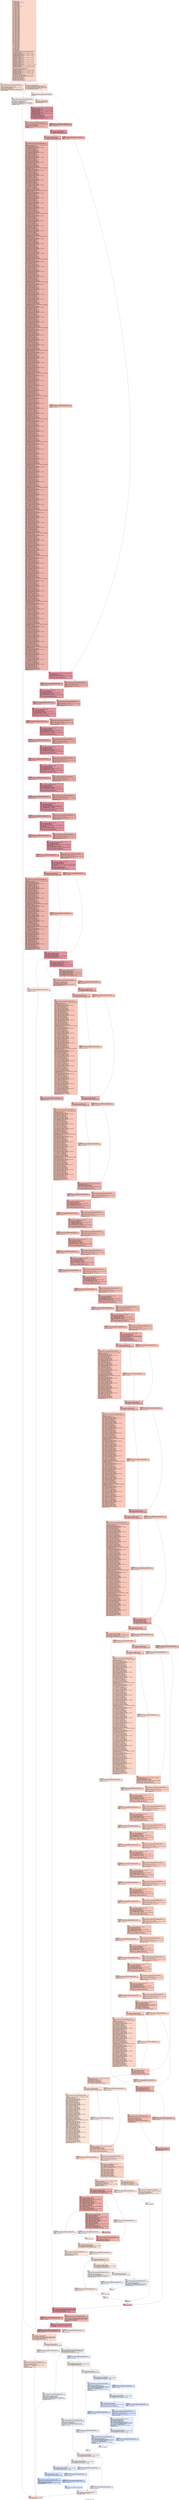 digraph "CFG for 'digest_check' function" {
	label="CFG for 'digest_check' function";

	Node0x5555556c4090 [shape=record,color="#3d50c3ff", style=filled, fillcolor="#f6a38570",label="{%1:\l  %2 = alloca i1, align 1\l  %3 = alloca i8*, align 8\l  %4 = alloca %struct._IO_FILE*, align 8\l  %5 = alloca i64, align 8\l  %6 = alloca i64, align 8\l  %7 = alloca i64, align 8\l  %8 = alloca i64, align 8\l  %9 = alloca i64, align 8\l  %10 = alloca [20 x i8], align 16\l  %11 = alloca i8*, align 8\l  %12 = alloca i64, align 8\l  %13 = alloca i8*, align 8\l  %14 = alloca i64, align 8\l  %15 = alloca i8, align 1\l  %16 = alloca i8*, align 8\l  %17 = alloca i32, align 4\l  %18 = alloca i8*, align 8\l  %19 = alloca i64, align 8\l  %20 = alloca i32, align 4\l  %21 = alloca i32, align 4\l  %22 = alloca i32, align 4\l  %23 = alloca i32, align 4\l  %24 = alloca i32, align 4\l  %25 = alloca i32, align 4\l  %26 = alloca i32, align 4\l  %27 = alloca i32, align 4\l  %28 = alloca i32, align 4\l  %29 = alloca i32, align 4\l  %30 = alloca i32, align 4\l  %31 = alloca i32, align 4\l  %32 = alloca i32, align 4\l  %33 = alloca i32, align 4\l  %34 = alloca i32, align 4\l  %35 = alloca i32, align 4\l  %36 = alloca i32, align 4\l  %37 = alloca i32, align 4\l  %38 = alloca i32, align 4\l  %39 = alloca i32, align 4\l  %40 = alloca i32, align 4\l  %41 = alloca i32, align 4\l  %42 = alloca i32, align 4\l  %43 = alloca i64, align 8\l  %44 = alloca i32, align 4\l  %45 = alloca i32, align 4\l  %46 = alloca i32, align 4\l  %47 = alloca i64, align 8\l  %48 = alloca i32, align 4\l  %49 = alloca i32, align 4\l  %50 = alloca i32, align 4\l  %51 = alloca i32, align 4\l  %52 = alloca i32, align 4\l  %53 = alloca i32, align 4\l  %54 = alloca i32, align 4\l  %55 = alloca i8, align 1\l  %56 = alloca i32, align 4\l  %57 = alloca i32, align 4\l  %58 = alloca i32, align 4\l  %59 = alloca i32, align 4\l  %60 = alloca i32, align 4\l  %61 = alloca i32, align 4\l  %62 = alloca i32, align 4\l  %63 = alloca i32, align 4\l  %64 = alloca i32, align 4\l  %65 = alloca i32, align 4\l  %66 = alloca i8, align 1\l  %67 = alloca i32, align 4\l  %68 = alloca i32, align 4\l  %69 = alloca i32, align 4\l  %70 = alloca i32, align 4\l  %71 = alloca i32, align 4\l  %72 = alloca i8, align 1\l  %73 = alloca i32, align 4\l  %74 = alloca i32, align 4\l  %75 = alloca i8, align 1\l  %76 = alloca i8, align 1\l  %77 = alloca i32, align 4\l  %78 = alloca i32, align 4\l  %79 = alloca i8, align 1\l  %80 = alloca i8, align 1\l  %81 = alloca i64, align 8\l  %82 = alloca i64, align 8\l  call void @__sanitizer_cov_trace_pc_guard(i32* getelementptr inbounds ([143\l... x i32], [143 x i32]* @__sancov_gen_.9, i32 0, i32 0)) #14, !dbg !767\l  store i8* %0, i8** %3, align 8\l  call void @llvm.dbg.declare(metadata i8** %3, metadata !768, metadata\l... !DIExpression()), !dbg !769\l  call void @llvm.dbg.declare(metadata %struct._IO_FILE** %4, metadata !770,\l... metadata !DIExpression()), !dbg !825\l  call void @llvm.dbg.declare(metadata i64* %5, metadata !826, metadata\l... !DIExpression()), !dbg !827\l  store i64 0, i64* %5, align 8, !dbg !827\l  call void @llvm.dbg.declare(metadata i64* %6, metadata !828, metadata\l... !DIExpression()), !dbg !829\l  store i64 0, i64* %6, align 8, !dbg !829\l  call void @llvm.dbg.declare(metadata i64* %7, metadata !830, metadata\l... !DIExpression()), !dbg !831\l  store i64 0, i64* %7, align 8, !dbg !831\l  call void @llvm.dbg.declare(metadata i64* %8, metadata !832, metadata\l... !DIExpression()), !dbg !833\l  store i64 0, i64* %8, align 8, !dbg !833\l  call void @llvm.dbg.declare(metadata i64* %9, metadata !834, metadata\l... !DIExpression()), !dbg !835\l  store i64 0, i64* %9, align 8, !dbg !835\l  call void @llvm.dbg.declare(metadata [20 x i8]* %10, metadata !836, metadata\l... !DIExpression()), !dbg !838\l  call void @llvm.dbg.declare(metadata i8** %11, metadata !839, metadata\l... !DIExpression()), !dbg !840\l  %83 = getelementptr inbounds [20 x i8], [20 x i8]* %10, i32 0, i32 0, !dbg\l... !841\l  %84 = call i8* @ptr_align(i8* %83, i64 4), !dbg !842\l  store i8* %84, i8** %11, align 8, !dbg !840\l  call void @llvm.dbg.declare(metadata i64* %12, metadata !843, metadata\l... !DIExpression()), !dbg !844\l  call void @llvm.dbg.declare(metadata i8** %13, metadata !845, metadata\l... !DIExpression()), !dbg !846\l  call void @llvm.dbg.declare(metadata i64* %14, metadata !847, metadata\l... !DIExpression()), !dbg !848\l  call void @llvm.dbg.declare(metadata i8* %15, metadata !849, metadata\l... !DIExpression()), !dbg !850\l  %85 = load i8*, i8** %3, align 8, !dbg !851\l  %86 = call i32 @strcmp(i8* %85, i8* getelementptr inbounds ([2 x i8], [2 x\l... i8]* @.str.28, i32 0, i32 0)) #15, !dbg !851\l  call void @__sanitizer_cov_trace_const_cmp4(i32 0, i32 %86), !dbg !851\l  %87 = icmp eq i32 %86, 0, !dbg !851\l  %88 = zext i1 %87 to i8, !dbg !850\l  store i8 %88, i8* %15, align 1, !dbg !850\l  %89 = load i8, i8* %15, align 1, !dbg !852\l  %90 = trunc i8 %89 to i1, !dbg !852\l  br i1 %90, label %91, label %94, !dbg !854\l|{<s0>T|<s1>F}}"];
	Node0x5555556c4090:s0 -> Node0x5555556c4f30;
	Node0x5555556c4090:s1 -> Node0x5555556c4f80;
	Node0x5555556c4f30 [shape=record,color="#3d50c3ff", style=filled, fillcolor="#f6bfa670",label="{%91:\l91:                                               \l  call void @__sanitizer_cov_trace_pc_guard(i32* inttoptr (i64 add (i64\l... ptrtoint ([143 x i32]* @__sancov_gen_.9 to i64), i64 4) to i32*)) #14, !dbg\l... !855\l  store i8 1, i8* @have_read_stdin, align 1, !dbg !855\l  %92 = call i8* @gettext(i8* getelementptr inbounds ([15 x i8], [15 x i8]*\l... @.str.32, i32 0, i32 0)) #16, !dbg !857\l  store i8* %92, i8** %3, align 8, !dbg !858\l  %93 = load %struct._IO_FILE*, %struct._IO_FILE** @stdin, align 8, !dbg !859\l  store %struct._IO_FILE* %93, %struct._IO_FILE** %4, align 8, !dbg !860\l  br label %104, !dbg !861\l}"];
	Node0x5555556c4f30 -> Node0x5555556c5070;
	Node0x5555556c4f80 [shape=record,color="#3d50c3ff", style=filled, fillcolor="#f6bfa670",label="{%94:\l94:                                               \l  %95 = load i8*, i8** %3, align 8, !dbg !862\l  %96 = call %struct._IO_FILE* @fopen_safer(i8* %95, i8* getelementptr\l... inbounds ([2 x i8], [2 x i8]* @.str.60, i32 0, i32 0)), !dbg !864\l  store %struct._IO_FILE* %96, %struct._IO_FILE** %4, align 8, !dbg !865\l  %97 = load %struct._IO_FILE*, %struct._IO_FILE** %4, align 8, !dbg !866\l  %98 = icmp eq %struct._IO_FILE* %97, null, !dbg !868\l  br i1 %98, label %99, label %103, !dbg !869\l|{<s0>T|<s1>F}}"];
	Node0x5555556c4f80:s0 -> Node0x5555556c4fd0;
	Node0x5555556c4f80:s1 -> Node0x5555556c5020;
	Node0x5555556c4fd0 [shape=record,color="#3d50c3ff", style=filled, fillcolor="#e8d6cc70",label="{%99:\l99:                                               \l  call void @__sanitizer_cov_trace_pc_guard(i32* inttoptr (i64 add (i64\l... ptrtoint ([143 x i32]* @__sancov_gen_.9 to i64), i64 8) to i32*)) #14, !dbg\l... !870\l  %100 = call i32* @__errno_location() #17, !dbg !870\l  %101 = load i32, i32* %100, align 4, !dbg !870\l  %102 = load i8*, i8** %3, align 8, !dbg !872\l  call void (i32, i32, i8*, ...) @error(i32 0, i32 %101, i8* getelementptr\l... inbounds ([3 x i8], [3 x i8]* @.str.61, i32 0, i32 0), i8* %102), !dbg !873\l  store i1 false, i1* %2, align 1, !dbg !874\l  br label %2330, !dbg !874\l}"];
	Node0x5555556c4fd0 -> Node0x5555556c9b20;
	Node0x5555556c5020 [shape=record,color="#3d50c3ff", style=filled, fillcolor="#f1ccb870",label="{%103:\l103:                                              \l  call void @__sanitizer_cov_trace_pc_guard(i32* inttoptr (i64 add (i64\l... ptrtoint ([143 x i32]* @__sancov_gen_.9 to i64), i64 12) to i32*)) #14\l  br label %104\l}"];
	Node0x5555556c5020 -> Node0x5555556c5070;
	Node0x5555556c5070 [shape=record,color="#3d50c3ff", style=filled, fillcolor="#f7af9170",label="{%104:\l104:                                              \l  store i64 0, i64* %12, align 8, !dbg !875\l  store i8* null, i8** %13, align 8, !dbg !876\l  store i64 0, i64* %14, align 8, !dbg !877\l  br label %105, !dbg !878\l}"];
	Node0x5555556c5070 -> Node0x5555556c50c0;
	Node0x5555556c50c0 [shape=record,color="#b70d28ff", style=filled, fillcolor="#b70d2870",label="{%105:\l105:                                              \l  call void @llvm.dbg.declare(metadata i8** %16, metadata !879, metadata\l... !DIExpression()), !dbg !881\l  store i8* null, i8** %16, align 8, !dbg !881\l  call void @llvm.dbg.declare(metadata i32* %17, metadata !882, metadata\l... !DIExpression()), !dbg !883\l  call void @llvm.dbg.declare(metadata i8** %18, metadata !884, metadata\l... !DIExpression()), !dbg !885\l  store i8* null, i8** %18, align 8, !dbg !885\l  call void @llvm.dbg.declare(metadata i64* %19, metadata !886, metadata\l... !DIExpression()), !dbg !890\l  %106 = load i64, i64* %12, align 8, !dbg !891\l  %107 = add i64 %106, 1, !dbg !891\l  store i64 %107, i64* %12, align 8, !dbg !891\l  %108 = load i64, i64* %12, align 8, !dbg !892\l  call void @__sanitizer_cov_trace_const_cmp8(i64 0, i64 %108), !dbg !894\l  %109 = icmp eq i64 %108, 0, !dbg !894\l  br i1 %109, label %110, label %._crit_edge, !dbg !895\l|{<s0>T|<s1>F}}"];
	Node0x5555556c50c0:s0 -> Node0x5555556c5160;
	Node0x5555556c50c0:s1 -> Node0x5555556c5110;
	Node0x5555556c5110 [shape=record,color="#b70d28ff", style=filled, fillcolor="#ca3b3770",label="{._crit_edge:                                      \l  call void @__sanitizer_cov_trace_pc_guard(i32* inttoptr (i64 add (i64\l... ptrtoint ([143 x i32]* @__sancov_gen_.9 to i64), i64 16) to i32*)) #14, !dbg\l... !895\l  br label %113, !dbg !895\l}"];
	Node0x5555556c5110 -> Node0x5555556c51b0;
	Node0x5555556c5160 [shape=record,color="#3d50c3ff", style=filled, fillcolor="#d8564670",label="{%110:\l110:                                              \l  call void @__sanitizer_cov_trace_pc_guard(i32* inttoptr (i64 add (i64\l... ptrtoint ([143 x i32]* @__sancov_gen_.9 to i64), i64 20) to i32*)) #14, !dbg\l... !896\l  %111 = call i8* @gettext(i8* getelementptr inbounds ([28 x i8], [28 x i8]*\l... @.str.62, i32 0, i32 0)) #16, !dbg !896\l  %112 = load i8*, i8** %3, align 8, !dbg !897\l  call void (i32, i32, i8*, ...) @error(i32 1, i32 0, i8* %111, i8* %112),\l... !dbg !898\l  br label %113, !dbg !898\l}"];
	Node0x5555556c5160 -> Node0x5555556c51b0;
	Node0x5555556c51b0 [shape=record,color="#b70d28ff", style=filled, fillcolor="#b70d2870",label="{%113:\l113:                                              \l  %114 = load i8*, i8** %13, align 8, !dbg !899\l  %115 = icmp ne i8* %114, null, !dbg !902\l  br i1 %115, label %116, label %._crit_edge1, !dbg !903\l|{<s0>T|<s1>F}}"];
	Node0x5555556c51b0:s0 -> Node0x5555556c5250;
	Node0x5555556c51b0:s1 -> Node0x5555556c5200;
	Node0x5555556c5200 [shape=record,color="#3d50c3ff", style=filled, fillcolor="#d8564670",label="{._crit_edge1:                                     \l  call void @__sanitizer_cov_trace_pc_guard(i32* inttoptr (i64 add (i64\l... ptrtoint ([143 x i32]* @__sancov_gen_.9 to i64), i64 24) to i32*)) #14, !dbg\l... !903\l  br label %787, !dbg !903\l}"];
	Node0x5555556c5200 -> Node0x5555556c5340;
	Node0x5555556c5250 [shape=record,color="#b70d28ff", style=filled, fillcolor="#ca3b3770",label="{%116:\l116:                                              \l  %117 = load i8*, i8** %13, align 8, !dbg !904\l  %118 = icmp ne i8* %117, null, !dbg !905\l  br i1 %118, label %119, label %._crit_edge2, !dbg !906\l|{<s0>T|<s1>F}}"];
	Node0x5555556c5250:s0 -> Node0x5555556c52f0;
	Node0x5555556c5250:s1 -> Node0x5555556c52a0;
	Node0x5555556c52a0 [shape=record,color="#3d50c3ff", style=filled, fillcolor="#e5705870",label="{._crit_edge2:                                     \l  call void @__sanitizer_cov_trace_pc_guard(i32* inttoptr (i64 add (i64\l... ptrtoint ([143 x i32]* @__sancov_gen_.9 to i64), i64 28) to i32*)) #14, !dbg\l... !906\l  br label %787, !dbg !906\l}"];
	Node0x5555556c52a0 -> Node0x5555556c5340;
	Node0x5555556c52f0 [shape=record,color="#3d50c3ff", style=filled, fillcolor="#d8564670",label="{%119:\l119:                                              \l  call void @__sanitizer_cov_trace_pc_guard(i32* inttoptr (i64 add (i64\l... ptrtoint ([143 x i32]* @__sancov_gen_.9 to i64), i64 32) to i32*)) #14, !dbg\l... !907\l  call void @llvm.dbg.declare(metadata i32* %20, metadata !909, metadata\l... !DIExpression()), !dbg !907\l  store i32 0, i32* %20, align 4, !dbg !907\l  %120 = load i8*, i8** %13, align 8, !dbg !910\l  %121 = getelementptr inbounds i8, i8* %120, i64 0, !dbg !911\l  %122 = load i8, i8* %121, align 1, !dbg !911\l  %123 = zext i8 %122 to i32, !dbg !911\l  %124 = shl i32 %123, 0, !dbg !912\l  %125 = load i32, i32* %20, align 4, !dbg !913\l  %126 = or i32 %125, %124, !dbg !913\l  store i32 %126, i32* %20, align 4, !dbg !913\l  %127 = load i8*, i8** %13, align 8, !dbg !914\l  %128 = getelementptr inbounds i8, i8* %127, i64 1, !dbg !915\l  %129 = load i8, i8* %128, align 1, !dbg !915\l  %130 = zext i8 %129 to i32, !dbg !915\l  %131 = shl i32 %130, 8, !dbg !916\l  %132 = load i32, i32* %20, align 4, !dbg !917\l  %133 = or i32 %132, %131, !dbg !917\l  store i32 %133, i32* %20, align 4, !dbg !917\l  %134 = load i8*, i8** %13, align 8, !dbg !918\l  %135 = getelementptr inbounds i8, i8* %134, i64 2, !dbg !919\l  %136 = load i8, i8* %135, align 1, !dbg !919\l  %137 = zext i8 %136 to i32, !dbg !919\l  %138 = shl i32 %137, 16, !dbg !920\l  %139 = load i32, i32* %20, align 4, !dbg !921\l  %140 = or i32 %139, %138, !dbg !921\l  store i32 %140, i32* %20, align 4, !dbg !921\l  %141 = load i8*, i8** %13, align 8, !dbg !922\l  %142 = getelementptr inbounds i8, i8* %141, i64 3, !dbg !923\l  %143 = load i8, i8* %142, align 1, !dbg !923\l  %144 = zext i8 %143 to i32, !dbg !923\l  %145 = shl i32 %144, 24, !dbg !924\l  %146 = load i32, i32* %20, align 4, !dbg !925\l  %147 = or i32 %146, %145, !dbg !925\l  store i32 %147, i32* %20, align 4, !dbg !925\l  %148 = load i32, i32* %20, align 4, !dbg !926\l  call void @lava_set(i32 549, i32 %148), !dbg !927\l  call void @llvm.dbg.declare(metadata i32* %21, metadata !928, metadata\l... !DIExpression()), !dbg !929\l  store i32 0, i32* %21, align 4, !dbg !929\l  %149 = load i8*, i8** %13, align 8, !dbg !930\l  %150 = getelementptr inbounds i8, i8* %149, i64 0, !dbg !931\l  %151 = load i8, i8* %150, align 1, !dbg !931\l  %152 = zext i8 %151 to i32, !dbg !931\l  %153 = shl i32 %152, 0, !dbg !932\l  %154 = load i32, i32* %21, align 4, !dbg !933\l  %155 = or i32 %154, %153, !dbg !933\l  store i32 %155, i32* %21, align 4, !dbg !933\l  %156 = load i8*, i8** %13, align 8, !dbg !934\l  %157 = getelementptr inbounds i8, i8* %156, i64 1, !dbg !935\l  %158 = load i8, i8* %157, align 1, !dbg !935\l  %159 = zext i8 %158 to i32, !dbg !935\l  %160 = shl i32 %159, 8, !dbg !936\l  %161 = load i32, i32* %21, align 4, !dbg !937\l  %162 = or i32 %161, %160, !dbg !937\l  store i32 %162, i32* %21, align 4, !dbg !937\l  %163 = load i8*, i8** %13, align 8, !dbg !938\l  %164 = getelementptr inbounds i8, i8* %163, i64 2, !dbg !939\l  %165 = load i8, i8* %164, align 1, !dbg !939\l  %166 = zext i8 %165 to i32, !dbg !939\l  %167 = shl i32 %166, 16, !dbg !940\l  %168 = load i32, i32* %21, align 4, !dbg !941\l  %169 = or i32 %168, %167, !dbg !941\l  store i32 %169, i32* %21, align 4, !dbg !941\l  %170 = load i8*, i8** %13, align 8, !dbg !942\l  %171 = getelementptr inbounds i8, i8* %170, i64 3, !dbg !943\l  %172 = load i8, i8* %171, align 1, !dbg !943\l  %173 = zext i8 %172 to i32, !dbg !943\l  %174 = shl i32 %173, 24, !dbg !944\l  %175 = load i32, i32* %21, align 4, !dbg !945\l  %176 = or i32 %175, %174, !dbg !945\l  store i32 %176, i32* %21, align 4, !dbg !945\l  %177 = load i32, i32* %21, align 4, !dbg !946\l  call void @lava_set(i32 565, i32 %177), !dbg !947\l  call void @llvm.dbg.declare(metadata i32* %22, metadata !948, metadata\l... !DIExpression()), !dbg !949\l  store i32 0, i32* %22, align 4, !dbg !949\l  %178 = load i8*, i8** %13, align 8, !dbg !950\l  %179 = getelementptr inbounds i8, i8* %178, i64 0, !dbg !951\l  %180 = load i8, i8* %179, align 1, !dbg !951\l  %181 = zext i8 %180 to i32, !dbg !951\l  %182 = shl i32 %181, 0, !dbg !952\l  %183 = load i32, i32* %22, align 4, !dbg !953\l  %184 = or i32 %183, %182, !dbg !953\l  store i32 %184, i32* %22, align 4, !dbg !953\l  %185 = load i8*, i8** %13, align 8, !dbg !954\l  %186 = getelementptr inbounds i8, i8* %185, i64 1, !dbg !955\l  %187 = load i8, i8* %186, align 1, !dbg !955\l  %188 = zext i8 %187 to i32, !dbg !955\l  %189 = shl i32 %188, 8, !dbg !956\l  %190 = load i32, i32* %22, align 4, !dbg !957\l  %191 = or i32 %190, %189, !dbg !957\l  store i32 %191, i32* %22, align 4, !dbg !957\l  %192 = load i8*, i8** %13, align 8, !dbg !958\l  %193 = getelementptr inbounds i8, i8* %192, i64 2, !dbg !959\l  %194 = load i8, i8* %193, align 1, !dbg !959\l  %195 = zext i8 %194 to i32, !dbg !959\l  %196 = shl i32 %195, 16, !dbg !960\l  %197 = load i32, i32* %22, align 4, !dbg !961\l  %198 = or i32 %197, %196, !dbg !961\l  store i32 %198, i32* %22, align 4, !dbg !961\l  %199 = load i8*, i8** %13, align 8, !dbg !962\l  %200 = getelementptr inbounds i8, i8* %199, i64 3, !dbg !963\l  %201 = load i8, i8* %200, align 1, !dbg !963\l  %202 = zext i8 %201 to i32, !dbg !963\l  %203 = shl i32 %202, 24, !dbg !964\l  %204 = load i32, i32* %22, align 4, !dbg !965\l  %205 = or i32 %204, %203, !dbg !965\l  store i32 %205, i32* %22, align 4, !dbg !965\l  %206 = load i32, i32* %22, align 4, !dbg !966\l  call void @lava_set(i32 314, i32 %206), !dbg !967\l  call void @llvm.dbg.declare(metadata i32* %23, metadata !968, metadata\l... !DIExpression()), !dbg !969\l  store i32 0, i32* %23, align 4, !dbg !969\l  %207 = load i8*, i8** %13, align 8, !dbg !970\l  %208 = getelementptr inbounds i8, i8* %207, i64 0, !dbg !971\l  %209 = load i8, i8* %208, align 1, !dbg !971\l  %210 = zext i8 %209 to i32, !dbg !971\l  %211 = shl i32 %210, 0, !dbg !972\l  %212 = load i32, i32* %23, align 4, !dbg !973\l  %213 = or i32 %212, %211, !dbg !973\l  store i32 %213, i32* %23, align 4, !dbg !973\l  %214 = load i8*, i8** %13, align 8, !dbg !974\l  %215 = getelementptr inbounds i8, i8* %214, i64 1, !dbg !975\l  %216 = load i8, i8* %215, align 1, !dbg !975\l  %217 = zext i8 %216 to i32, !dbg !975\l  %218 = shl i32 %217, 8, !dbg !976\l  %219 = load i32, i32* %23, align 4, !dbg !977\l  %220 = or i32 %219, %218, !dbg !977\l  store i32 %220, i32* %23, align 4, !dbg !977\l  %221 = load i8*, i8** %13, align 8, !dbg !978\l  %222 = getelementptr inbounds i8, i8* %221, i64 2, !dbg !979\l  %223 = load i8, i8* %222, align 1, !dbg !979\l  %224 = zext i8 %223 to i32, !dbg !979\l  %225 = shl i32 %224, 16, !dbg !980\l  %226 = load i32, i32* %23, align 4, !dbg !981\l  %227 = or i32 %226, %225, !dbg !981\l  store i32 %227, i32* %23, align 4, !dbg !981\l  %228 = load i8*, i8** %13, align 8, !dbg !982\l  %229 = getelementptr inbounds i8, i8* %228, i64 3, !dbg !983\l  %230 = load i8, i8* %229, align 1, !dbg !983\l  %231 = zext i8 %230 to i32, !dbg !983\l  %232 = shl i32 %231, 24, !dbg !984\l  %233 = load i32, i32* %23, align 4, !dbg !985\l  %234 = or i32 %233, %232, !dbg !985\l  store i32 %234, i32* %23, align 4, !dbg !985\l  %235 = load i32, i32* %23, align 4, !dbg !986\l  call void @lava_set(i32 317, i32 %235), !dbg !987\l  call void @llvm.dbg.declare(metadata i32* %24, metadata !988, metadata\l... !DIExpression()), !dbg !989\l  store i32 0, i32* %24, align 4, !dbg !989\l  %236 = load i8*, i8** %13, align 8, !dbg !990\l  %237 = getelementptr inbounds i8, i8* %236, i64 0, !dbg !991\l  %238 = load i8, i8* %237, align 1, !dbg !991\l  %239 = zext i8 %238 to i32, !dbg !991\l  %240 = shl i32 %239, 0, !dbg !992\l  %241 = load i32, i32* %24, align 4, !dbg !993\l  %242 = or i32 %241, %240, !dbg !993\l  store i32 %242, i32* %24, align 4, !dbg !993\l  %243 = load i8*, i8** %13, align 8, !dbg !994\l  %244 = getelementptr inbounds i8, i8* %243, i64 1, !dbg !995\l  %245 = load i8, i8* %244, align 1, !dbg !995\l  %246 = zext i8 %245 to i32, !dbg !995\l  %247 = shl i32 %246, 8, !dbg !996\l  %248 = load i32, i32* %24, align 4, !dbg !997\l  %249 = or i32 %248, %247, !dbg !997\l  store i32 %249, i32* %24, align 4, !dbg !997\l  %250 = load i8*, i8** %13, align 8, !dbg !998\l  %251 = getelementptr inbounds i8, i8* %250, i64 2, !dbg !999\l  %252 = load i8, i8* %251, align 1, !dbg !999\l  %253 = zext i8 %252 to i32, !dbg !999\l  %254 = shl i32 %253, 16, !dbg !1000\l  %255 = load i32, i32* %24, align 4, !dbg !1001\l  %256 = or i32 %255, %254, !dbg !1001\l  store i32 %256, i32* %24, align 4, !dbg !1001\l  %257 = load i8*, i8** %13, align 8, !dbg !1002\l  %258 = getelementptr inbounds i8, i8* %257, i64 3, !dbg !1003\l  %259 = load i8, i8* %258, align 1, !dbg !1003\l  %260 = zext i8 %259 to i32, !dbg !1003\l  %261 = shl i32 %260, 24, !dbg !1004\l  %262 = load i32, i32* %24, align 4, !dbg !1005\l  %263 = or i32 %262, %261, !dbg !1005\l  store i32 %263, i32* %24, align 4, !dbg !1005\l  %264 = load i32, i32* %24, align 4, !dbg !1006\l  call void @lava_set(i32 323, i32 %264), !dbg !1007\l  call void @llvm.dbg.declare(metadata i32* %25, metadata !1008, metadata\l... !DIExpression()), !dbg !1009\l  store i32 0, i32* %25, align 4, !dbg !1009\l  %265 = load i8*, i8** %13, align 8, !dbg !1010\l  %266 = getelementptr inbounds i8, i8* %265, i64 0, !dbg !1011\l  %267 = load i8, i8* %266, align 1, !dbg !1011\l  %268 = zext i8 %267 to i32, !dbg !1011\l  %269 = shl i32 %268, 0, !dbg !1012\l  %270 = load i32, i32* %25, align 4, !dbg !1013\l  %271 = or i32 %270, %269, !dbg !1013\l  store i32 %271, i32* %25, align 4, !dbg !1013\l  %272 = load i8*, i8** %13, align 8, !dbg !1014\l  %273 = getelementptr inbounds i8, i8* %272, i64 1, !dbg !1015\l  %274 = load i8, i8* %273, align 1, !dbg !1015\l  %275 = zext i8 %274 to i32, !dbg !1015\l  %276 = shl i32 %275, 8, !dbg !1016\l  %277 = load i32, i32* %25, align 4, !dbg !1017\l  %278 = or i32 %277, %276, !dbg !1017\l  store i32 %278, i32* %25, align 4, !dbg !1017\l  %279 = load i8*, i8** %13, align 8, !dbg !1018\l  %280 = getelementptr inbounds i8, i8* %279, i64 2, !dbg !1019\l  %281 = load i8, i8* %280, align 1, !dbg !1019\l  %282 = zext i8 %281 to i32, !dbg !1019\l  %283 = shl i32 %282, 16, !dbg !1020\l  %284 = load i32, i32* %25, align 4, !dbg !1021\l  %285 = or i32 %284, %283, !dbg !1021\l  store i32 %285, i32* %25, align 4, !dbg !1021\l  %286 = load i8*, i8** %13, align 8, !dbg !1022\l  %287 = getelementptr inbounds i8, i8* %286, i64 3, !dbg !1023\l  %288 = load i8, i8* %287, align 1, !dbg !1023\l  %289 = zext i8 %288 to i32, !dbg !1023\l  %290 = shl i32 %289, 24, !dbg !1024\l  %291 = load i32, i32* %25, align 4, !dbg !1025\l  %292 = or i32 %291, %290, !dbg !1025\l  store i32 %292, i32* %25, align 4, !dbg !1025\l  %293 = load i32, i32* %25, align 4, !dbg !1026\l  call void @lava_set(i32 326, i32 %293), !dbg !1027\l  call void @llvm.dbg.declare(metadata i32* %26, metadata !1028, metadata\l... !DIExpression()), !dbg !1029\l  store i32 0, i32* %26, align 4, !dbg !1029\l  %294 = load i8*, i8** %13, align 8, !dbg !1030\l  %295 = getelementptr inbounds i8, i8* %294, i64 0, !dbg !1031\l  %296 = load i8, i8* %295, align 1, !dbg !1031\l  %297 = zext i8 %296 to i32, !dbg !1031\l  %298 = shl i32 %297, 0, !dbg !1032\l  %299 = load i32, i32* %26, align 4, !dbg !1033\l  %300 = or i32 %299, %298, !dbg !1033\l  store i32 %300, i32* %26, align 4, !dbg !1033\l  %301 = load i8*, i8** %13, align 8, !dbg !1034\l  %302 = getelementptr inbounds i8, i8* %301, i64 1, !dbg !1035\l  %303 = load i8, i8* %302, align 1, !dbg !1035\l  %304 = zext i8 %303 to i32, !dbg !1035\l  %305 = shl i32 %304, 8, !dbg !1036\l  %306 = load i32, i32* %26, align 4, !dbg !1037\l  %307 = or i32 %306, %305, !dbg !1037\l  store i32 %307, i32* %26, align 4, !dbg !1037\l  %308 = load i8*, i8** %13, align 8, !dbg !1038\l  %309 = getelementptr inbounds i8, i8* %308, i64 2, !dbg !1039\l  %310 = load i8, i8* %309, align 1, !dbg !1039\l  %311 = zext i8 %310 to i32, !dbg !1039\l  %312 = shl i32 %311, 16, !dbg !1040\l  %313 = load i32, i32* %26, align 4, !dbg !1041\l  %314 = or i32 %313, %312, !dbg !1041\l  store i32 %314, i32* %26, align 4, !dbg !1041\l  %315 = load i8*, i8** %13, align 8, !dbg !1042\l  %316 = getelementptr inbounds i8, i8* %315, i64 3, !dbg !1043\l  %317 = load i8, i8* %316, align 1, !dbg !1043\l  %318 = zext i8 %317 to i32, !dbg !1043\l  %319 = shl i32 %318, 24, !dbg !1044\l  %320 = load i32, i32* %26, align 4, !dbg !1045\l  %321 = or i32 %320, %319, !dbg !1045\l  store i32 %321, i32* %26, align 4, !dbg !1045\l  %322 = load i32, i32* %26, align 4, !dbg !1046\l  call void @lava_set(i32 371, i32 %322), !dbg !1047\l  call void @llvm.dbg.declare(metadata i32* %27, metadata !1048, metadata\l... !DIExpression()), !dbg !1049\l  store i32 0, i32* %27, align 4, !dbg !1049\l  %323 = load i8*, i8** %13, align 8, !dbg !1050\l  %324 = getelementptr inbounds i8, i8* %323, i64 0, !dbg !1051\l  %325 = load i8, i8* %324, align 1, !dbg !1051\l  %326 = zext i8 %325 to i32, !dbg !1051\l  %327 = shl i32 %326, 0, !dbg !1052\l  %328 = load i32, i32* %27, align 4, !dbg !1053\l  %329 = or i32 %328, %327, !dbg !1053\l  store i32 %329, i32* %27, align 4, !dbg !1053\l  %330 = load i8*, i8** %13, align 8, !dbg !1054\l  %331 = getelementptr inbounds i8, i8* %330, i64 1, !dbg !1055\l  %332 = load i8, i8* %331, align 1, !dbg !1055\l  %333 = zext i8 %332 to i32, !dbg !1055\l  %334 = shl i32 %333, 8, !dbg !1056\l  %335 = load i32, i32* %27, align 4, !dbg !1057\l  %336 = or i32 %335, %334, !dbg !1057\l  store i32 %336, i32* %27, align 4, !dbg !1057\l  %337 = load i8*, i8** %13, align 8, !dbg !1058\l  %338 = getelementptr inbounds i8, i8* %337, i64 2, !dbg !1059\l  %339 = load i8, i8* %338, align 1, !dbg !1059\l  %340 = zext i8 %339 to i32, !dbg !1059\l  %341 = shl i32 %340, 16, !dbg !1060\l  %342 = load i32, i32* %27, align 4, !dbg !1061\l  %343 = or i32 %342, %341, !dbg !1061\l  store i32 %343, i32* %27, align 4, !dbg !1061\l  %344 = load i8*, i8** %13, align 8, !dbg !1062\l  %345 = getelementptr inbounds i8, i8* %344, i64 3, !dbg !1063\l  %346 = load i8, i8* %345, align 1, !dbg !1063\l  %347 = zext i8 %346 to i32, !dbg !1063\l  %348 = shl i32 %347, 24, !dbg !1064\l  %349 = load i32, i32* %27, align 4, !dbg !1065\l  %350 = or i32 %349, %348, !dbg !1065\l  store i32 %350, i32* %27, align 4, !dbg !1065\l  %351 = load i32, i32* %27, align 4, !dbg !1066\l  call void @lava_set(i32 374, i32 %351), !dbg !1067\l  call void @llvm.dbg.declare(metadata i32* %28, metadata !1068, metadata\l... !DIExpression()), !dbg !1069\l  store i32 0, i32* %28, align 4, !dbg !1069\l  %352 = load i8*, i8** %13, align 8, !dbg !1070\l  %353 = getelementptr inbounds i8, i8* %352, i64 0, !dbg !1071\l  %354 = load i8, i8* %353, align 1, !dbg !1071\l  %355 = zext i8 %354 to i32, !dbg !1071\l  %356 = shl i32 %355, 0, !dbg !1072\l  %357 = load i32, i32* %28, align 4, !dbg !1073\l  %358 = or i32 %357, %356, !dbg !1073\l  store i32 %358, i32* %28, align 4, !dbg !1073\l  %359 = load i8*, i8** %13, align 8, !dbg !1074\l  %360 = getelementptr inbounds i8, i8* %359, i64 1, !dbg !1075\l  %361 = load i8, i8* %360, align 1, !dbg !1075\l  %362 = zext i8 %361 to i32, !dbg !1075\l  %363 = shl i32 %362, 8, !dbg !1076\l  %364 = load i32, i32* %28, align 4, !dbg !1077\l  %365 = or i32 %364, %363, !dbg !1077\l  store i32 %365, i32* %28, align 4, !dbg !1077\l  %366 = load i8*, i8** %13, align 8, !dbg !1078\l  %367 = getelementptr inbounds i8, i8* %366, i64 2, !dbg !1079\l  %368 = load i8, i8* %367, align 1, !dbg !1079\l  %369 = zext i8 %368 to i32, !dbg !1079\l  %370 = shl i32 %369, 16, !dbg !1080\l  %371 = load i32, i32* %28, align 4, !dbg !1081\l  %372 = or i32 %371, %370, !dbg !1081\l  store i32 %372, i32* %28, align 4, !dbg !1081\l  %373 = load i8*, i8** %13, align 8, !dbg !1082\l  %374 = getelementptr inbounds i8, i8* %373, i64 3, !dbg !1083\l  %375 = load i8, i8* %374, align 1, !dbg !1083\l  %376 = zext i8 %375 to i32, !dbg !1083\l  %377 = shl i32 %376, 24, !dbg !1084\l  %378 = load i32, i32* %28, align 4, !dbg !1085\l  %379 = or i32 %378, %377, !dbg !1085\l  store i32 %379, i32* %28, align 4, !dbg !1085\l  %380 = load i32, i32* %28, align 4, !dbg !1086\l  call void @lava_set(i32 359, i32 %380), !dbg !1087\l  call void @llvm.dbg.declare(metadata i32* %29, metadata !1088, metadata\l... !DIExpression()), !dbg !1089\l  store i32 0, i32* %29, align 4, !dbg !1089\l  %381 = load i8*, i8** %13, align 8, !dbg !1090\l  %382 = getelementptr inbounds i8, i8* %381, i64 0, !dbg !1091\l  %383 = load i8, i8* %382, align 1, !dbg !1091\l  %384 = zext i8 %383 to i32, !dbg !1091\l  %385 = shl i32 %384, 0, !dbg !1092\l  %386 = load i32, i32* %29, align 4, !dbg !1093\l  %387 = or i32 %386, %385, !dbg !1093\l  store i32 %387, i32* %29, align 4, !dbg !1093\l  %388 = load i8*, i8** %13, align 8, !dbg !1094\l  %389 = getelementptr inbounds i8, i8* %388, i64 1, !dbg !1095\l  %390 = load i8, i8* %389, align 1, !dbg !1095\l  %391 = zext i8 %390 to i32, !dbg !1095\l  %392 = shl i32 %391, 8, !dbg !1096\l  %393 = load i32, i32* %29, align 4, !dbg !1097\l  %394 = or i32 %393, %392, !dbg !1097\l  store i32 %394, i32* %29, align 4, !dbg !1097\l  %395 = load i8*, i8** %13, align 8, !dbg !1098\l  %396 = getelementptr inbounds i8, i8* %395, i64 2, !dbg !1099\l  %397 = load i8, i8* %396, align 1, !dbg !1099\l  %398 = zext i8 %397 to i32, !dbg !1099\l  %399 = shl i32 %398, 16, !dbg !1100\l  %400 = load i32, i32* %29, align 4, !dbg !1101\l  %401 = or i32 %400, %399, !dbg !1101\l  store i32 %401, i32* %29, align 4, !dbg !1101\l  %402 = load i8*, i8** %13, align 8, !dbg !1102\l  %403 = getelementptr inbounds i8, i8* %402, i64 3, !dbg !1103\l  %404 = load i8, i8* %403, align 1, !dbg !1103\l  %405 = zext i8 %404 to i32, !dbg !1103\l  %406 = shl i32 %405, 24, !dbg !1104\l  %407 = load i32, i32* %29, align 4, !dbg !1105\l  %408 = or i32 %407, %406, !dbg !1105\l  store i32 %408, i32* %29, align 4, !dbg !1105\l  %409 = load i32, i32* %29, align 4, !dbg !1106\l  call void @lava_set(i32 356, i32 %409), !dbg !1107\l  call void @llvm.dbg.declare(metadata i32* %30, metadata !1108, metadata\l... !DIExpression()), !dbg !1109\l  store i32 0, i32* %30, align 4, !dbg !1109\l  %410 = load i8*, i8** %13, align 8, !dbg !1110\l  %411 = getelementptr inbounds i8, i8* %410, i64 0, !dbg !1111\l  %412 = load i8, i8* %411, align 1, !dbg !1111\l  %413 = zext i8 %412 to i32, !dbg !1111\l  %414 = shl i32 %413, 0, !dbg !1112\l  %415 = load i32, i32* %30, align 4, !dbg !1113\l  %416 = or i32 %415, %414, !dbg !1113\l  store i32 %416, i32* %30, align 4, !dbg !1113\l  %417 = load i8*, i8** %13, align 8, !dbg !1114\l  %418 = getelementptr inbounds i8, i8* %417, i64 1, !dbg !1115\l  %419 = load i8, i8* %418, align 1, !dbg !1115\l  %420 = zext i8 %419 to i32, !dbg !1115\l  %421 = shl i32 %420, 8, !dbg !1116\l  %422 = load i32, i32* %30, align 4, !dbg !1117\l  %423 = or i32 %422, %421, !dbg !1117\l  store i32 %423, i32* %30, align 4, !dbg !1117\l  %424 = load i8*, i8** %13, align 8, !dbg !1118\l  %425 = getelementptr inbounds i8, i8* %424, i64 2, !dbg !1119\l  %426 = load i8, i8* %425, align 1, !dbg !1119\l  %427 = zext i8 %426 to i32, !dbg !1119\l  %428 = shl i32 %427, 16, !dbg !1120\l  %429 = load i32, i32* %30, align 4, !dbg !1121\l  %430 = or i32 %429, %428, !dbg !1121\l  store i32 %430, i32* %30, align 4, !dbg !1121\l  %431 = load i8*, i8** %13, align 8, !dbg !1122\l  %432 = getelementptr inbounds i8, i8* %431, i64 3, !dbg !1123\l  %433 = load i8, i8* %432, align 1, !dbg !1123\l  %434 = zext i8 %433 to i32, !dbg !1123\l  %435 = shl i32 %434, 24, !dbg !1124\l  %436 = load i32, i32* %30, align 4, !dbg !1125\l  %437 = or i32 %436, %435, !dbg !1125\l  store i32 %437, i32* %30, align 4, !dbg !1125\l  %438 = load i32, i32* %30, align 4, !dbg !1126\l  call void @lava_set(i32 362, i32 %438), !dbg !1127\l  call void @llvm.dbg.declare(metadata i32* %31, metadata !1128, metadata\l... !DIExpression()), !dbg !1129\l  store i32 0, i32* %31, align 4, !dbg !1129\l  %439 = load i8*, i8** %13, align 8, !dbg !1130\l  %440 = getelementptr inbounds i8, i8* %439, i64 0, !dbg !1131\l  %441 = load i8, i8* %440, align 1, !dbg !1131\l  %442 = zext i8 %441 to i32, !dbg !1131\l  %443 = shl i32 %442, 0, !dbg !1132\l  %444 = load i32, i32* %31, align 4, !dbg !1133\l  %445 = or i32 %444, %443, !dbg !1133\l  store i32 %445, i32* %31, align 4, !dbg !1133\l  %446 = load i8*, i8** %13, align 8, !dbg !1134\l  %447 = getelementptr inbounds i8, i8* %446, i64 1, !dbg !1135\l  %448 = load i8, i8* %447, align 1, !dbg !1135\l  %449 = zext i8 %448 to i32, !dbg !1135\l  %450 = shl i32 %449, 8, !dbg !1136\l  %451 = load i32, i32* %31, align 4, !dbg !1137\l  %452 = or i32 %451, %450, !dbg !1137\l  store i32 %452, i32* %31, align 4, !dbg !1137\l  %453 = load i8*, i8** %13, align 8, !dbg !1138\l  %454 = getelementptr inbounds i8, i8* %453, i64 2, !dbg !1139\l  %455 = load i8, i8* %454, align 1, !dbg !1139\l  %456 = zext i8 %455 to i32, !dbg !1139\l  %457 = shl i32 %456, 16, !dbg !1140\l  %458 = load i32, i32* %31, align 4, !dbg !1141\l  %459 = or i32 %458, %457, !dbg !1141\l  store i32 %459, i32* %31, align 4, !dbg !1141\l  %460 = load i8*, i8** %13, align 8, !dbg !1142\l  %461 = getelementptr inbounds i8, i8* %460, i64 3, !dbg !1143\l  %462 = load i8, i8* %461, align 1, !dbg !1143\l  %463 = zext i8 %462 to i32, !dbg !1143\l  %464 = shl i32 %463, 24, !dbg !1144\l  %465 = load i32, i32* %31, align 4, !dbg !1145\l  %466 = or i32 %465, %464, !dbg !1145\l  store i32 %466, i32* %31, align 4, !dbg !1145\l  %467 = load i32, i32* %31, align 4, !dbg !1146\l  call void @lava_set(i32 365, i32 %467), !dbg !1147\l  call void @llvm.dbg.declare(metadata i32* %32, metadata !1148, metadata\l... !DIExpression()), !dbg !1149\l  store i32 0, i32* %32, align 4, !dbg !1149\l  %468 = load i8*, i8** %13, align 8, !dbg !1150\l  %469 = getelementptr inbounds i8, i8* %468, i64 0, !dbg !1151\l  %470 = load i8, i8* %469, align 1, !dbg !1151\l  %471 = zext i8 %470 to i32, !dbg !1151\l  %472 = shl i32 %471, 0, !dbg !1152\l  %473 = load i32, i32* %32, align 4, !dbg !1153\l  %474 = or i32 %473, %472, !dbg !1153\l  store i32 %474, i32* %32, align 4, !dbg !1153\l  %475 = load i8*, i8** %13, align 8, !dbg !1154\l  %476 = getelementptr inbounds i8, i8* %475, i64 1, !dbg !1155\l  %477 = load i8, i8* %476, align 1, !dbg !1155\l  %478 = zext i8 %477 to i32, !dbg !1155\l  %479 = shl i32 %478, 8, !dbg !1156\l  %480 = load i32, i32* %32, align 4, !dbg !1157\l  %481 = or i32 %480, %479, !dbg !1157\l  store i32 %481, i32* %32, align 4, !dbg !1157\l  %482 = load i8*, i8** %13, align 8, !dbg !1158\l  %483 = getelementptr inbounds i8, i8* %482, i64 2, !dbg !1159\l  %484 = load i8, i8* %483, align 1, !dbg !1159\l  %485 = zext i8 %484 to i32, !dbg !1159\l  %486 = shl i32 %485, 16, !dbg !1160\l  %487 = load i32, i32* %32, align 4, !dbg !1161\l  %488 = or i32 %487, %486, !dbg !1161\l  store i32 %488, i32* %32, align 4, !dbg !1161\l  %489 = load i8*, i8** %13, align 8, !dbg !1162\l  %490 = getelementptr inbounds i8, i8* %489, i64 3, !dbg !1163\l  %491 = load i8, i8* %490, align 1, !dbg !1163\l  %492 = zext i8 %491 to i32, !dbg !1163\l  %493 = shl i32 %492, 24, !dbg !1164\l  %494 = load i32, i32* %32, align 4, !dbg !1165\l  %495 = or i32 %494, %493, !dbg !1165\l  store i32 %495, i32* %32, align 4, !dbg !1165\l  %496 = load i32, i32* %32, align 4, !dbg !1166\l  call void @lava_set(i32 368, i32 %496), !dbg !1167\l  call void @llvm.dbg.declare(metadata i32* %33, metadata !1168, metadata\l... !DIExpression()), !dbg !1169\l  store i32 0, i32* %33, align 4, !dbg !1169\l  %497 = load i8*, i8** %13, align 8, !dbg !1170\l  %498 = getelementptr inbounds i8, i8* %497, i64 0, !dbg !1171\l  %499 = load i8, i8* %498, align 1, !dbg !1171\l  %500 = zext i8 %499 to i32, !dbg !1171\l  %501 = shl i32 %500, 0, !dbg !1172\l  %502 = load i32, i32* %33, align 4, !dbg !1173\l  %503 = or i32 %502, %501, !dbg !1173\l  store i32 %503, i32* %33, align 4, !dbg !1173\l  %504 = load i8*, i8** %13, align 8, !dbg !1174\l  %505 = getelementptr inbounds i8, i8* %504, i64 1, !dbg !1175\l  %506 = load i8, i8* %505, align 1, !dbg !1175\l  %507 = zext i8 %506 to i32, !dbg !1175\l  %508 = shl i32 %507, 8, !dbg !1176\l  %509 = load i32, i32* %33, align 4, !dbg !1177\l  %510 = or i32 %509, %508, !dbg !1177\l  store i32 %510, i32* %33, align 4, !dbg !1177\l  %511 = load i8*, i8** %13, align 8, !dbg !1178\l  %512 = getelementptr inbounds i8, i8* %511, i64 2, !dbg !1179\l  %513 = load i8, i8* %512, align 1, !dbg !1179\l  %514 = zext i8 %513 to i32, !dbg !1179\l  %515 = shl i32 %514, 16, !dbg !1180\l  %516 = load i32, i32* %33, align 4, !dbg !1181\l  %517 = or i32 %516, %515, !dbg !1181\l  store i32 %517, i32* %33, align 4, !dbg !1181\l  %518 = load i8*, i8** %13, align 8, !dbg !1182\l  %519 = getelementptr inbounds i8, i8* %518, i64 3, !dbg !1183\l  %520 = load i8, i8* %519, align 1, !dbg !1183\l  %521 = zext i8 %520 to i32, !dbg !1183\l  %522 = shl i32 %521, 24, !dbg !1184\l  %523 = load i32, i32* %33, align 4, !dbg !1185\l  %524 = or i32 %523, %522, !dbg !1185\l  store i32 %524, i32* %33, align 4, !dbg !1185\l  %525 = load i32, i32* %33, align 4, !dbg !1186\l  call void @lava_set(i32 347, i32 %525), !dbg !1187\l  call void @llvm.dbg.declare(metadata i32* %34, metadata !1188, metadata\l... !DIExpression()), !dbg !1189\l  store i32 0, i32* %34, align 4, !dbg !1189\l  %526 = load i8*, i8** %13, align 8, !dbg !1190\l  %527 = getelementptr inbounds i8, i8* %526, i64 0, !dbg !1191\l  %528 = load i8, i8* %527, align 1, !dbg !1191\l  %529 = zext i8 %528 to i32, !dbg !1191\l  %530 = shl i32 %529, 0, !dbg !1192\l  %531 = load i32, i32* %34, align 4, !dbg !1193\l  %532 = or i32 %531, %530, !dbg !1193\l  store i32 %532, i32* %34, align 4, !dbg !1193\l  %533 = load i8*, i8** %13, align 8, !dbg !1194\l  %534 = getelementptr inbounds i8, i8* %533, i64 1, !dbg !1195\l  %535 = load i8, i8* %534, align 1, !dbg !1195\l  %536 = zext i8 %535 to i32, !dbg !1195\l  %537 = shl i32 %536, 8, !dbg !1196\l  %538 = load i32, i32* %34, align 4, !dbg !1197\l  %539 = or i32 %538, %537, !dbg !1197\l  store i32 %539, i32* %34, align 4, !dbg !1197\l  %540 = load i8*, i8** %13, align 8, !dbg !1198\l  %541 = getelementptr inbounds i8, i8* %540, i64 2, !dbg !1199\l  %542 = load i8, i8* %541, align 1, !dbg !1199\l  %543 = zext i8 %542 to i32, !dbg !1199\l  %544 = shl i32 %543, 16, !dbg !1200\l  %545 = load i32, i32* %34, align 4, !dbg !1201\l  %546 = or i32 %545, %544, !dbg !1201\l  store i32 %546, i32* %34, align 4, !dbg !1201\l  %547 = load i8*, i8** %13, align 8, !dbg !1202\l  %548 = getelementptr inbounds i8, i8* %547, i64 3, !dbg !1203\l  %549 = load i8, i8* %548, align 1, !dbg !1203\l  %550 = zext i8 %549 to i32, !dbg !1203\l  %551 = shl i32 %550, 24, !dbg !1204\l  %552 = load i32, i32* %34, align 4, !dbg !1205\l  %553 = or i32 %552, %551, !dbg !1205\l  store i32 %553, i32* %34, align 4, !dbg !1205\l  %554 = load i32, i32* %34, align 4, !dbg !1206\l  call void @lava_set(i32 353, i32 %554), !dbg !1207\l  call void @llvm.dbg.declare(metadata i32* %35, metadata !1208, metadata\l... !DIExpression()), !dbg !1209\l  store i32 0, i32* %35, align 4, !dbg !1209\l  %555 = load i8*, i8** %13, align 8, !dbg !1210\l  %556 = getelementptr inbounds i8, i8* %555, i64 0, !dbg !1211\l  %557 = load i8, i8* %556, align 1, !dbg !1211\l  %558 = zext i8 %557 to i32, !dbg !1211\l  %559 = shl i32 %558, 0, !dbg !1212\l  %560 = load i32, i32* %35, align 4, !dbg !1213\l  %561 = or i32 %560, %559, !dbg !1213\l  store i32 %561, i32* %35, align 4, !dbg !1213\l  %562 = load i8*, i8** %13, align 8, !dbg !1214\l  %563 = getelementptr inbounds i8, i8* %562, i64 1, !dbg !1215\l  %564 = load i8, i8* %563, align 1, !dbg !1215\l  %565 = zext i8 %564 to i32, !dbg !1215\l  %566 = shl i32 %565, 8, !dbg !1216\l  %567 = load i32, i32* %35, align 4, !dbg !1217\l  %568 = or i32 %567, %566, !dbg !1217\l  store i32 %568, i32* %35, align 4, !dbg !1217\l  %569 = load i8*, i8** %13, align 8, !dbg !1218\l  %570 = getelementptr inbounds i8, i8* %569, i64 2, !dbg !1219\l  %571 = load i8, i8* %570, align 1, !dbg !1219\l  %572 = zext i8 %571 to i32, !dbg !1219\l  %573 = shl i32 %572, 16, !dbg !1220\l  %574 = load i32, i32* %35, align 4, !dbg !1221\l  %575 = or i32 %574, %573, !dbg !1221\l  store i32 %575, i32* %35, align 4, !dbg !1221\l  %576 = load i8*, i8** %13, align 8, !dbg !1222\l  %577 = getelementptr inbounds i8, i8* %576, i64 3, !dbg !1223\l  %578 = load i8, i8* %577, align 1, !dbg !1223\l  %579 = zext i8 %578 to i32, !dbg !1223\l  %580 = shl i32 %579, 24, !dbg !1224\l  %581 = load i32, i32* %35, align 4, !dbg !1225\l  %582 = or i32 %581, %580, !dbg !1225\l  store i32 %582, i32* %35, align 4, !dbg !1225\l  %583 = load i32, i32* %35, align 4, !dbg !1226\l  call void @lava_set(i32 332, i32 %583), !dbg !1227\l  call void @llvm.dbg.declare(metadata i32* %36, metadata !1228, metadata\l... !DIExpression()), !dbg !1229\l  store i32 0, i32* %36, align 4, !dbg !1229\l  %584 = load i8*, i8** %13, align 8, !dbg !1230\l  %585 = getelementptr inbounds i8, i8* %584, i64 0, !dbg !1231\l  %586 = load i8, i8* %585, align 1, !dbg !1231\l  %587 = zext i8 %586 to i32, !dbg !1231\l  %588 = shl i32 %587, 0, !dbg !1232\l  %589 = load i32, i32* %36, align 4, !dbg !1233\l  %590 = or i32 %589, %588, !dbg !1233\l  store i32 %590, i32* %36, align 4, !dbg !1233\l  %591 = load i8*, i8** %13, align 8, !dbg !1234\l  %592 = getelementptr inbounds i8, i8* %591, i64 1, !dbg !1235\l  %593 = load i8, i8* %592, align 1, !dbg !1235\l  %594 = zext i8 %593 to i32, !dbg !1235\l  %595 = shl i32 %594, 8, !dbg !1236\l  %596 = load i32, i32* %36, align 4, !dbg !1237\l  %597 = or i32 %596, %595, !dbg !1237\l  store i32 %597, i32* %36, align 4, !dbg !1237\l  %598 = load i8*, i8** %13, align 8, !dbg !1238\l  %599 = getelementptr inbounds i8, i8* %598, i64 2, !dbg !1239\l  %600 = load i8, i8* %599, align 1, !dbg !1239\l  %601 = zext i8 %600 to i32, !dbg !1239\l  %602 = shl i32 %601, 16, !dbg !1240\l  %603 = load i32, i32* %36, align 4, !dbg !1241\l  %604 = or i32 %603, %602, !dbg !1241\l  store i32 %604, i32* %36, align 4, !dbg !1241\l  %605 = load i8*, i8** %13, align 8, !dbg !1242\l  %606 = getelementptr inbounds i8, i8* %605, i64 3, !dbg !1243\l  %607 = load i8, i8* %606, align 1, !dbg !1243\l  %608 = zext i8 %607 to i32, !dbg !1243\l  %609 = shl i32 %608, 24, !dbg !1244\l  %610 = load i32, i32* %36, align 4, !dbg !1245\l  %611 = or i32 %610, %609, !dbg !1245\l  store i32 %611, i32* %36, align 4, !dbg !1245\l  %612 = load i32, i32* %36, align 4, !dbg !1246\l  call void @lava_set(i32 380, i32 %612), !dbg !1247\l  call void @llvm.dbg.declare(metadata i32* %37, metadata !1248, metadata\l... !DIExpression()), !dbg !1249\l  store i32 0, i32* %37, align 4, !dbg !1249\l  %613 = load i8*, i8** %13, align 8, !dbg !1250\l  %614 = getelementptr inbounds i8, i8* %613, i64 0, !dbg !1251\l  %615 = load i8, i8* %614, align 1, !dbg !1251\l  %616 = zext i8 %615 to i32, !dbg !1251\l  %617 = shl i32 %616, 0, !dbg !1252\l  %618 = load i32, i32* %37, align 4, !dbg !1253\l  %619 = or i32 %618, %617, !dbg !1253\l  store i32 %619, i32* %37, align 4, !dbg !1253\l  %620 = load i8*, i8** %13, align 8, !dbg !1254\l  %621 = getelementptr inbounds i8, i8* %620, i64 1, !dbg !1255\l  %622 = load i8, i8* %621, align 1, !dbg !1255\l  %623 = zext i8 %622 to i32, !dbg !1255\l  %624 = shl i32 %623, 8, !dbg !1256\l  %625 = load i32, i32* %37, align 4, !dbg !1257\l  %626 = or i32 %625, %624, !dbg !1257\l  store i32 %626, i32* %37, align 4, !dbg !1257\l  %627 = load i8*, i8** %13, align 8, !dbg !1258\l  %628 = getelementptr inbounds i8, i8* %627, i64 2, !dbg !1259\l  %629 = load i8, i8* %628, align 1, !dbg !1259\l  %630 = zext i8 %629 to i32, !dbg !1259\l  %631 = shl i32 %630, 16, !dbg !1260\l  %632 = load i32, i32* %37, align 4, !dbg !1261\l  %633 = or i32 %632, %631, !dbg !1261\l  store i32 %633, i32* %37, align 4, !dbg !1261\l  %634 = load i8*, i8** %13, align 8, !dbg !1262\l  %635 = getelementptr inbounds i8, i8* %634, i64 3, !dbg !1263\l  %636 = load i8, i8* %635, align 1, !dbg !1263\l  %637 = zext i8 %636 to i32, !dbg !1263\l  %638 = shl i32 %637, 24, !dbg !1264\l  %639 = load i32, i32* %37, align 4, !dbg !1265\l  %640 = or i32 %639, %638, !dbg !1265\l  store i32 %640, i32* %37, align 4, !dbg !1265\l  %641 = load i32, i32* %37, align 4, !dbg !1266\l  call void @lava_set(i32 335, i32 %641), !dbg !1267\l  call void @llvm.dbg.declare(metadata i32* %38, metadata !1268, metadata\l... !DIExpression()), !dbg !1269\l  store i32 0, i32* %38, align 4, !dbg !1269\l  %642 = load i8*, i8** %13, align 8, !dbg !1270\l  %643 = getelementptr inbounds i8, i8* %642, i64 0, !dbg !1271\l  %644 = load i8, i8* %643, align 1, !dbg !1271\l  %645 = zext i8 %644 to i32, !dbg !1271\l  %646 = shl i32 %645, 0, !dbg !1272\l  %647 = load i32, i32* %38, align 4, !dbg !1273\l  %648 = or i32 %647, %646, !dbg !1273\l  store i32 %648, i32* %38, align 4, !dbg !1273\l  %649 = load i8*, i8** %13, align 8, !dbg !1274\l  %650 = getelementptr inbounds i8, i8* %649, i64 1, !dbg !1275\l  %651 = load i8, i8* %650, align 1, !dbg !1275\l  %652 = zext i8 %651 to i32, !dbg !1275\l  %653 = shl i32 %652, 8, !dbg !1276\l  %654 = load i32, i32* %38, align 4, !dbg !1277\l  %655 = or i32 %654, %653, !dbg !1277\l  store i32 %655, i32* %38, align 4, !dbg !1277\l  %656 = load i8*, i8** %13, align 8, !dbg !1278\l  %657 = getelementptr inbounds i8, i8* %656, i64 2, !dbg !1279\l  %658 = load i8, i8* %657, align 1, !dbg !1279\l  %659 = zext i8 %658 to i32, !dbg !1279\l  %660 = shl i32 %659, 16, !dbg !1280\l  %661 = load i32, i32* %38, align 4, !dbg !1281\l  %662 = or i32 %661, %660, !dbg !1281\l  store i32 %662, i32* %38, align 4, !dbg !1281\l  %663 = load i8*, i8** %13, align 8, !dbg !1282\l  %664 = getelementptr inbounds i8, i8* %663, i64 3, !dbg !1283\l  %665 = load i8, i8* %664, align 1, !dbg !1283\l  %666 = zext i8 %665 to i32, !dbg !1283\l  %667 = shl i32 %666, 24, !dbg !1284\l  %668 = load i32, i32* %38, align 4, !dbg !1285\l  %669 = or i32 %668, %667, !dbg !1285\l  store i32 %669, i32* %38, align 4, !dbg !1285\l  %670 = load i32, i32* %38, align 4, !dbg !1286\l  call void @lava_set(i32 341, i32 %670), !dbg !1287\l  call void @llvm.dbg.declare(metadata i32* %39, metadata !1288, metadata\l... !DIExpression()), !dbg !1289\l  store i32 0, i32* %39, align 4, !dbg !1289\l  %671 = load i8*, i8** %13, align 8, !dbg !1290\l  %672 = getelementptr inbounds i8, i8* %671, i64 0, !dbg !1291\l  %673 = load i8, i8* %672, align 1, !dbg !1291\l  %674 = zext i8 %673 to i32, !dbg !1291\l  %675 = shl i32 %674, 0, !dbg !1292\l  %676 = load i32, i32* %39, align 4, !dbg !1293\l  %677 = or i32 %676, %675, !dbg !1293\l  store i32 %677, i32* %39, align 4, !dbg !1293\l  %678 = load i8*, i8** %13, align 8, !dbg !1294\l  %679 = getelementptr inbounds i8, i8* %678, i64 1, !dbg !1295\l  %680 = load i8, i8* %679, align 1, !dbg !1295\l  %681 = zext i8 %680 to i32, !dbg !1295\l  %682 = shl i32 %681, 8, !dbg !1296\l  %683 = load i32, i32* %39, align 4, !dbg !1297\l  %684 = or i32 %683, %682, !dbg !1297\l  store i32 %684, i32* %39, align 4, !dbg !1297\l  %685 = load i8*, i8** %13, align 8, !dbg !1298\l  %686 = getelementptr inbounds i8, i8* %685, i64 2, !dbg !1299\l  %687 = load i8, i8* %686, align 1, !dbg !1299\l  %688 = zext i8 %687 to i32, !dbg !1299\l  %689 = shl i32 %688, 16, !dbg !1300\l  %690 = load i32, i32* %39, align 4, !dbg !1301\l  %691 = or i32 %690, %689, !dbg !1301\l  store i32 %691, i32* %39, align 4, !dbg !1301\l  %692 = load i8*, i8** %13, align 8, !dbg !1302\l  %693 = getelementptr inbounds i8, i8* %692, i64 3, !dbg !1303\l  %694 = load i8, i8* %693, align 1, !dbg !1303\l  %695 = zext i8 %694 to i32, !dbg !1303\l  %696 = shl i32 %695, 24, !dbg !1304\l  %697 = load i32, i32* %39, align 4, !dbg !1305\l  %698 = or i32 %697, %696, !dbg !1305\l  store i32 %698, i32* %39, align 4, !dbg !1305\l  %699 = load i32, i32* %39, align 4, !dbg !1306\l  call void @lava_set(i32 320, i32 %699), !dbg !1307\l  call void @llvm.dbg.declare(metadata i32* %40, metadata !1308, metadata\l... !DIExpression()), !dbg !1309\l  store i32 0, i32* %40, align 4, !dbg !1309\l  %700 = load i8*, i8** %13, align 8, !dbg !1310\l  %701 = getelementptr inbounds i8, i8* %700, i64 0, !dbg !1311\l  %702 = load i8, i8* %701, align 1, !dbg !1311\l  %703 = zext i8 %702 to i32, !dbg !1311\l  %704 = shl i32 %703, 0, !dbg !1312\l  %705 = load i32, i32* %40, align 4, !dbg !1313\l  %706 = or i32 %705, %704, !dbg !1313\l  store i32 %706, i32* %40, align 4, !dbg !1313\l  %707 = load i8*, i8** %13, align 8, !dbg !1314\l  %708 = getelementptr inbounds i8, i8* %707, i64 1, !dbg !1315\l  %709 = load i8, i8* %708, align 1, !dbg !1315\l  %710 = zext i8 %709 to i32, !dbg !1315\l  %711 = shl i32 %710, 8, !dbg !1316\l  %712 = load i32, i32* %40, align 4, !dbg !1317\l  %713 = or i32 %712, %711, !dbg !1317\l  store i32 %713, i32* %40, align 4, !dbg !1317\l  %714 = load i8*, i8** %13, align 8, !dbg !1318\l  %715 = getelementptr inbounds i8, i8* %714, i64 2, !dbg !1319\l  %716 = load i8, i8* %715, align 1, !dbg !1319\l  %717 = zext i8 %716 to i32, !dbg !1319\l  %718 = shl i32 %717, 16, !dbg !1320\l  %719 = load i32, i32* %40, align 4, !dbg !1321\l  %720 = or i32 %719, %718, !dbg !1321\l  store i32 %720, i32* %40, align 4, !dbg !1321\l  %721 = load i8*, i8** %13, align 8, !dbg !1322\l  %722 = getelementptr inbounds i8, i8* %721, i64 3, !dbg !1323\l  %723 = load i8, i8* %722, align 1, !dbg !1323\l  %724 = zext i8 %723 to i32, !dbg !1323\l  %725 = shl i32 %724, 24, !dbg !1324\l  %726 = load i32, i32* %40, align 4, !dbg !1325\l  %727 = or i32 %726, %725, !dbg !1325\l  store i32 %727, i32* %40, align 4, !dbg !1325\l  %728 = load i32, i32* %40, align 4, !dbg !1326\l  call void @lava_set(i32 270, i32 %728), !dbg !1327\l  call void @llvm.dbg.declare(metadata i32* %41, metadata !1328, metadata\l... !DIExpression()), !dbg !1329\l  store i32 0, i32* %41, align 4, !dbg !1329\l  %729 = load i8*, i8** %13, align 8, !dbg !1330\l  %730 = getelementptr inbounds i8, i8* %729, i64 0, !dbg !1331\l  %731 = load i8, i8* %730, align 1, !dbg !1331\l  %732 = zext i8 %731 to i32, !dbg !1331\l  %733 = shl i32 %732, 0, !dbg !1332\l  %734 = load i32, i32* %41, align 4, !dbg !1333\l  %735 = or i32 %734, %733, !dbg !1333\l  store i32 %735, i32* %41, align 4, !dbg !1333\l  %736 = load i8*, i8** %13, align 8, !dbg !1334\l  %737 = getelementptr inbounds i8, i8* %736, i64 1, !dbg !1335\l  %738 = load i8, i8* %737, align 1, !dbg !1335\l  %739 = zext i8 %738 to i32, !dbg !1335\l  %740 = shl i32 %739, 8, !dbg !1336\l  %741 = load i32, i32* %41, align 4, !dbg !1337\l  %742 = or i32 %741, %740, !dbg !1337\l  store i32 %742, i32* %41, align 4, !dbg !1337\l  %743 = load i8*, i8** %13, align 8, !dbg !1338\l  %744 = getelementptr inbounds i8, i8* %743, i64 2, !dbg !1339\l  %745 = load i8, i8* %744, align 1, !dbg !1339\l  %746 = zext i8 %745 to i32, !dbg !1339\l  %747 = shl i32 %746, 16, !dbg !1340\l  %748 = load i32, i32* %41, align 4, !dbg !1341\l  %749 = or i32 %748, %747, !dbg !1341\l  store i32 %749, i32* %41, align 4, !dbg !1341\l  %750 = load i8*, i8** %13, align 8, !dbg !1342\l  %751 = getelementptr inbounds i8, i8* %750, i64 3, !dbg !1343\l  %752 = load i8, i8* %751, align 1, !dbg !1343\l  %753 = zext i8 %752 to i32, !dbg !1343\l  %754 = shl i32 %753, 24, !dbg !1344\l  %755 = load i32, i32* %41, align 4, !dbg !1345\l  %756 = or i32 %755, %754, !dbg !1345\l  store i32 %756, i32* %41, align 4, !dbg !1345\l  %757 = load i32, i32* %41, align 4, !dbg !1346\l  call void @lava_set(i32 281, i32 %757), !dbg !1347\l  call void @llvm.dbg.declare(metadata i32* %42, metadata !1348, metadata\l... !DIExpression()), !dbg !1349\l  store i32 0, i32* %42, align 4, !dbg !1349\l  %758 = load i8*, i8** %13, align 8, !dbg !1350\l  %759 = getelementptr inbounds i8, i8* %758, i64 0, !dbg !1351\l  %760 = load i8, i8* %759, align 1, !dbg !1351\l  %761 = zext i8 %760 to i32, !dbg !1351\l  %762 = shl i32 %761, 0, !dbg !1352\l  %763 = load i32, i32* %42, align 4, !dbg !1353\l  %764 = or i32 %763, %762, !dbg !1353\l  store i32 %764, i32* %42, align 4, !dbg !1353\l  %765 = load i8*, i8** %13, align 8, !dbg !1354\l  %766 = getelementptr inbounds i8, i8* %765, i64 1, !dbg !1355\l  %767 = load i8, i8* %766, align 1, !dbg !1355\l  %768 = zext i8 %767 to i32, !dbg !1355\l  %769 = shl i32 %768, 8, !dbg !1356\l  %770 = load i32, i32* %42, align 4, !dbg !1357\l  %771 = or i32 %770, %769, !dbg !1357\l  store i32 %771, i32* %42, align 4, !dbg !1357\l  %772 = load i8*, i8** %13, align 8, !dbg !1358\l  %773 = getelementptr inbounds i8, i8* %772, i64 2, !dbg !1359\l  %774 = load i8, i8* %773, align 1, !dbg !1359\l  %775 = zext i8 %774 to i32, !dbg !1359\l  %776 = shl i32 %775, 16, !dbg !1360\l  %777 = load i32, i32* %42, align 4, !dbg !1361\l  %778 = or i32 %777, %776, !dbg !1361\l  store i32 %778, i32* %42, align 4, !dbg !1361\l  %779 = load i8*, i8** %13, align 8, !dbg !1362\l  %780 = getelementptr inbounds i8, i8* %779, i64 3, !dbg !1363\l  %781 = load i8, i8* %780, align 1, !dbg !1363\l  %782 = zext i8 %781 to i32, !dbg !1363\l  %783 = shl i32 %782, 24, !dbg !1364\l  %784 = load i32, i32* %42, align 4, !dbg !1365\l  %785 = or i32 %784, %783, !dbg !1365\l  store i32 %785, i32* %42, align 4, !dbg !1365\l  %786 = load i32, i32* %42, align 4, !dbg !1366\l  call void @lava_set(i32 303, i32 %786), !dbg !1367\l  br label %787, !dbg !1368\l}"];
	Node0x5555556c52f0 -> Node0x5555556c5340;
	Node0x5555556c5340 [shape=record,color="#b70d28ff", style=filled, fillcolor="#b70d2870",label="{%787:\l787:                                              \l  call void @llvm.dbg.declare(metadata i64* %43, metadata !1369, metadata\l... !DIExpression()), !dbg !1370\l  %788 = call i32 @lava_get(i32 268), !dbg !1371\l  %789 = call i32 @lava_get(i32 268), !dbg !1372\l  call void @__sanitizer_cov_trace_const_cmp4(i32 1818326357, i32 %789), !dbg\l... !1373\l  %790 = icmp eq i32 1818326357, %789, !dbg !1373\l  br i1 %790, label %._crit_edge3, label %791, !dbg !1374\l|{<s0>T|<s1>F}}"];
	Node0x5555556c5340:s0 -> Node0x5555556c5390;
	Node0x5555556c5340:s1 -> Node0x5555556c53e0;
	Node0x5555556c5390 [shape=record,color="#3d50c3ff", style=filled, fillcolor="#d0473d70",label="{._crit_edge3:                                     \l  call void @__sanitizer_cov_trace_pc_guard(i32* inttoptr (i64 add (i64\l... ptrtoint ([143 x i32]* @__sancov_gen_.9 to i64), i64 36) to i32*)) #14, !dbg\l... !1374\l  br label %794, !dbg !1374\l}"];
	Node0x5555556c5390 -> Node0x5555556c5430;
	Node0x5555556c53e0 [shape=record,color="#3d50c3ff", style=filled, fillcolor="#d0473d70",label="{%791:\l791:                                              \l  call void @__sanitizer_cov_trace_pc_guard(i32* inttoptr (i64 add (i64\l... ptrtoint ([143 x i32]* @__sancov_gen_.9 to i64), i64 40) to i32*)) #14, !dbg\l... !1375\l  %792 = call i32 @lava_get(i32 268), !dbg !1375\l  call void @__sanitizer_cov_trace_const_cmp4(i32 1433756012, i32 %792), !dbg\l... !1376\l  %793 = icmp eq i32 1433756012, %792, !dbg !1376\l  br label %794, !dbg !1374\l}"];
	Node0x5555556c53e0 -> Node0x5555556c5430;
	Node0x5555556c5430 [shape=record,color="#b70d28ff", style=filled, fillcolor="#b70d2870",label="{%794:\l794:                                              \l  %795 = phi i1 [ true, %._crit_edge3 ], [ %793, %791 ]\l  %796 = zext i1 %795 to i32, !dbg !1374\l  %797 = mul i32 %788, %796, !dbg !1377\l  %798 = zext i32 %797 to i64, !dbg !1378\l  %799 = getelementptr inbounds i8*, i8** %13, i64 %798, !dbg !1378\l  %800 = call i32 @lava_get(i32 271), !dbg !1379\l  %801 = call i32 @lava_get(i32 271), !dbg !1380\l  call void @__sanitizer_cov_trace_const_cmp4(i32 1818326354, i32 %801), !dbg\l... !1381\l  %802 = icmp eq i32 1818326354, %801, !dbg !1381\l  br i1 %802, label %._crit_edge4, label %803, !dbg !1382\l|{<s0>T|<s1>F}}"];
	Node0x5555556c5430:s0 -> Node0x5555556c5480;
	Node0x5555556c5430:s1 -> Node0x5555556c54d0;
	Node0x5555556c5480 [shape=record,color="#3d50c3ff", style=filled, fillcolor="#d0473d70",label="{._crit_edge4:                                     \l  call void @__sanitizer_cov_trace_pc_guard(i32* inttoptr (i64 add (i64\l... ptrtoint ([143 x i32]* @__sancov_gen_.9 to i64), i64 44) to i32*)) #14, !dbg\l... !1382\l  br label %806, !dbg !1382\l}"];
	Node0x5555556c5480 -> Node0x5555556c5520;
	Node0x5555556c54d0 [shape=record,color="#3d50c3ff", style=filled, fillcolor="#d0473d70",label="{%803:\l803:                                              \l  call void @__sanitizer_cov_trace_pc_guard(i32* inttoptr (i64 add (i64\l... ptrtoint ([143 x i32]* @__sancov_gen_.9 to i64), i64 48) to i32*)) #14, !dbg\l... !1383\l  %804 = call i32 @lava_get(i32 271), !dbg !1383\l  call void @__sanitizer_cov_trace_const_cmp4(i32 1383424364, i32 %804), !dbg\l... !1384\l  %805 = icmp eq i32 1383424364, %804, !dbg !1384\l  br label %806, !dbg !1382\l}"];
	Node0x5555556c54d0 -> Node0x5555556c5520;
	Node0x5555556c5520 [shape=record,color="#b70d28ff", style=filled, fillcolor="#b70d2870",label="{%806:\l806:                                              \l  %807 = phi i1 [ true, %._crit_edge4 ], [ %805, %803 ]\l  %808 = zext i1 %807 to i32, !dbg !1382\l  %809 = mul i32 %800, %808, !dbg !1385\l  %810 = zext i32 %809 to i64, !dbg !1386\l  %811 = getelementptr inbounds i8*, i8** %799, i64 %810, !dbg !1386\l  %812 = call i32 @lava_get(i32 273), !dbg !1387\l  %813 = call i32 @lava_get(i32 273), !dbg !1388\l  call void @__sanitizer_cov_trace_const_cmp4(i32 1818326352, i32 %813), !dbg\l... !1389\l  %814 = icmp eq i32 1818326352, %813, !dbg !1389\l  br i1 %814, label %._crit_edge5, label %815, !dbg !1390\l|{<s0>T|<s1>F}}"];
	Node0x5555556c5520:s0 -> Node0x5555556c5570;
	Node0x5555556c5520:s1 -> Node0x5555556c55c0;
	Node0x5555556c5570 [shape=record,color="#3d50c3ff", style=filled, fillcolor="#d0473d70",label="{._crit_edge5:                                     \l  call void @__sanitizer_cov_trace_pc_guard(i32* inttoptr (i64 add (i64\l... ptrtoint ([143 x i32]* @__sancov_gen_.9 to i64), i64 52) to i32*)) #14, !dbg\l... !1390\l  br label %818, !dbg !1390\l}"];
	Node0x5555556c5570 -> Node0x5555556c5610;
	Node0x5555556c55c0 [shape=record,color="#3d50c3ff", style=filled, fillcolor="#d0473d70",label="{%815:\l815:                                              \l  call void @__sanitizer_cov_trace_pc_guard(i32* inttoptr (i64 add (i64\l... ptrtoint ([143 x i32]* @__sancov_gen_.9 to i64), i64 56) to i32*)) #14, !dbg\l... !1391\l  %816 = call i32 @lava_get(i32 273), !dbg !1391\l  call void @__sanitizer_cov_trace_const_cmp4(i32 1349869932, i32 %816), !dbg\l... !1392\l  %817 = icmp eq i32 1349869932, %816, !dbg !1392\l  br label %818, !dbg !1390\l}"];
	Node0x5555556c55c0 -> Node0x5555556c5610;
	Node0x5555556c5610 [shape=record,color="#b70d28ff", style=filled, fillcolor="#b70d2870",label="{%818:\l818:                                              \l  %819 = phi i1 [ true, %._crit_edge5 ], [ %817, %815 ]\l  %820 = zext i1 %819 to i32, !dbg !1390\l  %821 = mul i32 %812, %820, !dbg !1393\l  %822 = zext i32 %821 to i64, !dbg !1394\l  %823 = getelementptr inbounds i8*, i8** %811, i64 %822, !dbg !1394\l  %824 = call i32 @lava_get(i32 277), !dbg !1395\l  %825 = call i32 @lava_get(i32 277), !dbg !1396\l  call void @__sanitizer_cov_trace_const_cmp4(i32 1818326348, i32 %825), !dbg\l... !1397\l  %826 = icmp eq i32 1818326348, %825, !dbg !1397\l  br i1 %826, label %._crit_edge6, label %827, !dbg !1398\l|{<s0>T|<s1>F}}"];
	Node0x5555556c5610:s0 -> Node0x5555556c5660;
	Node0x5555556c5610:s1 -> Node0x5555556c56b0;
	Node0x5555556c5660 [shape=record,color="#3d50c3ff", style=filled, fillcolor="#d0473d70",label="{._crit_edge6:                                     \l  call void @__sanitizer_cov_trace_pc_guard(i32* inttoptr (i64 add (i64\l... ptrtoint ([143 x i32]* @__sancov_gen_.9 to i64), i64 60) to i32*)) #14, !dbg\l... !1398\l  br label %830, !dbg !1398\l}"];
	Node0x5555556c5660 -> Node0x5555556c5700;
	Node0x5555556c56b0 [shape=record,color="#3d50c3ff", style=filled, fillcolor="#d0473d70",label="{%827:\l827:                                              \l  call void @__sanitizer_cov_trace_pc_guard(i32* inttoptr (i64 add (i64\l... ptrtoint ([143 x i32]* @__sancov_gen_.9 to i64), i64 64) to i32*)) #14, !dbg\l... !1399\l  %828 = call i32 @lava_get(i32 277), !dbg !1399\l  call void @__sanitizer_cov_trace_const_cmp4(i32 1282761068, i32 %828), !dbg\l... !1400\l  %829 = icmp eq i32 1282761068, %828, !dbg !1400\l  br label %830, !dbg !1398\l}"];
	Node0x5555556c56b0 -> Node0x5555556c5700;
	Node0x5555556c5700 [shape=record,color="#b70d28ff", style=filled, fillcolor="#b70d2870",label="{%830:\l830:                                              \l  %831 = phi i1 [ true, %._crit_edge6 ], [ %829, %827 ]\l  %832 = zext i1 %831 to i32, !dbg !1398\l  %833 = mul i32 %824, %832, !dbg !1401\l  %834 = zext i32 %833 to i64, !dbg !1402\l  %835 = getelementptr inbounds i8*, i8** %823, i64 %834, !dbg !1402\l  %836 = call i32 @lava_get(i32 269), !dbg !1403\l  %837 = call i32 @lava_get(i32 269), !dbg !1404\l  call void @__sanitizer_cov_trace_const_cmp4(i32 1818326356, i32 %837), !dbg\l... !1405\l  %838 = icmp eq i32 1818326356, %837, !dbg !1405\l  br i1 %838, label %._crit_edge7, label %839, !dbg !1406\l|{<s0>T|<s1>F}}"];
	Node0x5555556c5700:s0 -> Node0x5555556c5750;
	Node0x5555556c5700:s1 -> Node0x5555556c57a0;
	Node0x5555556c5750 [shape=record,color="#3d50c3ff", style=filled, fillcolor="#d0473d70",label="{._crit_edge7:                                     \l  call void @__sanitizer_cov_trace_pc_guard(i32* inttoptr (i64 add (i64\l... ptrtoint ([143 x i32]* @__sancov_gen_.9 to i64), i64 68) to i32*)) #14, !dbg\l... !1406\l  br label %842, !dbg !1406\l}"];
	Node0x5555556c5750 -> Node0x5555556c57f0;
	Node0x5555556c57a0 [shape=record,color="#3d50c3ff", style=filled, fillcolor="#d0473d70",label="{%839:\l839:                                              \l  call void @__sanitizer_cov_trace_pc_guard(i32* inttoptr (i64 add (i64\l... ptrtoint ([143 x i32]* @__sancov_gen_.9 to i64), i64 72) to i32*)) #14, !dbg\l... !1407\l  %840 = call i32 @lava_get(i32 269), !dbg !1407\l  call void @__sanitizer_cov_trace_const_cmp4(i32 1416978796, i32 %840), !dbg\l... !1408\l  %841 = icmp eq i32 1416978796, %840, !dbg !1408\l  br label %842, !dbg !1406\l}"];
	Node0x5555556c57a0 -> Node0x5555556c57f0;
	Node0x5555556c57f0 [shape=record,color="#b70d28ff", style=filled, fillcolor="#b70d2870",label="{%842:\l842:                                              \l  %843 = phi i1 [ true, %._crit_edge7 ], [ %841, %839 ]\l  %844 = zext i1 %843 to i32, !dbg !1406\l  %845 = mul i32 %836, %844, !dbg !1409\l  %846 = zext i32 %845 to i64, !dbg !1410\l  %847 = getelementptr inbounds i64, i64* %14, i64 %846, !dbg !1410\l  %848 = call i32 @lava_get(i32 272), !dbg !1411\l  %849 = call i32 @lava_get(i32 272), !dbg !1412\l  call void @__sanitizer_cov_trace_const_cmp4(i32 1818326353, i32 %849), !dbg\l... !1413\l  %850 = icmp eq i32 1818326353, %849, !dbg !1413\l  br i1 %850, label %._crit_edge8, label %851, !dbg !1414\l|{<s0>T|<s1>F}}"];
	Node0x5555556c57f0:s0 -> Node0x5555556c5840;
	Node0x5555556c57f0:s1 -> Node0x5555556c5890;
	Node0x5555556c5840 [shape=record,color="#3d50c3ff", style=filled, fillcolor="#d0473d70",label="{._crit_edge8:                                     \l  call void @__sanitizer_cov_trace_pc_guard(i32* inttoptr (i64 add (i64\l... ptrtoint ([143 x i32]* @__sancov_gen_.9 to i64), i64 76) to i32*)) #14, !dbg\l... !1414\l  br label %854, !dbg !1414\l}"];
	Node0x5555556c5840 -> Node0x5555556c58e0;
	Node0x5555556c5890 [shape=record,color="#3d50c3ff", style=filled, fillcolor="#d0473d70",label="{%851:\l851:                                              \l  call void @__sanitizer_cov_trace_pc_guard(i32* inttoptr (i64 add (i64\l... ptrtoint ([143 x i32]* @__sancov_gen_.9 to i64), i64 80) to i32*)) #14, !dbg\l... !1415\l  %852 = call i32 @lava_get(i32 272), !dbg !1415\l  call void @__sanitizer_cov_trace_const_cmp4(i32 1366647148, i32 %852), !dbg\l... !1416\l  %853 = icmp eq i32 1366647148, %852, !dbg !1416\l  br label %854, !dbg !1414\l}"];
	Node0x5555556c5890 -> Node0x5555556c58e0;
	Node0x5555556c58e0 [shape=record,color="#b70d28ff", style=filled, fillcolor="#b70d2870",label="{%854:\l854:                                              \l  %855 = phi i1 [ true, %._crit_edge8 ], [ %853, %851 ]\l  %856 = zext i1 %855 to i32, !dbg !1414\l  %857 = mul i32 %848, %856, !dbg !1417\l  %858 = zext i32 %857 to i64, !dbg !1418\l  %859 = getelementptr inbounds i64, i64* %847, i64 %858, !dbg !1418\l  %860 = call i32 @lava_get(i32 274), !dbg !1419\l  %861 = call i32 @lava_get(i32 274), !dbg !1420\l  call void @__sanitizer_cov_trace_const_cmp4(i32 1818326351, i32 %861), !dbg\l... !1421\l  %862 = icmp eq i32 1818326351, %861, !dbg !1421\l  br i1 %862, label %._crit_edge9, label %863, !dbg !1422\l|{<s0>T|<s1>F}}"];
	Node0x5555556c58e0:s0 -> Node0x5555556c5930;
	Node0x5555556c58e0:s1 -> Node0x5555556c5980;
	Node0x5555556c5930 [shape=record,color="#3d50c3ff", style=filled, fillcolor="#d0473d70",label="{._crit_edge9:                                     \l  call void @__sanitizer_cov_trace_pc_guard(i32* inttoptr (i64 add (i64\l... ptrtoint ([143 x i32]* @__sancov_gen_.9 to i64), i64 84) to i32*)) #14, !dbg\l... !1422\l  br label %866, !dbg !1422\l}"];
	Node0x5555556c5930 -> Node0x5555556c59d0;
	Node0x5555556c5980 [shape=record,color="#3d50c3ff", style=filled, fillcolor="#d0473d70",label="{%863:\l863:                                              \l  call void @__sanitizer_cov_trace_pc_guard(i32* inttoptr (i64 add (i64\l... ptrtoint ([143 x i32]* @__sancov_gen_.9 to i64), i64 88) to i32*)) #14, !dbg\l... !1423\l  %864 = call i32 @lava_get(i32 274), !dbg !1423\l  call void @__sanitizer_cov_trace_const_cmp4(i32 1333092716, i32 %864), !dbg\l... !1424\l  %865 = icmp eq i32 1333092716, %864, !dbg !1424\l  br label %866, !dbg !1422\l}"];
	Node0x5555556c5980 -> Node0x5555556c59d0;
	Node0x5555556c59d0 [shape=record,color="#b70d28ff", style=filled, fillcolor="#b70d2870",label="{%866:\l866:                                              \l  %867 = phi i1 [ true, %._crit_edge9 ], [ %865, %863 ]\l  %868 = zext i1 %867 to i32, !dbg !1422\l  %869 = mul i32 %860, %868, !dbg !1425\l  %870 = zext i32 %869 to i64, !dbg !1426\l  %871 = getelementptr inbounds i64, i64* %859, i64 %870, !dbg !1426\l  %872 = load %struct._IO_FILE*, %struct._IO_FILE** %4, align 8, !dbg !1427\l  %873 = call i32 @lava_get(i32 270), !dbg !1428\l  %874 = call i32 @lava_get(i32 270), !dbg !1429\l  call void @__sanitizer_cov_trace_const_cmp4(i32 1818326355, i32 %874), !dbg\l... !1430\l  %875 = icmp eq i32 1818326355, %874, !dbg !1430\l  br i1 %875, label %._crit_edge10, label %876, !dbg !1431\l|{<s0>T|<s1>F}}"];
	Node0x5555556c59d0:s0 -> Node0x5555556c5a20;
	Node0x5555556c59d0:s1 -> Node0x5555556c5a70;
	Node0x5555556c5a20 [shape=record,color="#3d50c3ff", style=filled, fillcolor="#d0473d70",label="{._crit_edge10:                                    \l  call void @__sanitizer_cov_trace_pc_guard(i32* inttoptr (i64 add (i64\l... ptrtoint ([143 x i32]* @__sancov_gen_.9 to i64), i64 92) to i32*)) #14, !dbg\l... !1431\l  br label %879, !dbg !1431\l}"];
	Node0x5555556c5a20 -> Node0x5555556c5ac0;
	Node0x5555556c5a70 [shape=record,color="#3d50c3ff", style=filled, fillcolor="#d0473d70",label="{%876:\l876:                                              \l  call void @__sanitizer_cov_trace_pc_guard(i32* inttoptr (i64 add (i64\l... ptrtoint ([143 x i32]* @__sancov_gen_.9 to i64), i64 96) to i32*)) #14, !dbg\l... !1432\l  %877 = call i32 @lava_get(i32 270), !dbg !1432\l  call void @__sanitizer_cov_trace_const_cmp4(i32 1400201580, i32 %877), !dbg\l... !1433\l  %878 = icmp eq i32 1400201580, %877, !dbg !1433\l  br label %879, !dbg !1431\l}"];
	Node0x5555556c5a70 -> Node0x5555556c5ac0;
	Node0x5555556c5ac0 [shape=record,color="#b70d28ff", style=filled, fillcolor="#b70d2870",label="{%879:\l879:                                              \l  %880 = phi i1 [ true, %._crit_edge10 ], [ %878, %876 ]\l  %881 = zext i1 %880 to i32, !dbg !1431\l  %882 = mul i32 %873, %881, !dbg !1434\l  %883 = zext i32 %882 to i64, !dbg !1435\l  %884 = getelementptr inbounds %struct._IO_FILE, %struct._IO_FILE* %872, i64\l... %883, !dbg !1435\l  %885 = call i32 @lava_get(i32 387), !dbg !1436\l  %886 = call i32 @lava_get(i32 387), !dbg !1437\l  call void @__sanitizer_cov_trace_const_cmp4(i32 1818326238, i32 %886), !dbg\l... !1438\l  %887 = icmp eq i32 1818326238, %886, !dbg !1438\l  br i1 %887, label %._crit_edge11, label %888, !dbg !1439\l|{<s0>T|<s1>F}}"];
	Node0x5555556c5ac0:s0 -> Node0x5555556c5b10;
	Node0x5555556c5ac0:s1 -> Node0x5555556c5b60;
	Node0x5555556c5b10 [shape=record,color="#3d50c3ff", style=filled, fillcolor="#d0473d70",label="{._crit_edge11:                                    \l  call void @__sanitizer_cov_trace_pc_guard(i32* inttoptr (i64 add (i64\l... ptrtoint ([143 x i32]* @__sancov_gen_.9 to i64), i64 100) to i32*)) #14, !dbg\l... !1439\l  br label %891, !dbg !1439\l}"];
	Node0x5555556c5b10 -> Node0x5555556c5bb0;
	Node0x5555556c5b60 [shape=record,color="#3d50c3ff", style=filled, fillcolor="#d0473d70",label="{%888:\l888:                                              \l  call void @__sanitizer_cov_trace_pc_guard(i32* inttoptr (i64 add (i64\l... ptrtoint ([143 x i32]* @__sancov_gen_.9 to i64), i64 104) to i32*)) #14, !dbg\l... !1440\l  %889 = call i32 @lava_get(i32 387), !dbg !1440\l  call void @__sanitizer_cov_trace_const_cmp4(i32 -562798228, i32 %889), !dbg\l... !1441\l  %890 = icmp eq i32 -562798228, %889, !dbg !1441\l  br label %891, !dbg !1439\l}"];
	Node0x5555556c5b60 -> Node0x5555556c5bb0;
	Node0x5555556c5bb0 [shape=record,color="#b70d28ff", style=filled, fillcolor="#b70d2870",label="{%891:\l891:                                              \l  %892 = phi i1 [ true, %._crit_edge11 ], [ %890, %888 ]\l  %893 = zext i1 %892 to i32, !dbg !1439\l  %894 = mul i32 %885, %893, !dbg !1442\l  %895 = zext i32 %894 to i64, !dbg !1443\l  %896 = getelementptr inbounds %struct._IO_FILE, %struct._IO_FILE* %884, i64\l... %895, !dbg !1443\l  %897 = call i32 @lava_get(i32 276), !dbg !1444\l  %898 = call i32 @lava_get(i32 276), !dbg !1445\l  call void @__sanitizer_cov_trace_const_cmp4(i32 1818326349, i32 %898), !dbg\l... !1446\l  %899 = icmp eq i32 1818326349, %898, !dbg !1446\l  br i1 %899, label %._crit_edge12, label %900, !dbg !1447\l|{<s0>T|<s1>F}}"];
	Node0x5555556c5bb0:s0 -> Node0x5555556c5c00;
	Node0x5555556c5bb0:s1 -> Node0x5555556c5c50;
	Node0x5555556c5c00 [shape=record,color="#3d50c3ff", style=filled, fillcolor="#d0473d70",label="{._crit_edge12:                                    \l  call void @__sanitizer_cov_trace_pc_guard(i32* inttoptr (i64 add (i64\l... ptrtoint ([143 x i32]* @__sancov_gen_.9 to i64), i64 108) to i32*)) #14, !dbg\l... !1447\l  br label %903, !dbg !1447\l}"];
	Node0x5555556c5c00 -> Node0x5555556c5ca0;
	Node0x5555556c5c50 [shape=record,color="#3d50c3ff", style=filled, fillcolor="#d0473d70",label="{%900:\l900:                                              \l  call void @__sanitizer_cov_trace_pc_guard(i32* inttoptr (i64 add (i64\l... ptrtoint ([143 x i32]* @__sancov_gen_.9 to i64), i64 112) to i32*)) #14, !dbg\l... !1448\l  %901 = call i32 @lava_get(i32 276), !dbg !1448\l  call void @__sanitizer_cov_trace_const_cmp4(i32 1299538284, i32 %901), !dbg\l... !1449\l  %902 = icmp eq i32 1299538284, %901, !dbg !1449\l  br label %903, !dbg !1447\l}"];
	Node0x5555556c5c50 -> Node0x5555556c5ca0;
	Node0x5555556c5ca0 [shape=record,color="#b70d28ff", style=filled, fillcolor="#b70d2870",label="{%903:\l903:                                              \l  %904 = phi i1 [ true, %._crit_edge12 ], [ %902, %900 ]\l  %905 = zext i1 %904 to i32, !dbg !1447\l  %906 = mul i32 %897, %905, !dbg !1450\l  %907 = zext i32 %906 to i64, !dbg !1451\l  %908 = getelementptr inbounds %struct._IO_FILE, %struct._IO_FILE* %896, i64\l... %907, !dbg !1451\l  %909 = call i64 @getline(i8** %835, i64* %871, %struct._IO_FILE* %908), !dbg\l... !1452\l  store i64 %909, i64* %43, align 8, !dbg !1370\l  %910 = load i8*, i8** %13, align 8, !dbg !1453\l  %911 = icmp ne i8* %910, null, !dbg !1455\l  br i1 %911, label %912, label %._crit_edge13, !dbg !1456\l|{<s0>T|<s1>F}}"];
	Node0x5555556c5ca0:s0 -> Node0x5555556c5d40;
	Node0x5555556c5ca0:s1 -> Node0x5555556c5cf0;
	Node0x5555556c5cf0 [shape=record,color="#3d50c3ff", style=filled, fillcolor="#d8564670",label="{._crit_edge13:                                    \l  call void @__sanitizer_cov_trace_pc_guard(i32* inttoptr (i64 add (i64\l... ptrtoint ([143 x i32]* @__sancov_gen_.9 to i64), i64 116) to i32*)) #14, !dbg\l... !1456\l  br label %1003, !dbg !1456\l}"];
	Node0x5555556c5cf0 -> Node0x5555556c5e30;
	Node0x5555556c5d40 [shape=record,color="#b70d28ff", style=filled, fillcolor="#ca3b3770",label="{%912:\l912:                                              \l  %913 = load i8*, i8** %13, align 8, !dbg !1457\l  %914 = icmp ne i8* %913, null, !dbg !1458\l  br i1 %914, label %915, label %._crit_edge14, !dbg !1459\l|{<s0>T|<s1>F}}"];
	Node0x5555556c5d40:s0 -> Node0x5555556c5de0;
	Node0x5555556c5d40:s1 -> Node0x5555556c5d90;
	Node0x5555556c5d90 [shape=record,color="#3d50c3ff", style=filled, fillcolor="#e5705870",label="{._crit_edge14:                                    \l  call void @__sanitizer_cov_trace_pc_guard(i32* inttoptr (i64 add (i64\l... ptrtoint ([143 x i32]* @__sancov_gen_.9 to i64), i64 120) to i32*)) #14, !dbg\l... !1459\l  br label %1003, !dbg !1459\l}"];
	Node0x5555556c5d90 -> Node0x5555556c5e30;
	Node0x5555556c5de0 [shape=record,color="#3d50c3ff", style=filled, fillcolor="#d8564670",label="{%915:\l915:                                              \l  call void @__sanitizer_cov_trace_pc_guard(i32* inttoptr (i64 add (i64\l... ptrtoint ([143 x i32]* @__sancov_gen_.9 to i64), i64 124) to i32*)) #14, !dbg\l... !1460\l  call void @llvm.dbg.declare(metadata i32* %44, metadata !1462, metadata\l... !DIExpression()), !dbg !1460\l  store i32 0, i32* %44, align 4, !dbg !1460\l  %916 = load i8*, i8** %13, align 8, !dbg !1463\l  %917 = getelementptr inbounds i8, i8* %916, i64 0, !dbg !1464\l  %918 = load i8, i8* %917, align 1, !dbg !1464\l  %919 = zext i8 %918 to i32, !dbg !1464\l  %920 = shl i32 %919, 0, !dbg !1465\l  %921 = load i32, i32* %44, align 4, !dbg !1466\l  %922 = or i32 %921, %920, !dbg !1466\l  store i32 %922, i32* %44, align 4, !dbg !1466\l  %923 = load i8*, i8** %13, align 8, !dbg !1467\l  %924 = getelementptr inbounds i8, i8* %923, i64 1, !dbg !1468\l  %925 = load i8, i8* %924, align 1, !dbg !1468\l  %926 = zext i8 %925 to i32, !dbg !1468\l  %927 = shl i32 %926, 8, !dbg !1469\l  %928 = load i32, i32* %44, align 4, !dbg !1470\l  %929 = or i32 %928, %927, !dbg !1470\l  store i32 %929, i32* %44, align 4, !dbg !1470\l  %930 = load i8*, i8** %13, align 8, !dbg !1471\l  %931 = getelementptr inbounds i8, i8* %930, i64 2, !dbg !1472\l  %932 = load i8, i8* %931, align 1, !dbg !1472\l  %933 = zext i8 %932 to i32, !dbg !1472\l  %934 = shl i32 %933, 16, !dbg !1473\l  %935 = load i32, i32* %44, align 4, !dbg !1474\l  %936 = or i32 %935, %934, !dbg !1474\l  store i32 %936, i32* %44, align 4, !dbg !1474\l  %937 = load i8*, i8** %13, align 8, !dbg !1475\l  %938 = getelementptr inbounds i8, i8* %937, i64 3, !dbg !1476\l  %939 = load i8, i8* %938, align 1, !dbg !1476\l  %940 = zext i8 %939 to i32, !dbg !1476\l  %941 = shl i32 %940, 24, !dbg !1477\l  %942 = load i32, i32* %44, align 4, !dbg !1478\l  %943 = or i32 %942, %941, !dbg !1478\l  store i32 %943, i32* %44, align 4, !dbg !1478\l  %944 = load i32, i32* %44, align 4, !dbg !1479\l  call void @lava_set(i32 271, i32 %944), !dbg !1480\l  call void @llvm.dbg.declare(metadata i32* %45, metadata !1481, metadata\l... !DIExpression()), !dbg !1482\l  store i32 0, i32* %45, align 4, !dbg !1482\l  %945 = load i8*, i8** %13, align 8, !dbg !1483\l  %946 = getelementptr inbounds i8, i8* %945, i64 0, !dbg !1484\l  %947 = load i8, i8* %946, align 1, !dbg !1484\l  %948 = zext i8 %947 to i32, !dbg !1484\l  %949 = shl i32 %948, 0, !dbg !1485\l  %950 = load i32, i32* %45, align 4, !dbg !1486\l  %951 = or i32 %950, %949, !dbg !1486\l  store i32 %951, i32* %45, align 4, !dbg !1486\l  %952 = load i8*, i8** %13, align 8, !dbg !1487\l  %953 = getelementptr inbounds i8, i8* %952, i64 1, !dbg !1488\l  %954 = load i8, i8* %953, align 1, !dbg !1488\l  %955 = zext i8 %954 to i32, !dbg !1488\l  %956 = shl i32 %955, 8, !dbg !1489\l  %957 = load i32, i32* %45, align 4, !dbg !1490\l  %958 = or i32 %957, %956, !dbg !1490\l  store i32 %958, i32* %45, align 4, !dbg !1490\l  %959 = load i8*, i8** %13, align 8, !dbg !1491\l  %960 = getelementptr inbounds i8, i8* %959, i64 2, !dbg !1492\l  %961 = load i8, i8* %960, align 1, !dbg !1492\l  %962 = zext i8 %961 to i32, !dbg !1492\l  %963 = shl i32 %962, 16, !dbg !1493\l  %964 = load i32, i32* %45, align 4, !dbg !1494\l  %965 = or i32 %964, %963, !dbg !1494\l  store i32 %965, i32* %45, align 4, !dbg !1494\l  %966 = load i8*, i8** %13, align 8, !dbg !1495\l  %967 = getelementptr inbounds i8, i8* %966, i64 3, !dbg !1496\l  %968 = load i8, i8* %967, align 1, !dbg !1496\l  %969 = zext i8 %968 to i32, !dbg !1496\l  %970 = shl i32 %969, 24, !dbg !1497\l  %971 = load i32, i32* %45, align 4, !dbg !1498\l  %972 = or i32 %971, %970, !dbg !1498\l  store i32 %972, i32* %45, align 4, !dbg !1498\l  %973 = load i32, i32* %45, align 4, !dbg !1499\l  call void @lava_set(i32 1, i32 %973), !dbg !1500\l  call void @llvm.dbg.declare(metadata i32* %46, metadata !1501, metadata\l... !DIExpression()), !dbg !1502\l  store i32 0, i32* %46, align 4, !dbg !1502\l  %974 = load i8*, i8** %13, align 8, !dbg !1503\l  %975 = getelementptr inbounds i8, i8* %974, i64 0, !dbg !1504\l  %976 = load i8, i8* %975, align 1, !dbg !1504\l  %977 = zext i8 %976 to i32, !dbg !1504\l  %978 = shl i32 %977, 0, !dbg !1505\l  %979 = load i32, i32* %46, align 4, !dbg !1506\l  %980 = or i32 %979, %978, !dbg !1506\l  store i32 %980, i32* %46, align 4, !dbg !1506\l  %981 = load i8*, i8** %13, align 8, !dbg !1507\l  %982 = getelementptr inbounds i8, i8* %981, i64 1, !dbg !1508\l  %983 = load i8, i8* %982, align 1, !dbg !1508\l  %984 = zext i8 %983 to i32, !dbg !1508\l  %985 = shl i32 %984, 8, !dbg !1509\l  %986 = load i32, i32* %46, align 4, !dbg !1510\l  %987 = or i32 %986, %985, !dbg !1510\l  store i32 %987, i32* %46, align 4, !dbg !1510\l  %988 = load i8*, i8** %13, align 8, !dbg !1511\l  %989 = getelementptr inbounds i8, i8* %988, i64 2, !dbg !1512\l  %990 = load i8, i8* %989, align 1, !dbg !1512\l  %991 = zext i8 %990 to i32, !dbg !1512\l  %992 = shl i32 %991, 16, !dbg !1513\l  %993 = load i32, i32* %46, align 4, !dbg !1514\l  %994 = or i32 %993, %992, !dbg !1514\l  store i32 %994, i32* %46, align 4, !dbg !1514\l  %995 = load i8*, i8** %13, align 8, !dbg !1515\l  %996 = getelementptr inbounds i8, i8* %995, i64 3, !dbg !1516\l  %997 = load i8, i8* %996, align 1, !dbg !1516\l  %998 = zext i8 %997 to i32, !dbg !1516\l  %999 = shl i32 %998, 24, !dbg !1517\l  %1000 = load i32, i32* %46, align 4, !dbg !1518\l  %1001 = or i32 %1000, %999, !dbg !1518\l  store i32 %1001, i32* %46, align 4, !dbg !1518\l  %1002 = load i32, i32* %46, align 4, !dbg !1519\l  call void @lava_set(i32 5, i32 %1002), !dbg !1520\l  br label %1003, !dbg !1521\l}"];
	Node0x5555556c5de0 -> Node0x5555556c5e30;
	Node0x5555556c5e30 [shape=record,color="#b70d28ff", style=filled, fillcolor="#b70d2870",label="{%1003:\l1003:                                             \l  %1004 = load i64, i64* %43, align 8, !dbg !1522\l  store i64 %1004, i64* %47, align 8, !dbg !1523\l  %1005 = load i64, i64* %47, align 8, !dbg !1524\l  store i64 %1005, i64* %19, align 8, !dbg !1525\l  %1006 = load i64, i64* %19, align 8, !dbg !1526\l  call void @__sanitizer_cov_trace_const_cmp8(i64 0, i64 %1006), !dbg !1528\l  %1007 = icmp sle i64 %1006, 0, !dbg !1528\l  br i1 %1007, label %1008, label %1009, !dbg !1529\l|{<s0>T|<s1>F}}"];
	Node0x5555556c5e30:s0 -> Node0x5555556c5e80;
	Node0x5555556c5e30:s1 -> Node0x5555556c5ed0;
	Node0x5555556c5e80 [shape=record,color="#3d50c3ff", style=filled, fillcolor="#f4c5ad70",label="{%1008:\l1008:                                             \l  call void @__sanitizer_cov_trace_pc_guard(i32* inttoptr (i64 add (i64\l... ptrtoint ([143 x i32]* @__sancov_gen_.9 to i64), i64 128) to i32*)) #14, !dbg\l... !1530\l  br label %2246, !dbg !1530\l}"];
	Node0x5555556c5e80 -> Node0x5555556c8fe0;
	Node0x5555556c5ed0 [shape=record,color="#b70d28ff", style=filled, fillcolor="#b70d2870",label="{%1009:\l1009:                                             \l  %1010 = load i8*, i8** %13, align 8, !dbg !1531\l  %1011 = getelementptr inbounds i8, i8* %1010, i64 0, !dbg !1531\l  %1012 = load i8, i8* %1011, align 1, !dbg !1531\l  %1013 = sext i8 %1012 to i32, !dbg !1531\l  call void @__sanitizer_cov_trace_const_cmp4(i32 35, i32 %1013), !dbg !1533\l  %1014 = icmp eq i32 %1013, 35, !dbg !1533\l  br i1 %1014, label %1015, label %1016, !dbg !1534\l|{<s0>T|<s1>F}}"];
	Node0x5555556c5ed0:s0 -> Node0x5555556c5f20;
	Node0x5555556c5ed0:s1 -> Node0x5555556c5f70;
	Node0x5555556c5f20 [shape=record,color="#3d50c3ff", style=filled, fillcolor="#d24b4070",label="{%1015:\l1015:                                             \l  call void @__sanitizer_cov_trace_pc_guard(i32* inttoptr (i64 add (i64\l... ptrtoint ([143 x i32]* @__sancov_gen_.9 to i64), i64 132) to i32*)) #14, !dbg\l... !1535\l  br label %2235, !dbg !1535\l}"];
	Node0x5555556c5f20 -> Node0x5555556c8e00;
	Node0x5555556c5f70 [shape=record,color="#3d50c3ff", style=filled, fillcolor="#d24b4070",label="{%1016:\l1016:                                             \l  %1017 = load i8*, i8** %13, align 8, !dbg !1536\l  %1018 = load i64, i64* %19, align 8, !dbg !1538\l  %1019 = sub nsw i64 %1018, 1, !dbg !1539\l  %1020 = getelementptr inbounds i8, i8* %1017, i64 %1019, !dbg !1536\l  %1021 = load i8, i8* %1020, align 1, !dbg !1536\l  %1022 = sext i8 %1021 to i32, !dbg !1536\l  call void @__sanitizer_cov_trace_const_cmp4(i32 10, i32 %1022), !dbg !1540\l  %1023 = icmp eq i32 %1022, 10, !dbg !1540\l  br i1 %1023, label %1024, label %._crit_edge15, !dbg !1541\l|{<s0>T|<s1>F}}"];
	Node0x5555556c5f70:s0 -> Node0x5555556c6010;
	Node0x5555556c5f70:s1 -> Node0x5555556c5fc0;
	Node0x5555556c5fc0 [shape=record,color="#3d50c3ff", style=filled, fillcolor="#e5705870",label="{._crit_edge15:                                    \l  call void @__sanitizer_cov_trace_pc_guard(i32* inttoptr (i64 add (i64\l... ptrtoint ([143 x i32]* @__sancov_gen_.9 to i64), i64 136) to i32*)) #14, !dbg\l... !1541\l  br label %1029, !dbg !1541\l}"];
	Node0x5555556c5fc0 -> Node0x5555556c6060;
	Node0x5555556c6010 [shape=record,color="#3d50c3ff", style=filled, fillcolor="#e5705870",label="{%1024:\l1024:                                             \l  call void @__sanitizer_cov_trace_pc_guard(i32* inttoptr (i64 add (i64\l... ptrtoint ([143 x i32]* @__sancov_gen_.9 to i64), i64 140) to i32*)) #14, !dbg\l... !1542\l  %1025 = load i8*, i8** %13, align 8, !dbg !1542\l  %1026 = load i64, i64* %19, align 8, !dbg !1543\l  %1027 = add nsw i64 %1026, -1, !dbg !1543\l  store i64 %1027, i64* %19, align 8, !dbg !1543\l  %1028 = getelementptr inbounds i8, i8* %1025, i64 %1027, !dbg !1542\l  store i8 0, i8* %1028, align 1, !dbg !1544\l  br label %1029, !dbg !1542\l}"];
	Node0x5555556c6010 -> Node0x5555556c6060;
	Node0x5555556c6060 [shape=record,color="#3d50c3ff", style=filled, fillcolor="#d24b4070",label="{%1029:\l1029:                                             \l  %1030 = load i8*, i8** %18, align 8, !dbg !1545\l  %1031 = icmp ne i8* %1030, null, !dbg !1549\l  br i1 %1031, label %1032, label %._crit_edge16, !dbg !1550\l|{<s0>T|<s1>F}}"];
	Node0x5555556c6060:s0 -> Node0x5555556c6100;
	Node0x5555556c6060:s1 -> Node0x5555556c60b0;
	Node0x5555556c60b0 [shape=record,color="#3d50c3ff", style=filled, fillcolor="#ec7f6370",label="{._crit_edge16:                                    \l  call void @__sanitizer_cov_trace_pc_guard(i32* inttoptr (i64 add (i64\l... ptrtoint ([143 x i32]* @__sancov_gen_.9 to i64), i64 144) to i32*)) #14, !dbg\l... !1550\l  br label %1152, !dbg !1550\l}"];
	Node0x5555556c60b0 -> Node0x5555556c61f0;
	Node0x5555556c6100 [shape=record,color="#3d50c3ff", style=filled, fillcolor="#e1675170",label="{%1032:\l1032:                                             \l  %1033 = load i8*, i8** %18, align 8, !dbg !1551\l  %1034 = icmp ne i8* %1033, null, !dbg !1552\l  br i1 %1034, label %1035, label %._crit_edge17, !dbg !1553\l|{<s0>T|<s1>F}}"];
	Node0x5555556c6100:s0 -> Node0x5555556c61a0;
	Node0x5555556c6100:s1 -> Node0x5555556c6150;
	Node0x5555556c6150 [shape=record,color="#3d50c3ff", style=filled, fillcolor="#f3947570",label="{._crit_edge17:                                    \l  call void @__sanitizer_cov_trace_pc_guard(i32* inttoptr (i64 add (i64\l... ptrtoint ([143 x i32]* @__sancov_gen_.9 to i64), i64 148) to i32*)) #14, !dbg\l... !1553\l  br label %1152, !dbg !1553\l}"];
	Node0x5555556c6150 -> Node0x5555556c61f0;
	Node0x5555556c61a0 [shape=record,color="#3d50c3ff", style=filled, fillcolor="#ec7f6370",label="{%1035:\l1035:                                             \l  call void @__sanitizer_cov_trace_pc_guard(i32* inttoptr (i64 add (i64\l... ptrtoint ([143 x i32]* @__sancov_gen_.9 to i64), i64 152) to i32*)) #14, !dbg\l... !1554\l  call void @llvm.dbg.declare(metadata i32* %48, metadata !1556, metadata\l... !DIExpression()), !dbg !1554\l  store i32 0, i32* %48, align 4, !dbg !1554\l  %1036 = load i8*, i8** %18, align 8, !dbg !1557\l  %1037 = getelementptr inbounds i8, i8* %1036, i64 0, !dbg !1558\l  %1038 = load i8, i8* %1037, align 1, !dbg !1558\l  %1039 = zext i8 %1038 to i32, !dbg !1558\l  %1040 = shl i32 %1039, 0, !dbg !1559\l  %1041 = load i32, i32* %48, align 4, !dbg !1560\l  %1042 = or i32 %1041, %1040, !dbg !1560\l  store i32 %1042, i32* %48, align 4, !dbg !1560\l  %1043 = load i8*, i8** %18, align 8, !dbg !1561\l  %1044 = getelementptr inbounds i8, i8* %1043, i64 1, !dbg !1562\l  %1045 = load i8, i8* %1044, align 1, !dbg !1562\l  %1046 = zext i8 %1045 to i32, !dbg !1562\l  %1047 = shl i32 %1046, 8, !dbg !1563\l  %1048 = load i32, i32* %48, align 4, !dbg !1564\l  %1049 = or i32 %1048, %1047, !dbg !1564\l  store i32 %1049, i32* %48, align 4, !dbg !1564\l  %1050 = load i8*, i8** %18, align 8, !dbg !1565\l  %1051 = getelementptr inbounds i8, i8* %1050, i64 2, !dbg !1566\l  %1052 = load i8, i8* %1051, align 1, !dbg !1566\l  %1053 = zext i8 %1052 to i32, !dbg !1566\l  %1054 = shl i32 %1053, 16, !dbg !1567\l  %1055 = load i32, i32* %48, align 4, !dbg !1568\l  %1056 = or i32 %1055, %1054, !dbg !1568\l  store i32 %1056, i32* %48, align 4, !dbg !1568\l  %1057 = load i8*, i8** %18, align 8, !dbg !1569\l  %1058 = getelementptr inbounds i8, i8* %1057, i64 3, !dbg !1570\l  %1059 = load i8, i8* %1058, align 1, !dbg !1570\l  %1060 = zext i8 %1059 to i32, !dbg !1570\l  %1061 = shl i32 %1060, 24, !dbg !1571\l  %1062 = load i32, i32* %48, align 4, !dbg !1572\l  %1063 = or i32 %1062, %1061, !dbg !1572\l  store i32 %1063, i32* %48, align 4, !dbg !1572\l  %1064 = load i32, i32* %48, align 4, !dbg !1573\l  call void @lava_set(i32 387, i32 %1064), !dbg !1574\l  call void @llvm.dbg.declare(metadata i32* %49, metadata !1575, metadata\l... !DIExpression()), !dbg !1576\l  store i32 0, i32* %49, align 4, !dbg !1576\l  %1065 = load i8*, i8** %18, align 8, !dbg !1577\l  %1066 = getelementptr inbounds i8, i8* %1065, i64 0, !dbg !1578\l  %1067 = load i8, i8* %1066, align 1, !dbg !1578\l  %1068 = zext i8 %1067 to i32, !dbg !1578\l  %1069 = shl i32 %1068, 0, !dbg !1579\l  %1070 = load i32, i32* %49, align 4, !dbg !1580\l  %1071 = or i32 %1070, %1069, !dbg !1580\l  store i32 %1071, i32* %49, align 4, !dbg !1580\l  %1072 = load i8*, i8** %18, align 8, !dbg !1581\l  %1073 = getelementptr inbounds i8, i8* %1072, i64 1, !dbg !1582\l  %1074 = load i8, i8* %1073, align 1, !dbg !1582\l  %1075 = zext i8 %1074 to i32, !dbg !1582\l  %1076 = shl i32 %1075, 8, !dbg !1583\l  %1077 = load i32, i32* %49, align 4, !dbg !1584\l  %1078 = or i32 %1077, %1076, !dbg !1584\l  store i32 %1078, i32* %49, align 4, !dbg !1584\l  %1079 = load i8*, i8** %18, align 8, !dbg !1585\l  %1080 = getelementptr inbounds i8, i8* %1079, i64 2, !dbg !1586\l  %1081 = load i8, i8* %1080, align 1, !dbg !1586\l  %1082 = zext i8 %1081 to i32, !dbg !1586\l  %1083 = shl i32 %1082, 16, !dbg !1587\l  %1084 = load i32, i32* %49, align 4, !dbg !1588\l  %1085 = or i32 %1084, %1083, !dbg !1588\l  store i32 %1085, i32* %49, align 4, !dbg !1588\l  %1086 = load i8*, i8** %18, align 8, !dbg !1589\l  %1087 = getelementptr inbounds i8, i8* %1086, i64 3, !dbg !1590\l  %1088 = load i8, i8* %1087, align 1, !dbg !1590\l  %1089 = zext i8 %1088 to i32, !dbg !1590\l  %1090 = shl i32 %1089, 24, !dbg !1591\l  %1091 = load i32, i32* %49, align 4, !dbg !1592\l  %1092 = or i32 %1091, %1090, !dbg !1592\l  store i32 %1092, i32* %49, align 4, !dbg !1592\l  %1093 = load i32, i32* %49, align 4, !dbg !1593\l  call void @lava_set(i32 305, i32 %1093), !dbg !1594\l  call void @llvm.dbg.declare(metadata i32* %50, metadata !1595, metadata\l... !DIExpression()), !dbg !1596\l  store i32 0, i32* %50, align 4, !dbg !1596\l  %1094 = load i8*, i8** %18, align 8, !dbg !1597\l  %1095 = getelementptr inbounds i8, i8* %1094, i64 0, !dbg !1598\l  %1096 = load i8, i8* %1095, align 1, !dbg !1598\l  %1097 = zext i8 %1096 to i32, !dbg !1598\l  %1098 = shl i32 %1097, 0, !dbg !1599\l  %1099 = load i32, i32* %50, align 4, !dbg !1600\l  %1100 = or i32 %1099, %1098, !dbg !1600\l  store i32 %1100, i32* %50, align 4, !dbg !1600\l  %1101 = load i8*, i8** %18, align 8, !dbg !1601\l  %1102 = getelementptr inbounds i8, i8* %1101, i64 1, !dbg !1602\l  %1103 = load i8, i8* %1102, align 1, !dbg !1602\l  %1104 = zext i8 %1103 to i32, !dbg !1602\l  %1105 = shl i32 %1104, 8, !dbg !1603\l  %1106 = load i32, i32* %50, align 4, !dbg !1604\l  %1107 = or i32 %1106, %1105, !dbg !1604\l  store i32 %1107, i32* %50, align 4, !dbg !1604\l  %1108 = load i8*, i8** %18, align 8, !dbg !1605\l  %1109 = getelementptr inbounds i8, i8* %1108, i64 2, !dbg !1606\l  %1110 = load i8, i8* %1109, align 1, !dbg !1606\l  %1111 = zext i8 %1110 to i32, !dbg !1606\l  %1112 = shl i32 %1111, 16, !dbg !1607\l  %1113 = load i32, i32* %50, align 4, !dbg !1608\l  %1114 = or i32 %1113, %1112, !dbg !1608\l  store i32 %1114, i32* %50, align 4, !dbg !1608\l  %1115 = load i8*, i8** %18, align 8, !dbg !1609\l  %1116 = getelementptr inbounds i8, i8* %1115, i64 3, !dbg !1610\l  %1117 = load i8, i8* %1116, align 1, !dbg !1610\l  %1118 = zext i8 %1117 to i32, !dbg !1610\l  %1119 = shl i32 %1118, 24, !dbg !1611\l  %1120 = load i32, i32* %50, align 4, !dbg !1612\l  %1121 = or i32 %1120, %1119, !dbg !1612\l  store i32 %1121, i32* %50, align 4, !dbg !1612\l  %1122 = load i32, i32* %50, align 4, !dbg !1613\l  call void @lava_set(i32 555, i32 %1122), !dbg !1614\l  call void @llvm.dbg.declare(metadata i32* %51, metadata !1615, metadata\l... !DIExpression()), !dbg !1616\l  store i32 0, i32* %51, align 4, !dbg !1616\l  %1123 = load i8*, i8** %18, align 8, !dbg !1617\l  %1124 = getelementptr inbounds i8, i8* %1123, i64 0, !dbg !1618\l  %1125 = load i8, i8* %1124, align 1, !dbg !1618\l  %1126 = zext i8 %1125 to i32, !dbg !1618\l  %1127 = shl i32 %1126, 0, !dbg !1619\l  %1128 = load i32, i32* %51, align 4, !dbg !1620\l  %1129 = or i32 %1128, %1127, !dbg !1620\l  store i32 %1129, i32* %51, align 4, !dbg !1620\l  %1130 = load i8*, i8** %18, align 8, !dbg !1621\l  %1131 = getelementptr inbounds i8, i8* %1130, i64 1, !dbg !1622\l  %1132 = load i8, i8* %1131, align 1, !dbg !1622\l  %1133 = zext i8 %1132 to i32, !dbg !1622\l  %1134 = shl i32 %1133, 8, !dbg !1623\l  %1135 = load i32, i32* %51, align 4, !dbg !1624\l  %1136 = or i32 %1135, %1134, !dbg !1624\l  store i32 %1136, i32* %51, align 4, !dbg !1624\l  %1137 = load i8*, i8** %18, align 8, !dbg !1625\l  %1138 = getelementptr inbounds i8, i8* %1137, i64 2, !dbg !1626\l  %1139 = load i8, i8* %1138, align 1, !dbg !1626\l  %1140 = zext i8 %1139 to i32, !dbg !1626\l  %1141 = shl i32 %1140, 16, !dbg !1627\l  %1142 = load i32, i32* %51, align 4, !dbg !1628\l  %1143 = or i32 %1142, %1141, !dbg !1628\l  store i32 %1143, i32* %51, align 4, !dbg !1628\l  %1144 = load i8*, i8** %18, align 8, !dbg !1629\l  %1145 = getelementptr inbounds i8, i8* %1144, i64 3, !dbg !1630\l  %1146 = load i8, i8* %1145, align 1, !dbg !1630\l  %1147 = zext i8 %1146 to i32, !dbg !1630\l  %1148 = shl i32 %1147, 24, !dbg !1631\l  %1149 = load i32, i32* %51, align 4, !dbg !1632\l  %1150 = or i32 %1149, %1148, !dbg !1632\l  store i32 %1150, i32* %51, align 4, !dbg !1632\l  %1151 = load i32, i32* %51, align 4, !dbg !1633\l  call void @lava_set(i32 571, i32 %1151), !dbg !1634\l  br label %1152, !dbg !1635\l}"];
	Node0x5555556c61a0 -> Node0x5555556c61f0;
	Node0x5555556c61f0 [shape=record,color="#3d50c3ff", style=filled, fillcolor="#d24b4070",label="{%1152:\l1152:                                             \l  %1153 = load i8*, i8** %13, align 8, !dbg !1636\l  %1154 = icmp ne i8* %1153, null, !dbg !1638\l  br i1 %1154, label %1155, label %._crit_edge18, !dbg !1639\l|{<s0>T|<s1>F}}"];
	Node0x5555556c61f0:s0 -> Node0x5555556c6290;
	Node0x5555556c61f0:s1 -> Node0x5555556c6240;
	Node0x5555556c6240 [shape=record,color="#3d50c3ff", style=filled, fillcolor="#ec7f6370",label="{._crit_edge18:                                    \l  call void @__sanitizer_cov_trace_pc_guard(i32* inttoptr (i64 add (i64\l... ptrtoint ([143 x i32]* @__sancov_gen_.9 to i64), i64 156) to i32*)) #14, !dbg\l... !1639\l  br label %1246, !dbg !1639\l}"];
	Node0x5555556c6240 -> Node0x5555556c6380;
	Node0x5555556c6290 [shape=record,color="#3d50c3ff", style=filled, fillcolor="#e1675170",label="{%1155:\l1155:                                             \l  %1156 = load i8*, i8** %13, align 8, !dbg !1640\l  %1157 = icmp ne i8* %1156, null, !dbg !1641\l  br i1 %1157, label %1158, label %._crit_edge19, !dbg !1642\l|{<s0>T|<s1>F}}"];
	Node0x5555556c6290:s0 -> Node0x5555556c6330;
	Node0x5555556c6290:s1 -> Node0x5555556c62e0;
	Node0x5555556c62e0 [shape=record,color="#3d50c3ff", style=filled, fillcolor="#f3947570",label="{._crit_edge19:                                    \l  call void @__sanitizer_cov_trace_pc_guard(i32* inttoptr (i64 add (i64\l... ptrtoint ([143 x i32]* @__sancov_gen_.9 to i64), i64 160) to i32*)) #14, !dbg\l... !1642\l  br label %1246, !dbg !1642\l}"];
	Node0x5555556c62e0 -> Node0x5555556c6380;
	Node0x5555556c6330 [shape=record,color="#3d50c3ff", style=filled, fillcolor="#ec7f6370",label="{%1158:\l1158:                                             \l  call void @__sanitizer_cov_trace_pc_guard(i32* inttoptr (i64 add (i64\l... ptrtoint ([143 x i32]* @__sancov_gen_.9 to i64), i64 164) to i32*)) #14, !dbg\l... !1643\l  call void @llvm.dbg.declare(metadata i32* %52, metadata !1645, metadata\l... !DIExpression()), !dbg !1643\l  store i32 0, i32* %52, align 4, !dbg !1643\l  %1159 = load i8*, i8** %13, align 8, !dbg !1646\l  %1160 = getelementptr inbounds i8, i8* %1159, i64 0, !dbg !1647\l  %1161 = load i8, i8* %1160, align 1, !dbg !1647\l  %1162 = zext i8 %1161 to i32, !dbg !1647\l  %1163 = shl i32 %1162, 0, !dbg !1648\l  %1164 = load i32, i32* %52, align 4, !dbg !1649\l  %1165 = or i32 %1164, %1163, !dbg !1649\l  store i32 %1165, i32* %52, align 4, !dbg !1649\l  %1166 = load i8*, i8** %13, align 8, !dbg !1650\l  %1167 = getelementptr inbounds i8, i8* %1166, i64 1, !dbg !1651\l  %1168 = load i8, i8* %1167, align 1, !dbg !1651\l  %1169 = zext i8 %1168 to i32, !dbg !1651\l  %1170 = shl i32 %1169, 8, !dbg !1652\l  %1171 = load i32, i32* %52, align 4, !dbg !1653\l  %1172 = or i32 %1171, %1170, !dbg !1653\l  store i32 %1172, i32* %52, align 4, !dbg !1653\l  %1173 = load i8*, i8** %13, align 8, !dbg !1654\l  %1174 = getelementptr inbounds i8, i8* %1173, i64 2, !dbg !1655\l  %1175 = load i8, i8* %1174, align 1, !dbg !1655\l  %1176 = zext i8 %1175 to i32, !dbg !1655\l  %1177 = shl i32 %1176, 16, !dbg !1656\l  %1178 = load i32, i32* %52, align 4, !dbg !1657\l  %1179 = or i32 %1178, %1177, !dbg !1657\l  store i32 %1179, i32* %52, align 4, !dbg !1657\l  %1180 = load i8*, i8** %13, align 8, !dbg !1658\l  %1181 = getelementptr inbounds i8, i8* %1180, i64 3, !dbg !1659\l  %1182 = load i8, i8* %1181, align 1, !dbg !1659\l  %1183 = zext i8 %1182 to i32, !dbg !1659\l  %1184 = shl i32 %1183, 24, !dbg !1660\l  %1185 = load i32, i32* %52, align 4, !dbg !1661\l  %1186 = or i32 %1185, %1184, !dbg !1661\l  store i32 %1186, i32* %52, align 4, !dbg !1661\l  %1187 = load i32, i32* %52, align 4, !dbg !1662\l  call void @lava_set(i32 273, i32 %1187), !dbg !1663\l  call void @llvm.dbg.declare(metadata i32* %53, metadata !1664, metadata\l... !DIExpression()), !dbg !1665\l  store i32 0, i32* %53, align 4, !dbg !1665\l  %1188 = load i8*, i8** %13, align 8, !dbg !1666\l  %1189 = getelementptr inbounds i8, i8* %1188, i64 0, !dbg !1667\l  %1190 = load i8, i8* %1189, align 1, !dbg !1667\l  %1191 = zext i8 %1190 to i32, !dbg !1667\l  %1192 = shl i32 %1191, 0, !dbg !1668\l  %1193 = load i32, i32* %53, align 4, !dbg !1669\l  %1194 = or i32 %1193, %1192, !dbg !1669\l  store i32 %1194, i32* %53, align 4, !dbg !1669\l  %1195 = load i8*, i8** %13, align 8, !dbg !1670\l  %1196 = getelementptr inbounds i8, i8* %1195, i64 1, !dbg !1671\l  %1197 = load i8, i8* %1196, align 1, !dbg !1671\l  %1198 = zext i8 %1197 to i32, !dbg !1671\l  %1199 = shl i32 %1198, 8, !dbg !1672\l  %1200 = load i32, i32* %53, align 4, !dbg !1673\l  %1201 = or i32 %1200, %1199, !dbg !1673\l  store i32 %1201, i32* %53, align 4, !dbg !1673\l  %1202 = load i8*, i8** %13, align 8, !dbg !1674\l  %1203 = getelementptr inbounds i8, i8* %1202, i64 2, !dbg !1675\l  %1204 = load i8, i8* %1203, align 1, !dbg !1675\l  %1205 = zext i8 %1204 to i32, !dbg !1675\l  %1206 = shl i32 %1205, 16, !dbg !1676\l  %1207 = load i32, i32* %53, align 4, !dbg !1677\l  %1208 = or i32 %1207, %1206, !dbg !1677\l  store i32 %1208, i32* %53, align 4, !dbg !1677\l  %1209 = load i8*, i8** %13, align 8, !dbg !1678\l  %1210 = getelementptr inbounds i8, i8* %1209, i64 3, !dbg !1679\l  %1211 = load i8, i8* %1210, align 1, !dbg !1679\l  %1212 = zext i8 %1211 to i32, !dbg !1679\l  %1213 = shl i32 %1212, 24, !dbg !1680\l  %1214 = load i32, i32* %53, align 4, !dbg !1681\l  %1215 = or i32 %1214, %1213, !dbg !1681\l  store i32 %1215, i32* %53, align 4, !dbg !1681\l  %1216 = load i32, i32* %53, align 4, !dbg !1682\l  call void @lava_set(i32 2, i32 %1216), !dbg !1683\l  call void @llvm.dbg.declare(metadata i32* %54, metadata !1684, metadata\l... !DIExpression()), !dbg !1685\l  store i32 0, i32* %54, align 4, !dbg !1685\l  %1217 = load i8*, i8** %13, align 8, !dbg !1686\l  %1218 = getelementptr inbounds i8, i8* %1217, i64 0, !dbg !1687\l  %1219 = load i8, i8* %1218, align 1, !dbg !1687\l  %1220 = zext i8 %1219 to i32, !dbg !1687\l  %1221 = shl i32 %1220, 0, !dbg !1688\l  %1222 = load i32, i32* %54, align 4, !dbg !1689\l  %1223 = or i32 %1222, %1221, !dbg !1689\l  store i32 %1223, i32* %54, align 4, !dbg !1689\l  %1224 = load i8*, i8** %13, align 8, !dbg !1690\l  %1225 = getelementptr inbounds i8, i8* %1224, i64 1, !dbg !1691\l  %1226 = load i8, i8* %1225, align 1, !dbg !1691\l  %1227 = zext i8 %1226 to i32, !dbg !1691\l  %1228 = shl i32 %1227, 8, !dbg !1692\l  %1229 = load i32, i32* %54, align 4, !dbg !1693\l  %1230 = or i32 %1229, %1228, !dbg !1693\l  store i32 %1230, i32* %54, align 4, !dbg !1693\l  %1231 = load i8*, i8** %13, align 8, !dbg !1694\l  %1232 = getelementptr inbounds i8, i8* %1231, i64 2, !dbg !1695\l  %1233 = load i8, i8* %1232, align 1, !dbg !1695\l  %1234 = zext i8 %1233 to i32, !dbg !1695\l  %1235 = shl i32 %1234, 16, !dbg !1696\l  %1236 = load i32, i32* %54, align 4, !dbg !1697\l  %1237 = or i32 %1236, %1235, !dbg !1697\l  store i32 %1237, i32* %54, align 4, !dbg !1697\l  %1238 = load i8*, i8** %13, align 8, !dbg !1698\l  %1239 = getelementptr inbounds i8, i8* %1238, i64 3, !dbg !1699\l  %1240 = load i8, i8* %1239, align 1, !dbg !1699\l  %1241 = zext i8 %1240 to i32, !dbg !1699\l  %1242 = shl i32 %1241, 24, !dbg !1700\l  %1243 = load i32, i32* %54, align 4, !dbg !1701\l  %1244 = or i32 %1243, %1242, !dbg !1701\l  store i32 %1244, i32* %54, align 4, !dbg !1701\l  %1245 = load i32, i32* %54, align 4, !dbg !1702\l  call void @lava_set(i32 7, i32 %1245), !dbg !1703\l  br label %1246, !dbg !1704\l}"];
	Node0x5555556c6330 -> Node0x5555556c6380;
	Node0x5555556c6380 [shape=record,color="#3d50c3ff", style=filled, fillcolor="#d24b4070",label="{%1246:\l1246:                                             \l  call void @llvm.dbg.declare(metadata i8* %55, metadata !1705, metadata\l... !DIExpression()), !dbg !1706\l  %1247 = load i8*, i8** %13, align 8, !dbg !1707\l  %1248 = call i32 @lava_get(i32 279), !dbg !1708\l  %1249 = call i32 @lava_get(i32 279), !dbg !1709\l  call void @__sanitizer_cov_trace_const_cmp4(i32 1818326346, i32 %1249), !dbg\l... !1710\l  %1250 = icmp eq i32 1818326346, %1249, !dbg !1710\l  br i1 %1250, label %._crit_edge20, label %1251, !dbg !1711\l|{<s0>T|<s1>F}}"];
	Node0x5555556c6380:s0 -> Node0x5555556c63d0;
	Node0x5555556c6380:s1 -> Node0x5555556c6420;
	Node0x5555556c63d0 [shape=record,color="#3d50c3ff", style=filled, fillcolor="#e5705870",label="{._crit_edge20:                                    \l  call void @__sanitizer_cov_trace_pc_guard(i32* inttoptr (i64 add (i64\l... ptrtoint ([143 x i32]* @__sancov_gen_.9 to i64), i64 168) to i32*)) #14, !dbg\l... !1711\l  br label %1254, !dbg !1711\l}"];
	Node0x5555556c63d0 -> Node0x5555556c6470;
	Node0x5555556c6420 [shape=record,color="#3d50c3ff", style=filled, fillcolor="#e5705870",label="{%1251:\l1251:                                             \l  call void @__sanitizer_cov_trace_pc_guard(i32* inttoptr (i64 add (i64\l... ptrtoint ([143 x i32]* @__sancov_gen_.9 to i64), i64 172) to i32*)) #14, !dbg\l... !1712\l  %1252 = call i32 @lava_get(i32 279), !dbg !1712\l  call void @__sanitizer_cov_trace_const_cmp4(i32 1249206636, i32 %1252), !dbg\l... !1713\l  %1253 = icmp eq i32 1249206636, %1252, !dbg !1713\l  br label %1254, !dbg !1711\l}"];
	Node0x5555556c6420 -> Node0x5555556c6470;
	Node0x5555556c6470 [shape=record,color="#3d50c3ff", style=filled, fillcolor="#d24b4070",label="{%1254:\l1254:                                             \l  %1255 = phi i1 [ true, %._crit_edge20 ], [ %1253, %1251 ]\l  %1256 = zext i1 %1255 to i32, !dbg !1711\l  %1257 = mul i32 %1248, %1256, !dbg !1714\l  %1258 = zext i32 %1257 to i64, !dbg !1715\l  %1259 = getelementptr inbounds i8, i8* %1247, i64 %1258, !dbg !1715\l  %1260 = call i32 @lava_get(i32 284), !dbg !1716\l  %1261 = call i32 @lava_get(i32 284), !dbg !1717\l  call void @__sanitizer_cov_trace_const_cmp4(i32 1818326341, i32 %1261), !dbg\l... !1718\l  %1262 = icmp eq i32 1818326341, %1261, !dbg !1718\l  br i1 %1262, label %._crit_edge21, label %1263, !dbg !1719\l|{<s0>T|<s1>F}}"];
	Node0x5555556c6470:s0 -> Node0x5555556c64c0;
	Node0x5555556c6470:s1 -> Node0x5555556c6510;
	Node0x5555556c64c0 [shape=record,color="#3d50c3ff", style=filled, fillcolor="#e5705870",label="{._crit_edge21:                                    \l  call void @__sanitizer_cov_trace_pc_guard(i32* inttoptr (i64 add (i64\l... ptrtoint ([143 x i32]* @__sancov_gen_.9 to i64), i64 176) to i32*)) #14, !dbg\l... !1719\l  br label %1266, !dbg !1719\l}"];
	Node0x5555556c64c0 -> Node0x5555556c6560;
	Node0x5555556c6510 [shape=record,color="#3d50c3ff", style=filled, fillcolor="#e5705870",label="{%1263:\l1263:                                             \l  call void @__sanitizer_cov_trace_pc_guard(i32* inttoptr (i64 add (i64\l... ptrtoint ([143 x i32]* @__sancov_gen_.9 to i64), i64 180) to i32*)) #14, !dbg\l... !1720\l  %1264 = call i32 @lava_get(i32 284), !dbg !1720\l  call void @__sanitizer_cov_trace_const_cmp4(i32 1165320556, i32 %1264), !dbg\l... !1721\l  %1265 = icmp eq i32 1165320556, %1264, !dbg !1721\l  br label %1266, !dbg !1719\l}"];
	Node0x5555556c6510 -> Node0x5555556c6560;
	Node0x5555556c6560 [shape=record,color="#3d50c3ff", style=filled, fillcolor="#d24b4070",label="{%1266:\l1266:                                             \l  %1267 = phi i1 [ true, %._crit_edge21 ], [ %1265, %1263 ]\l  %1268 = zext i1 %1267 to i32, !dbg !1719\l  %1269 = mul i32 %1260, %1268, !dbg !1722\l  %1270 = zext i32 %1269 to i64, !dbg !1723\l  %1271 = getelementptr inbounds i8, i8* %1259, i64 %1270, !dbg !1723\l  %1272 = load i64, i64* %19, align 8, !dbg !1724\l  %1273 = call i32 @lava_get(i32 281), !dbg !1725\l  %1274 = call i32 @lava_get(i32 281), !dbg !1726\l  call void @__sanitizer_cov_trace_const_cmp4(i32 1818326344, i32 %1274), !dbg\l... !1727\l  %1275 = icmp eq i32 1818326344, %1274, !dbg !1727\l  br i1 %1275, label %._crit_edge22, label %1276, !dbg !1728\l|{<s0>T|<s1>F}}"];
	Node0x5555556c6560:s0 -> Node0x5555556c65b0;
	Node0x5555556c6560:s1 -> Node0x5555556c6600;
	Node0x5555556c65b0 [shape=record,color="#3d50c3ff", style=filled, fillcolor="#e5705870",label="{._crit_edge22:                                    \l  call void @__sanitizer_cov_trace_pc_guard(i32* inttoptr (i64 add (i64\l... ptrtoint ([143 x i32]* @__sancov_gen_.9 to i64), i64 184) to i32*)) #14, !dbg\l... !1728\l  br label %1279, !dbg !1728\l}"];
	Node0x5555556c65b0 -> Node0x5555556c6650;
	Node0x5555556c6600 [shape=record,color="#3d50c3ff", style=filled, fillcolor="#e5705870",label="{%1276:\l1276:                                             \l  call void @__sanitizer_cov_trace_pc_guard(i32* inttoptr (i64 add (i64\l... ptrtoint ([143 x i32]* @__sancov_gen_.9 to i64), i64 188) to i32*)) #14, !dbg\l... !1729\l  %1277 = call i32 @lava_get(i32 281), !dbg !1729\l  call void @__sanitizer_cov_trace_const_cmp4(i32 1215652204, i32 %1277), !dbg\l... !1730\l  %1278 = icmp eq i32 1215652204, %1277, !dbg !1730\l  br label %1279, !dbg !1728\l}"];
	Node0x5555556c6600 -> Node0x5555556c6650;
	Node0x5555556c6650 [shape=record,color="#3d50c3ff", style=filled, fillcolor="#d24b4070",label="{%1279:\l1279:                                             \l  %1280 = phi i1 [ true, %._crit_edge22 ], [ %1278, %1276 ]\l  %1281 = zext i1 %1280 to i32, !dbg !1728\l  %1282 = mul i32 %1273, %1281, !dbg !1731\l  %1283 = zext i32 %1282 to i64, !dbg !1732\l  %1284 = add nsw i64 %1272, %1283, !dbg !1733\l  %1285 = call i32 @lava_get(i32 287), !dbg !1734\l  %1286 = call i32 @lava_get(i32 287), !dbg !1735\l  call void @__sanitizer_cov_trace_const_cmp4(i32 1818326338, i32 %1286), !dbg\l... !1736\l  %1287 = icmp eq i32 1818326338, %1286, !dbg !1736\l  br i1 %1287, label %._crit_edge23, label %1288, !dbg !1737\l|{<s0>T|<s1>F}}"];
	Node0x5555556c6650:s0 -> Node0x5555556c66a0;
	Node0x5555556c6650:s1 -> Node0x5555556c66f0;
	Node0x5555556c66a0 [shape=record,color="#3d50c3ff", style=filled, fillcolor="#e5705870",label="{._crit_edge23:                                    \l  call void @__sanitizer_cov_trace_pc_guard(i32* inttoptr (i64 add (i64\l... ptrtoint ([143 x i32]* @__sancov_gen_.9 to i64), i64 192) to i32*)) #14, !dbg\l... !1737\l  br label %1291, !dbg !1737\l}"];
	Node0x5555556c66a0 -> Node0x5555556c6740;
	Node0x5555556c66f0 [shape=record,color="#3d50c3ff", style=filled, fillcolor="#e5705870",label="{%1288:\l1288:                                             \l  call void @__sanitizer_cov_trace_pc_guard(i32* inttoptr (i64 add (i64\l... ptrtoint ([143 x i32]* @__sancov_gen_.9 to i64), i64 196) to i32*)) #14, !dbg\l... !1738\l  %1289 = call i32 @lava_get(i32 287), !dbg !1738\l  call void @__sanitizer_cov_trace_const_cmp4(i32 1114988908, i32 %1289), !dbg\l... !1739\l  %1290 = icmp eq i32 1114988908, %1289, !dbg !1739\l  br label %1291, !dbg !1737\l}"];
	Node0x5555556c66f0 -> Node0x5555556c6740;
	Node0x5555556c6740 [shape=record,color="#3d50c3ff", style=filled, fillcolor="#d24b4070",label="{%1291:\l1291:                                             \l  %1292 = phi i1 [ true, %._crit_edge23 ], [ %1290, %1288 ]\l  %1293 = zext i1 %1292 to i32, !dbg !1737\l  %1294 = mul i32 %1285, %1293, !dbg !1740\l  %1295 = zext i32 %1294 to i64, !dbg !1741\l  %1296 = add nsw i64 %1284, %1295, !dbg !1742\l  %1297 = call i32 @lava_get(i32 1), !dbg !1743\l  %1298 = call i32 @lava_get(i32 1), !dbg !1744\l  call void @__sanitizer_cov_trace_const_cmp4(i32 1818326624, i32 %1298), !dbg\l... !1745\l  %1299 = icmp eq i32 1818326624, %1298, !dbg !1745\l  br i1 %1299, label %._crit_edge24, label %1300, !dbg !1746\l|{<s0>T|<s1>F}}"];
	Node0x5555556c6740:s0 -> Node0x5555556c6790;
	Node0x5555556c6740:s1 -> Node0x5555556c67e0;
	Node0x5555556c6790 [shape=record,color="#3d50c3ff", style=filled, fillcolor="#e5705870",label="{._crit_edge24:                                    \l  call void @__sanitizer_cov_trace_pc_guard(i32* inttoptr (i64 add (i64\l... ptrtoint ([143 x i32]* @__sancov_gen_.9 to i64), i64 200) to i32*)) #14, !dbg\l... !1746\l  br label %1303, !dbg !1746\l}"];
	Node0x5555556c6790 -> Node0x5555556c6830;
	Node0x5555556c67e0 [shape=record,color="#3d50c3ff", style=filled, fillcolor="#e5705870",label="{%1300:\l1300:                                             \l  call void @__sanitizer_cov_trace_pc_guard(i32* inttoptr (i64 add (i64\l... ptrtoint ([143 x i32]* @__sancov_gen_.9 to i64), i64 204) to i32*)) #14, !dbg\l... !1747\l  %1301 = call i32 @lava_get(i32 1), !dbg !1747\l  call void @__sanitizer_cov_trace_const_cmp4(i32 1618370924, i32 %1301), !dbg\l... !1748\l  %1302 = icmp eq i32 1618370924, %1301, !dbg !1748\l  br label %1303, !dbg !1746\l}"];
	Node0x5555556c67e0 -> Node0x5555556c6830;
	Node0x5555556c6830 [shape=record,color="#3d50c3ff", style=filled, fillcolor="#d24b4070",label="{%1303:\l1303:                                             \l  %1304 = phi i1 [ true, %._crit_edge24 ], [ %1302, %1300 ]\l  %1305 = zext i1 %1304 to i32, !dbg !1746\l  %1306 = mul i32 %1297, %1305, !dbg !1749\l  %1307 = zext i32 %1306 to i64, !dbg !1750\l  %1308 = getelementptr inbounds i8*, i8** %18, i64 %1307, !dbg !1750\l  %1309 = call i32 @lava_get(i32 289), !dbg !1751\l  %1310 = call i32 @lava_get(i32 289), !dbg !1752\l  call void @__sanitizer_cov_trace_const_cmp4(i32 1818326336, i32 %1310), !dbg\l... !1753\l  %1311 = icmp eq i32 1818326336, %1310, !dbg !1753\l  br i1 %1311, label %._crit_edge25, label %1312, !dbg !1754\l|{<s0>T|<s1>F}}"];
	Node0x5555556c6830:s0 -> Node0x5555556c6880;
	Node0x5555556c6830:s1 -> Node0x5555556c68d0;
	Node0x5555556c6880 [shape=record,color="#3d50c3ff", style=filled, fillcolor="#e5705870",label="{._crit_edge25:                                    \l  call void @__sanitizer_cov_trace_pc_guard(i32* inttoptr (i64 add (i64\l... ptrtoint ([143 x i32]* @__sancov_gen_.9 to i64), i64 208) to i32*)) #14, !dbg\l... !1754\l  br label %1315, !dbg !1754\l}"];
	Node0x5555556c6880 -> Node0x5555556c6920;
	Node0x5555556c68d0 [shape=record,color="#3d50c3ff", style=filled, fillcolor="#e5705870",label="{%1312:\l1312:                                             \l  call void @__sanitizer_cov_trace_pc_guard(i32* inttoptr (i64 add (i64\l... ptrtoint ([143 x i32]* @__sancov_gen_.9 to i64), i64 212) to i32*)) #14, !dbg\l... !1755\l  %1313 = call i32 @lava_get(i32 289), !dbg !1755\l  call void @__sanitizer_cov_trace_const_cmp4(i32 1081434476, i32 %1313), !dbg\l... !1756\l  %1314 = icmp eq i32 1081434476, %1313, !dbg !1756\l  br label %1315, !dbg !1754\l}"];
	Node0x5555556c68d0 -> Node0x5555556c6920;
	Node0x5555556c6920 [shape=record,color="#3d50c3ff", style=filled, fillcolor="#d24b4070",label="{%1315:\l1315:                                             \l  %1316 = phi i1 [ true, %._crit_edge25 ], [ %1314, %1312 ]\l  %1317 = zext i1 %1316 to i32, !dbg !1754\l  %1318 = mul i32 %1309, %1317, !dbg !1757\l  %1319 = zext i32 %1318 to i64, !dbg !1758\l  %1320 = getelementptr inbounds i8*, i8** %1308, i64 %1319, !dbg !1758\l  %1321 = call i32 @lava_get(i32 286), !dbg !1759\l  %1322 = call i32 @lava_get(i32 286), !dbg !1760\l  call void @__sanitizer_cov_trace_const_cmp4(i32 1818326339, i32 %1322), !dbg\l... !1761\l  %1323 = icmp eq i32 1818326339, %1322, !dbg !1761\l  br i1 %1323, label %._crit_edge26, label %1324, !dbg !1762\l|{<s0>T|<s1>F}}"];
	Node0x5555556c6920:s0 -> Node0x5555556c6970;
	Node0x5555556c6920:s1 -> Node0x5555556c69c0;
	Node0x5555556c6970 [shape=record,color="#3d50c3ff", style=filled, fillcolor="#e5705870",label="{._crit_edge26:                                    \l  call void @__sanitizer_cov_trace_pc_guard(i32* inttoptr (i64 add (i64\l... ptrtoint ([143 x i32]* @__sancov_gen_.9 to i64), i64 216) to i32*)) #14, !dbg\l... !1762\l  br label %1327, !dbg !1762\l}"];
	Node0x5555556c6970 -> Node0x5555556c6a10;
	Node0x5555556c69c0 [shape=record,color="#3d50c3ff", style=filled, fillcolor="#e5705870",label="{%1324:\l1324:                                             \l  call void @__sanitizer_cov_trace_pc_guard(i32* inttoptr (i64 add (i64\l... ptrtoint ([143 x i32]* @__sancov_gen_.9 to i64), i64 220) to i32*)) #14, !dbg\l... !1763\l  %1325 = call i32 @lava_get(i32 286), !dbg !1763\l  call void @__sanitizer_cov_trace_const_cmp4(i32 1131766124, i32 %1325), !dbg\l... !1764\l  %1326 = icmp eq i32 1131766124, %1325, !dbg !1764\l  br label %1327, !dbg !1762\l}"];
	Node0x5555556c69c0 -> Node0x5555556c6a10;
	Node0x5555556c6a10 [shape=record,color="#3d50c3ff", style=filled, fillcolor="#d24b4070",label="{%1327:\l1327:                                             \l  %1328 = phi i1 [ true, %._crit_edge26 ], [ %1326, %1324 ]\l  %1329 = zext i1 %1328 to i32, !dbg !1762\l  %1330 = mul i32 %1321, %1329, !dbg !1765\l  %1331 = zext i32 %1330 to i64, !dbg !1766\l  %1332 = getelementptr inbounds i32, i32* %17, i64 %1331, !dbg !1766\l  %1333 = call i32 @lava_get(i32 2), !dbg !1767\l  %1334 = call i32 @lava_get(i32 2), !dbg !1768\l  call void @__sanitizer_cov_trace_const_cmp4(i32 1818326623, i32 %1334), !dbg\l... !1769\l  %1335 = icmp eq i32 1818326623, %1334, !dbg !1769\l  br i1 %1335, label %._crit_edge27, label %1336, !dbg !1770\l|{<s0>T|<s1>F}}"];
	Node0x5555556c6a10:s0 -> Node0x5555556c6a60;
	Node0x5555556c6a10:s1 -> Node0x5555556c6ab0;
	Node0x5555556c6a60 [shape=record,color="#3d50c3ff", style=filled, fillcolor="#e5705870",label="{._crit_edge27:                                    \l  call void @__sanitizer_cov_trace_pc_guard(i32* inttoptr (i64 add (i64\l... ptrtoint ([143 x i32]* @__sancov_gen_.9 to i64), i64 224) to i32*)) #14, !dbg\l... !1770\l  br label %1339, !dbg !1770\l}"];
	Node0x5555556c6a60 -> Node0x5555556c6b00;
	Node0x5555556c6ab0 [shape=record,color="#3d50c3ff", style=filled, fillcolor="#e5705870",label="{%1336:\l1336:                                             \l  call void @__sanitizer_cov_trace_pc_guard(i32* inttoptr (i64 add (i64\l... ptrtoint ([143 x i32]* @__sancov_gen_.9 to i64), i64 228) to i32*)) #14, !dbg\l... !1771\l  %1337 = call i32 @lava_get(i32 2), !dbg !1771\l  call void @__sanitizer_cov_trace_const_cmp4(i32 1601593708, i32 %1337), !dbg\l... !1772\l  %1338 = icmp eq i32 1601593708, %1337, !dbg !1772\l  br label %1339, !dbg !1770\l}"];
	Node0x5555556c6ab0 -> Node0x5555556c6b00;
	Node0x5555556c6b00 [shape=record,color="#3d50c3ff", style=filled, fillcolor="#d24b4070",label="{%1339:\l1339:                                             \l  %1340 = phi i1 [ true, %._crit_edge27 ], [ %1338, %1336 ]\l  %1341 = zext i1 %1340 to i32, !dbg !1770\l  %1342 = mul i32 %1333, %1341, !dbg !1773\l  %1343 = zext i32 %1342 to i64, !dbg !1774\l  %1344 = getelementptr inbounds i8*, i8** %16, i64 %1343, !dbg !1774\l  %1345 = call zeroext i1 @split_3(i8* %1271, i64 %1296, i8** %1320, i32*\l... %1332, i8** %1344), !dbg !1775\l  %1346 = zext i1 %1345 to i8, !dbg !1706\l  store i8 %1346, i8* %55, align 1, !dbg !1706\l  %1347 = load i8*, i8** %16, align 8, !dbg !1776\l  %1348 = icmp ne i8* %1347, null, !dbg !1778\l  br i1 %1348, label %1349, label %._crit_edge28, !dbg !1779\l|{<s0>T|<s1>F}}"];
	Node0x5555556c6b00:s0 -> Node0x5555556c6ba0;
	Node0x5555556c6b00:s1 -> Node0x5555556c6b50;
	Node0x5555556c6b50 [shape=record,color="#3d50c3ff", style=filled, fillcolor="#ec7f6370",label="{._crit_edge28:                                    \l  call void @__sanitizer_cov_trace_pc_guard(i32* inttoptr (i64 add (i64\l... ptrtoint ([143 x i32]* @__sancov_gen_.9 to i64), i64 232) to i32*)) #14, !dbg\l... !1779\l  br label %1411, !dbg !1779\l}"];
	Node0x5555556c6b50 -> Node0x5555556c6c90;
	Node0x5555556c6ba0 [shape=record,color="#3d50c3ff", style=filled, fillcolor="#e1675170",label="{%1349:\l1349:                                             \l  %1350 = load i8*, i8** %16, align 8, !dbg !1780\l  %1351 = icmp ne i8* %1350, null, !dbg !1781\l  br i1 %1351, label %1352, label %._crit_edge29, !dbg !1782\l|{<s0>T|<s1>F}}"];
	Node0x5555556c6ba0:s0 -> Node0x5555556c6c40;
	Node0x5555556c6ba0:s1 -> Node0x5555556c6bf0;
	Node0x5555556c6bf0 [shape=record,color="#3d50c3ff", style=filled, fillcolor="#f3947570",label="{._crit_edge29:                                    \l  call void @__sanitizer_cov_trace_pc_guard(i32* inttoptr (i64 add (i64\l... ptrtoint ([143 x i32]* @__sancov_gen_.9 to i64), i64 236) to i32*)) #14, !dbg\l... !1782\l  br label %1411, !dbg !1782\l}"];
	Node0x5555556c6bf0 -> Node0x5555556c6c90;
	Node0x5555556c6c40 [shape=record,color="#3d50c3ff", style=filled, fillcolor="#ec7f6370",label="{%1352:\l1352:                                             \l  call void @__sanitizer_cov_trace_pc_guard(i32* inttoptr (i64 add (i64\l... ptrtoint ([143 x i32]* @__sancov_gen_.9 to i64), i64 240) to i32*)) #14, !dbg\l... !1783\l  call void @llvm.dbg.declare(metadata i32* %56, metadata !1785, metadata\l... !DIExpression()), !dbg !1783\l  store i32 0, i32* %56, align 4, !dbg !1783\l  %1353 = load i8*, i8** %16, align 8, !dbg !1786\l  %1354 = getelementptr inbounds i8, i8* %1353, i64 0, !dbg !1787\l  %1355 = load i8, i8* %1354, align 1, !dbg !1787\l  %1356 = zext i8 %1355 to i32, !dbg !1787\l  %1357 = shl i32 %1356, 0, !dbg !1788\l  %1358 = load i32, i32* %56, align 4, !dbg !1789\l  %1359 = or i32 %1358, %1357, !dbg !1789\l  store i32 %1359, i32* %56, align 4, !dbg !1789\l  %1360 = load i8*, i8** %16, align 8, !dbg !1790\l  %1361 = getelementptr inbounds i8, i8* %1360, i64 1, !dbg !1791\l  %1362 = load i8, i8* %1361, align 1, !dbg !1791\l  %1363 = zext i8 %1362 to i32, !dbg !1791\l  %1364 = shl i32 %1363, 8, !dbg !1792\l  %1365 = load i32, i32* %56, align 4, !dbg !1793\l  %1366 = or i32 %1365, %1364, !dbg !1793\l  store i32 %1366, i32* %56, align 4, !dbg !1793\l  %1367 = load i8*, i8** %16, align 8, !dbg !1794\l  %1368 = getelementptr inbounds i8, i8* %1367, i64 2, !dbg !1795\l  %1369 = load i8, i8* %1368, align 1, !dbg !1795\l  %1370 = zext i8 %1369 to i32, !dbg !1795\l  %1371 = shl i32 %1370, 16, !dbg !1796\l  %1372 = load i32, i32* %56, align 4, !dbg !1797\l  %1373 = or i32 %1372, %1371, !dbg !1797\l  store i32 %1373, i32* %56, align 4, !dbg !1797\l  %1374 = load i8*, i8** %16, align 8, !dbg !1798\l  %1375 = getelementptr inbounds i8, i8* %1374, i64 3, !dbg !1799\l  %1376 = load i8, i8* %1375, align 1, !dbg !1799\l  %1377 = zext i8 %1376 to i32, !dbg !1799\l  %1378 = shl i32 %1377, 24, !dbg !1800\l  %1379 = load i32, i32* %56, align 4, !dbg !1801\l  %1380 = or i32 %1379, %1378, !dbg !1801\l  store i32 %1380, i32* %56, align 4, !dbg !1801\l  %1381 = load i32, i32* %56, align 4, !dbg !1802\l  call void @lava_set(i32 272, i32 %1381), !dbg !1803\l  call void @llvm.dbg.declare(metadata i32* %57, metadata !1804, metadata\l... !DIExpression()), !dbg !1805\l  store i32 0, i32* %57, align 4, !dbg !1805\l  %1382 = load i8*, i8** %16, align 8, !dbg !1806\l  %1383 = getelementptr inbounds i8, i8* %1382, i64 0, !dbg !1807\l  %1384 = load i8, i8* %1383, align 1, !dbg !1807\l  %1385 = zext i8 %1384 to i32, !dbg !1807\l  %1386 = shl i32 %1385, 0, !dbg !1808\l  %1387 = load i32, i32* %57, align 4, !dbg !1809\l  %1388 = or i32 %1387, %1386, !dbg !1809\l  store i32 %1388, i32* %57, align 4, !dbg !1809\l  %1389 = load i8*, i8** %16, align 8, !dbg !1810\l  %1390 = getelementptr inbounds i8, i8* %1389, i64 1, !dbg !1811\l  %1391 = load i8, i8* %1390, align 1, !dbg !1811\l  %1392 = zext i8 %1391 to i32, !dbg !1811\l  %1393 = shl i32 %1392, 8, !dbg !1812\l  %1394 = load i32, i32* %57, align 4, !dbg !1813\l  %1395 = or i32 %1394, %1393, !dbg !1813\l  store i32 %1395, i32* %57, align 4, !dbg !1813\l  %1396 = load i8*, i8** %16, align 8, !dbg !1814\l  %1397 = getelementptr inbounds i8, i8* %1396, i64 2, !dbg !1815\l  %1398 = load i8, i8* %1397, align 1, !dbg !1815\l  %1399 = zext i8 %1398 to i32, !dbg !1815\l  %1400 = shl i32 %1399, 16, !dbg !1816\l  %1401 = load i32, i32* %57, align 4, !dbg !1817\l  %1402 = or i32 %1401, %1400, !dbg !1817\l  store i32 %1402, i32* %57, align 4, !dbg !1817\l  %1403 = load i8*, i8** %16, align 8, !dbg !1818\l  %1404 = getelementptr inbounds i8, i8* %1403, i64 3, !dbg !1819\l  %1405 = load i8, i8* %1404, align 1, !dbg !1819\l  %1406 = zext i8 %1405 to i32, !dbg !1819\l  %1407 = shl i32 %1406, 24, !dbg !1820\l  %1408 = load i32, i32* %57, align 4, !dbg !1821\l  %1409 = or i32 %1408, %1407, !dbg !1821\l  store i32 %1409, i32* %57, align 4, !dbg !1821\l  %1410 = load i32, i32* %57, align 4, !dbg !1822\l  call void @lava_set(i32 6, i32 %1410), !dbg !1823\l  br label %1411, !dbg !1824\l}"];
	Node0x5555556c6c40 -> Node0x5555556c6c90;
	Node0x5555556c6c90 [shape=record,color="#3d50c3ff", style=filled, fillcolor="#d24b4070",label="{%1411:\l1411:                                             \l  %1412 = load i8*, i8** %18, align 8, !dbg !1825\l  %1413 = icmp ne i8* %1412, null, !dbg !1827\l  br i1 %1413, label %1414, label %._crit_edge30, !dbg !1828\l|{<s0>T|<s1>F}}"];
	Node0x5555556c6c90:s0 -> Node0x5555556c6d30;
	Node0x5555556c6c90:s1 -> Node0x5555556c6ce0;
	Node0x5555556c6ce0 [shape=record,color="#3d50c3ff", style=filled, fillcolor="#ec7f6370",label="{._crit_edge30:                                    \l  call void @__sanitizer_cov_trace_pc_guard(i32* inttoptr (i64 add (i64\l... ptrtoint ([143 x i32]* @__sancov_gen_.9 to i64), i64 244) to i32*)) #14, !dbg\l... !1828\l  br label %1534, !dbg !1828\l}"];
	Node0x5555556c6ce0 -> Node0x5555556c6e20;
	Node0x5555556c6d30 [shape=record,color="#3d50c3ff", style=filled, fillcolor="#e1675170",label="{%1414:\l1414:                                             \l  %1415 = load i8*, i8** %18, align 8, !dbg !1829\l  %1416 = icmp ne i8* %1415, null, !dbg !1830\l  br i1 %1416, label %1417, label %._crit_edge31, !dbg !1831\l|{<s0>T|<s1>F}}"];
	Node0x5555556c6d30:s0 -> Node0x5555556c6dd0;
	Node0x5555556c6d30:s1 -> Node0x5555556c6d80;
	Node0x5555556c6d80 [shape=record,color="#3d50c3ff", style=filled, fillcolor="#f3947570",label="{._crit_edge31:                                    \l  call void @__sanitizer_cov_trace_pc_guard(i32* inttoptr (i64 add (i64\l... ptrtoint ([143 x i32]* @__sancov_gen_.9 to i64), i64 248) to i32*)) #14, !dbg\l... !1831\l  br label %1534, !dbg !1831\l}"];
	Node0x5555556c6d80 -> Node0x5555556c6e20;
	Node0x5555556c6dd0 [shape=record,color="#3d50c3ff", style=filled, fillcolor="#ec7f6370",label="{%1417:\l1417:                                             \l  call void @__sanitizer_cov_trace_pc_guard(i32* inttoptr (i64 add (i64\l... ptrtoint ([143 x i32]* @__sancov_gen_.9 to i64), i64 252) to i32*)) #14, !dbg\l... !1832\l  call void @llvm.dbg.declare(metadata i32* %58, metadata !1834, metadata\l... !DIExpression()), !dbg !1832\l  store i32 0, i32* %58, align 4, !dbg !1832\l  %1418 = load i8*, i8** %18, align 8, !dbg !1835\l  %1419 = getelementptr inbounds i8, i8* %1418, i64 0, !dbg !1836\l  %1420 = load i8, i8* %1419, align 1, !dbg !1836\l  %1421 = zext i8 %1420 to i32, !dbg !1836\l  %1422 = shl i32 %1421, 0, !dbg !1837\l  %1423 = load i32, i32* %58, align 4, !dbg !1838\l  %1424 = or i32 %1423, %1422, !dbg !1838\l  store i32 %1424, i32* %58, align 4, !dbg !1838\l  %1425 = load i8*, i8** %18, align 8, !dbg !1839\l  %1426 = getelementptr inbounds i8, i8* %1425, i64 1, !dbg !1840\l  %1427 = load i8, i8* %1426, align 1, !dbg !1840\l  %1428 = zext i8 %1427 to i32, !dbg !1840\l  %1429 = shl i32 %1428, 8, !dbg !1841\l  %1430 = load i32, i32* %58, align 4, !dbg !1842\l  %1431 = or i32 %1430, %1429, !dbg !1842\l  store i32 %1431, i32* %58, align 4, !dbg !1842\l  %1432 = load i8*, i8** %18, align 8, !dbg !1843\l  %1433 = getelementptr inbounds i8, i8* %1432, i64 2, !dbg !1844\l  %1434 = load i8, i8* %1433, align 1, !dbg !1844\l  %1435 = zext i8 %1434 to i32, !dbg !1844\l  %1436 = shl i32 %1435, 16, !dbg !1845\l  %1437 = load i32, i32* %58, align 4, !dbg !1846\l  %1438 = or i32 %1437, %1436, !dbg !1846\l  store i32 %1438, i32* %58, align 4, !dbg !1846\l  %1439 = load i8*, i8** %18, align 8, !dbg !1847\l  %1440 = getelementptr inbounds i8, i8* %1439, i64 3, !dbg !1848\l  %1441 = load i8, i8* %1440, align 1, !dbg !1848\l  %1442 = zext i8 %1441 to i32, !dbg !1848\l  %1443 = shl i32 %1442, 24, !dbg !1849\l  %1444 = load i32, i32* %58, align 4, !dbg !1850\l  %1445 = or i32 %1444, %1443, !dbg !1850\l  store i32 %1445, i32* %58, align 4, !dbg !1850\l  %1446 = load i32, i32* %58, align 4, !dbg !1851\l  call void @lava_set(i32 556, i32 %1446), !dbg !1852\l  call void @llvm.dbg.declare(metadata i32* %59, metadata !1853, metadata\l... !DIExpression()), !dbg !1854\l  store i32 0, i32* %59, align 4, !dbg !1854\l  %1447 = load i8*, i8** %18, align 8, !dbg !1855\l  %1448 = getelementptr inbounds i8, i8* %1447, i64 0, !dbg !1856\l  %1449 = load i8, i8* %1448, align 1, !dbg !1856\l  %1450 = zext i8 %1449 to i32, !dbg !1856\l  %1451 = shl i32 %1450, 0, !dbg !1857\l  %1452 = load i32, i32* %59, align 4, !dbg !1858\l  %1453 = or i32 %1452, %1451, !dbg !1858\l  store i32 %1453, i32* %59, align 4, !dbg !1858\l  %1454 = load i8*, i8** %18, align 8, !dbg !1859\l  %1455 = getelementptr inbounds i8, i8* %1454, i64 1, !dbg !1860\l  %1456 = load i8, i8* %1455, align 1, !dbg !1860\l  %1457 = zext i8 %1456 to i32, !dbg !1860\l  %1458 = shl i32 %1457, 8, !dbg !1861\l  %1459 = load i32, i32* %59, align 4, !dbg !1862\l  %1460 = or i32 %1459, %1458, !dbg !1862\l  store i32 %1460, i32* %59, align 4, !dbg !1862\l  %1461 = load i8*, i8** %18, align 8, !dbg !1863\l  %1462 = getelementptr inbounds i8, i8* %1461, i64 2, !dbg !1864\l  %1463 = load i8, i8* %1462, align 1, !dbg !1864\l  %1464 = zext i8 %1463 to i32, !dbg !1864\l  %1465 = shl i32 %1464, 16, !dbg !1865\l  %1466 = load i32, i32* %59, align 4, !dbg !1866\l  %1467 = or i32 %1466, %1465, !dbg !1866\l  store i32 %1467, i32* %59, align 4, !dbg !1866\l  %1468 = load i8*, i8** %18, align 8, !dbg !1867\l  %1469 = getelementptr inbounds i8, i8* %1468, i64 3, !dbg !1868\l  %1470 = load i8, i8* %1469, align 1, !dbg !1868\l  %1471 = zext i8 %1470 to i32, !dbg !1868\l  %1472 = shl i32 %1471, 24, !dbg !1869\l  %1473 = load i32, i32* %59, align 4, !dbg !1870\l  %1474 = or i32 %1473, %1472, !dbg !1870\l  store i32 %1474, i32* %59, align 4, !dbg !1870\l  %1475 = load i32, i32* %59, align 4, !dbg !1871\l  call void @lava_set(i32 572, i32 %1475), !dbg !1872\l  call void @llvm.dbg.declare(metadata i32* %60, metadata !1873, metadata\l... !DIExpression()), !dbg !1874\l  store i32 0, i32* %60, align 4, !dbg !1874\l  %1476 = load i8*, i8** %18, align 8, !dbg !1875\l  %1477 = getelementptr inbounds i8, i8* %1476, i64 0, !dbg !1876\l  %1478 = load i8, i8* %1477, align 1, !dbg !1876\l  %1479 = zext i8 %1478 to i32, !dbg !1876\l  %1480 = shl i32 %1479, 0, !dbg !1877\l  %1481 = load i32, i32* %60, align 4, !dbg !1878\l  %1482 = or i32 %1481, %1480, !dbg !1878\l  store i32 %1482, i32* %60, align 4, !dbg !1878\l  %1483 = load i8*, i8** %18, align 8, !dbg !1879\l  %1484 = getelementptr inbounds i8, i8* %1483, i64 1, !dbg !1880\l  %1485 = load i8, i8* %1484, align 1, !dbg !1880\l  %1486 = zext i8 %1485 to i32, !dbg !1880\l  %1487 = shl i32 %1486, 8, !dbg !1881\l  %1488 = load i32, i32* %60, align 4, !dbg !1882\l  %1489 = or i32 %1488, %1487, !dbg !1882\l  store i32 %1489, i32* %60, align 4, !dbg !1882\l  %1490 = load i8*, i8** %18, align 8, !dbg !1883\l  %1491 = getelementptr inbounds i8, i8* %1490, i64 2, !dbg !1884\l  %1492 = load i8, i8* %1491, align 1, !dbg !1884\l  %1493 = zext i8 %1492 to i32, !dbg !1884\l  %1494 = shl i32 %1493, 16, !dbg !1885\l  %1495 = load i32, i32* %60, align 4, !dbg !1886\l  %1496 = or i32 %1495, %1494, !dbg !1886\l  store i32 %1496, i32* %60, align 4, !dbg !1886\l  %1497 = load i8*, i8** %18, align 8, !dbg !1887\l  %1498 = getelementptr inbounds i8, i8* %1497, i64 3, !dbg !1888\l  %1499 = load i8, i8* %1498, align 1, !dbg !1888\l  %1500 = zext i8 %1499 to i32, !dbg !1888\l  %1501 = shl i32 %1500, 24, !dbg !1889\l  %1502 = load i32, i32* %60, align 4, !dbg !1890\l  %1503 = or i32 %1502, %1501, !dbg !1890\l  store i32 %1503, i32* %60, align 4, !dbg !1890\l  %1504 = load i32, i32* %60, align 4, !dbg !1891\l  call void @lava_set(i32 286, i32 %1504), !dbg !1892\l  call void @llvm.dbg.declare(metadata i32* %61, metadata !1893, metadata\l... !DIExpression()), !dbg !1894\l  store i32 0, i32* %61, align 4, !dbg !1894\l  %1505 = load i8*, i8** %18, align 8, !dbg !1895\l  %1506 = getelementptr inbounds i8, i8* %1505, i64 0, !dbg !1896\l  %1507 = load i8, i8* %1506, align 1, !dbg !1896\l  %1508 = zext i8 %1507 to i32, !dbg !1896\l  %1509 = shl i32 %1508, 0, !dbg !1897\l  %1510 = load i32, i32* %61, align 4, !dbg !1898\l  %1511 = or i32 %1510, %1509, !dbg !1898\l  store i32 %1511, i32* %61, align 4, !dbg !1898\l  %1512 = load i8*, i8** %18, align 8, !dbg !1899\l  %1513 = getelementptr inbounds i8, i8* %1512, i64 1, !dbg !1900\l  %1514 = load i8, i8* %1513, align 1, !dbg !1900\l  %1515 = zext i8 %1514 to i32, !dbg !1900\l  %1516 = shl i32 %1515, 8, !dbg !1901\l  %1517 = load i32, i32* %61, align 4, !dbg !1902\l  %1518 = or i32 %1517, %1516, !dbg !1902\l  store i32 %1518, i32* %61, align 4, !dbg !1902\l  %1519 = load i8*, i8** %18, align 8, !dbg !1903\l  %1520 = getelementptr inbounds i8, i8* %1519, i64 2, !dbg !1904\l  %1521 = load i8, i8* %1520, align 1, !dbg !1904\l  %1522 = zext i8 %1521 to i32, !dbg !1904\l  %1523 = shl i32 %1522, 16, !dbg !1905\l  %1524 = load i32, i32* %61, align 4, !dbg !1906\l  %1525 = or i32 %1524, %1523, !dbg !1906\l  store i32 %1525, i32* %61, align 4, !dbg !1906\l  %1526 = load i8*, i8** %18, align 8, !dbg !1907\l  %1527 = getelementptr inbounds i8, i8* %1526, i64 3, !dbg !1908\l  %1528 = load i8, i8* %1527, align 1, !dbg !1908\l  %1529 = zext i8 %1528 to i32, !dbg !1908\l  %1530 = shl i32 %1529, 24, !dbg !1909\l  %1531 = load i32, i32* %61, align 4, !dbg !1910\l  %1532 = or i32 %1531, %1530, !dbg !1910\l  store i32 %1532, i32* %61, align 4, !dbg !1910\l  %1533 = load i32, i32* %61, align 4, !dbg !1911\l  call void @lava_set(i32 9, i32 %1533), !dbg !1912\l  br label %1534, !dbg !1913\l}"];
	Node0x5555556c6dd0 -> Node0x5555556c6e20;
	Node0x5555556c6e20 [shape=record,color="#3d50c3ff", style=filled, fillcolor="#d24b4070",label="{%1534:\l1534:                                             \l  %1535 = load i8*, i8** %13, align 8, !dbg !1914\l  %1536 = icmp ne i8* %1535, null, !dbg !1916\l  br i1 %1536, label %1537, label %._crit_edge32, !dbg !1917\l|{<s0>T|<s1>F}}"];
	Node0x5555556c6e20:s0 -> Node0x5555556c6ec0;
	Node0x5555556c6e20:s1 -> Node0x5555556c6e70;
	Node0x5555556c6e70 [shape=record,color="#3d50c3ff", style=filled, fillcolor="#ec7f6370",label="{._crit_edge32:                                    \l  call void @__sanitizer_cov_trace_pc_guard(i32* inttoptr (i64 add (i64\l... ptrtoint ([143 x i32]* @__sancov_gen_.9 to i64), i64 256) to i32*)) #14, !dbg\l... !1917\l  br label %1657, !dbg !1917\l}"];
	Node0x5555556c6e70 -> Node0x5555556c6fb0;
	Node0x5555556c6ec0 [shape=record,color="#3d50c3ff", style=filled, fillcolor="#e1675170",label="{%1537:\l1537:                                             \l  %1538 = load i8*, i8** %13, align 8, !dbg !1918\l  %1539 = icmp ne i8* %1538, null, !dbg !1919\l  br i1 %1539, label %1540, label %._crit_edge33, !dbg !1920\l|{<s0>T|<s1>F}}"];
	Node0x5555556c6ec0:s0 -> Node0x5555556c6f60;
	Node0x5555556c6ec0:s1 -> Node0x5555556c6f10;
	Node0x5555556c6f10 [shape=record,color="#3d50c3ff", style=filled, fillcolor="#f3947570",label="{._crit_edge33:                                    \l  call void @__sanitizer_cov_trace_pc_guard(i32* inttoptr (i64 add (i64\l... ptrtoint ([143 x i32]* @__sancov_gen_.9 to i64), i64 260) to i32*)) #14, !dbg\l... !1920\l  br label %1657, !dbg !1920\l}"];
	Node0x5555556c6f10 -> Node0x5555556c6fb0;
	Node0x5555556c6f60 [shape=record,color="#3d50c3ff", style=filled, fillcolor="#ec7f6370",label="{%1540:\l1540:                                             \l  call void @__sanitizer_cov_trace_pc_guard(i32* inttoptr (i64 add (i64\l... ptrtoint ([143 x i32]* @__sancov_gen_.9 to i64), i64 264) to i32*)) #14, !dbg\l... !1921\l  call void @llvm.dbg.declare(metadata i32* %62, metadata !1923, metadata\l... !DIExpression()), !dbg !1921\l  store i32 0, i32* %62, align 4, !dbg !1921\l  %1541 = load i8*, i8** %13, align 8, !dbg !1924\l  %1542 = getelementptr inbounds i8, i8* %1541, i64 0, !dbg !1925\l  %1543 = load i8, i8* %1542, align 1, !dbg !1925\l  %1544 = zext i8 %1543 to i32, !dbg !1925\l  %1545 = shl i32 %1544, 0, !dbg !1926\l  %1546 = load i32, i32* %62, align 4, !dbg !1927\l  %1547 = or i32 %1546, %1545, !dbg !1927\l  store i32 %1547, i32* %62, align 4, !dbg !1927\l  %1548 = load i8*, i8** %13, align 8, !dbg !1928\l  %1549 = getelementptr inbounds i8, i8* %1548, i64 1, !dbg !1929\l  %1550 = load i8, i8* %1549, align 1, !dbg !1929\l  %1551 = zext i8 %1550 to i32, !dbg !1929\l  %1552 = shl i32 %1551, 8, !dbg !1930\l  %1553 = load i32, i32* %62, align 4, !dbg !1931\l  %1554 = or i32 %1553, %1552, !dbg !1931\l  store i32 %1554, i32* %62, align 4, !dbg !1931\l  %1555 = load i8*, i8** %13, align 8, !dbg !1932\l  %1556 = getelementptr inbounds i8, i8* %1555, i64 2, !dbg !1933\l  %1557 = load i8, i8* %1556, align 1, !dbg !1933\l  %1558 = zext i8 %1557 to i32, !dbg !1933\l  %1559 = shl i32 %1558, 16, !dbg !1934\l  %1560 = load i32, i32* %62, align 4, !dbg !1935\l  %1561 = or i32 %1560, %1559, !dbg !1935\l  store i32 %1561, i32* %62, align 4, !dbg !1935\l  %1562 = load i8*, i8** %13, align 8, !dbg !1936\l  %1563 = getelementptr inbounds i8, i8* %1562, i64 3, !dbg !1937\l  %1564 = load i8, i8* %1563, align 1, !dbg !1937\l  %1565 = zext i8 %1564 to i32, !dbg !1937\l  %1566 = shl i32 %1565, 24, !dbg !1938\l  %1567 = load i32, i32* %62, align 4, !dbg !1939\l  %1568 = or i32 %1567, %1566, !dbg !1939\l  store i32 %1568, i32* %62, align 4, !dbg !1939\l  %1569 = load i32, i32* %62, align 4, !dbg !1940\l  call void @lava_set(i32 554, i32 %1569), !dbg !1941\l  call void @llvm.dbg.declare(metadata i32* %63, metadata !1942, metadata\l... !DIExpression()), !dbg !1943\l  store i32 0, i32* %63, align 4, !dbg !1943\l  %1570 = load i8*, i8** %13, align 8, !dbg !1944\l  %1571 = getelementptr inbounds i8, i8* %1570, i64 0, !dbg !1945\l  %1572 = load i8, i8* %1571, align 1, !dbg !1945\l  %1573 = zext i8 %1572 to i32, !dbg !1945\l  %1574 = shl i32 %1573, 0, !dbg !1946\l  %1575 = load i32, i32* %63, align 4, !dbg !1947\l  %1576 = or i32 %1575, %1574, !dbg !1947\l  store i32 %1576, i32* %63, align 4, !dbg !1947\l  %1577 = load i8*, i8** %13, align 8, !dbg !1948\l  %1578 = getelementptr inbounds i8, i8* %1577, i64 1, !dbg !1949\l  %1579 = load i8, i8* %1578, align 1, !dbg !1949\l  %1580 = zext i8 %1579 to i32, !dbg !1949\l  %1581 = shl i32 %1580, 8, !dbg !1950\l  %1582 = load i32, i32* %63, align 4, !dbg !1951\l  %1583 = or i32 %1582, %1581, !dbg !1951\l  store i32 %1583, i32* %63, align 4, !dbg !1951\l  %1584 = load i8*, i8** %13, align 8, !dbg !1952\l  %1585 = getelementptr inbounds i8, i8* %1584, i64 2, !dbg !1953\l  %1586 = load i8, i8* %1585, align 1, !dbg !1953\l  %1587 = zext i8 %1586 to i32, !dbg !1953\l  %1588 = shl i32 %1587, 16, !dbg !1954\l  %1589 = load i32, i32* %63, align 4, !dbg !1955\l  %1590 = or i32 %1589, %1588, !dbg !1955\l  store i32 %1590, i32* %63, align 4, !dbg !1955\l  %1591 = load i8*, i8** %13, align 8, !dbg !1956\l  %1592 = getelementptr inbounds i8, i8* %1591, i64 3, !dbg !1957\l  %1593 = load i8, i8* %1592, align 1, !dbg !1957\l  %1594 = zext i8 %1593 to i32, !dbg !1957\l  %1595 = shl i32 %1594, 24, !dbg !1958\l  %1596 = load i32, i32* %63, align 4, !dbg !1959\l  %1597 = or i32 %1596, %1595, !dbg !1959\l  store i32 %1597, i32* %63, align 4, !dbg !1959\l  %1598 = load i32, i32* %63, align 4, !dbg !1960\l  call void @lava_set(i32 274, i32 %1598), !dbg !1961\l  call void @llvm.dbg.declare(metadata i32* %64, metadata !1962, metadata\l... !DIExpression()), !dbg !1963\l  store i32 0, i32* %64, align 4, !dbg !1963\l  %1599 = load i8*, i8** %13, align 8, !dbg !1964\l  %1600 = getelementptr inbounds i8, i8* %1599, i64 0, !dbg !1965\l  %1601 = load i8, i8* %1600, align 1, !dbg !1965\l  %1602 = zext i8 %1601 to i32, !dbg !1965\l  %1603 = shl i32 %1602, 0, !dbg !1966\l  %1604 = load i32, i32* %64, align 4, !dbg !1967\l  %1605 = or i32 %1604, %1603, !dbg !1967\l  store i32 %1605, i32* %64, align 4, !dbg !1967\l  %1606 = load i8*, i8** %13, align 8, !dbg !1968\l  %1607 = getelementptr inbounds i8, i8* %1606, i64 1, !dbg !1969\l  %1608 = load i8, i8* %1607, align 1, !dbg !1969\l  %1609 = zext i8 %1608 to i32, !dbg !1969\l  %1610 = shl i32 %1609, 8, !dbg !1970\l  %1611 = load i32, i32* %64, align 4, !dbg !1971\l  %1612 = or i32 %1611, %1610, !dbg !1971\l  store i32 %1612, i32* %64, align 4, !dbg !1971\l  %1613 = load i8*, i8** %13, align 8, !dbg !1972\l  %1614 = getelementptr inbounds i8, i8* %1613, i64 2, !dbg !1973\l  %1615 = load i8, i8* %1614, align 1, !dbg !1973\l  %1616 = zext i8 %1615 to i32, !dbg !1973\l  %1617 = shl i32 %1616, 16, !dbg !1974\l  %1618 = load i32, i32* %64, align 4, !dbg !1975\l  %1619 = or i32 %1618, %1617, !dbg !1975\l  store i32 %1619, i32* %64, align 4, !dbg !1975\l  %1620 = load i8*, i8** %13, align 8, !dbg !1976\l  %1621 = getelementptr inbounds i8, i8* %1620, i64 3, !dbg !1977\l  %1622 = load i8, i8* %1621, align 1, !dbg !1977\l  %1623 = zext i8 %1622 to i32, !dbg !1977\l  %1624 = shl i32 %1623, 24, !dbg !1978\l  %1625 = load i32, i32* %64, align 4, !dbg !1979\l  %1626 = or i32 %1625, %1624, !dbg !1979\l  store i32 %1626, i32* %64, align 4, !dbg !1979\l  %1627 = load i32, i32* %64, align 4, !dbg !1980\l  call void @lava_set(i32 284, i32 %1627), !dbg !1981\l  call void @llvm.dbg.declare(metadata i32* %65, metadata !1982, metadata\l... !DIExpression()), !dbg !1983\l  store i32 0, i32* %65, align 4, !dbg !1983\l  %1628 = load i8*, i8** %13, align 8, !dbg !1984\l  %1629 = getelementptr inbounds i8, i8* %1628, i64 0, !dbg !1985\l  %1630 = load i8, i8* %1629, align 1, !dbg !1985\l  %1631 = zext i8 %1630 to i32, !dbg !1985\l  %1632 = shl i32 %1631, 0, !dbg !1986\l  %1633 = load i32, i32* %65, align 4, !dbg !1987\l  %1634 = or i32 %1633, %1632, !dbg !1987\l  store i32 %1634, i32* %65, align 4, !dbg !1987\l  %1635 = load i8*, i8** %13, align 8, !dbg !1988\l  %1636 = getelementptr inbounds i8, i8* %1635, i64 1, !dbg !1989\l  %1637 = load i8, i8* %1636, align 1, !dbg !1989\l  %1638 = zext i8 %1637 to i32, !dbg !1989\l  %1639 = shl i32 %1638, 8, !dbg !1990\l  %1640 = load i32, i32* %65, align 4, !dbg !1991\l  %1641 = or i32 %1640, %1639, !dbg !1991\l  store i32 %1641, i32* %65, align 4, !dbg !1991\l  %1642 = load i8*, i8** %13, align 8, !dbg !1992\l  %1643 = getelementptr inbounds i8, i8* %1642, i64 2, !dbg !1993\l  %1644 = load i8, i8* %1643, align 1, !dbg !1993\l  %1645 = zext i8 %1644 to i32, !dbg !1993\l  %1646 = shl i32 %1645, 16, !dbg !1994\l  %1647 = load i32, i32* %65, align 4, !dbg !1995\l  %1648 = or i32 %1647, %1646, !dbg !1995\l  store i32 %1648, i32* %65, align 4, !dbg !1995\l  %1649 = load i8*, i8** %13, align 8, !dbg !1996\l  %1650 = getelementptr inbounds i8, i8* %1649, i64 3, !dbg !1997\l  %1651 = load i8, i8* %1650, align 1, !dbg !1997\l  %1652 = zext i8 %1651 to i32, !dbg !1997\l  %1653 = shl i32 %1652, 24, !dbg !1998\l  %1654 = load i32, i32* %65, align 4, !dbg !1999\l  %1655 = or i32 %1654, %1653, !dbg !1999\l  store i32 %1655, i32* %65, align 4, !dbg !1999\l  %1656 = load i32, i32* %65, align 4, !dbg !2000\l  call void @lava_set(i32 8, i32 %1656), !dbg !2001\l  br label %1657, !dbg !2002\l}"];
	Node0x5555556c6f60 -> Node0x5555556c6fb0;
	Node0x5555556c6fb0 [shape=record,color="#3d50c3ff", style=filled, fillcolor="#d24b4070",label="{%1657:\l1657:                                             \l  %1658 = load i8, i8* %55, align 1, !dbg !2003\l  %1659 = trunc i8 %1658 to i1, !dbg !2003\l  %1660 = zext i1 %1659 to i8, !dbg !2004\l  store i8 %1660, i8* %66, align 1, !dbg !2004\l  %1661 = load i8, i8* %66, align 1, !dbg !2005\l  %1662 = trunc i8 %1661 to i1, !dbg !2005\l  br i1 %1662, label %1663, label %._crit_edge34, !dbg !2006\l|{<s0>T|<s1>F}}"];
	Node0x5555556c6fb0:s0 -> Node0x5555556c7050;
	Node0x5555556c6fb0:s1 -> Node0x5555556c7000;
	Node0x5555556c7000 [shape=record,color="#3d50c3ff", style=filled, fillcolor="#e5705870",label="{._crit_edge34:                                    \l  call void @__sanitizer_cov_trace_pc_guard(i32* inttoptr (i64 add (i64\l... ptrtoint ([143 x i32]* @__sancov_gen_.9 to i64), i64 268) to i32*)) #14, !dbg\l... !2006\l  br label %2040, !dbg !2006\l}"];
	Node0x5555556c7000 -> Node0x5555556c80e0;
	Node0x5555556c7050 [shape=record,color="#3d50c3ff", style=filled, fillcolor="#e5705870",label="{%1663:\l1663:                                             \l  %1664 = load i8, i8* %15, align 1, !dbg !2007\l  %1665 = trunc i8 %1664 to i1, !dbg !2007\l  br i1 %1665, label %1666, label %._crit_edge35, !dbg !2008\l|{<s0>T|<s1>F}}"];
	Node0x5555556c7050:s0 -> Node0x5555556c70f0;
	Node0x5555556c7050:s1 -> Node0x5555556c70a0;
	Node0x5555556c70a0 [shape=record,color="#3d50c3ff", style=filled, fillcolor="#f2907270",label="{._crit_edge35:                                    \l  call void @__sanitizer_cov_trace_pc_guard(i32* inttoptr (i64 add (i64\l... ptrtoint ([143 x i32]* @__sancov_gen_.9 to i64), i64 272) to i32*)) #14, !dbg\l... !2008\l  br label %1670, !dbg !2008\l}"];
	Node0x5555556c70a0 -> Node0x5555556c71e0;
	Node0x5555556c70f0 [shape=record,color="#3d50c3ff", style=filled, fillcolor="#f2907270",label="{%1666:\l1666:                                             \l  %1667 = load i8*, i8** %16, align 8, !dbg !2009\l  %1668 = call i32 @strcmp(i8* %1667, i8* getelementptr inbounds ([2 x i8], [2\l... x i8]* @.str.28, i32 0, i32 0)) #15, !dbg !2009\l  call void @__sanitizer_cov_trace_const_cmp4(i32 0, i32 %1668), !dbg !2009\l  %1669 = icmp eq i32 %1668, 0, !dbg !2009\l  br i1 %1669, label %._crit_edge36, label %._crit_edge37, !dbg !2010\l|{<s0>T|<s1>F}}"];
	Node0x5555556c70f0:s0 -> Node0x5555556c7190;
	Node0x5555556c70f0:s1 -> Node0x5555556c7140;
	Node0x5555556c7140 [shape=record,color="#3d50c3ff", style=filled, fillcolor="#f6a38570",label="{._crit_edge37:                                    \l  call void @__sanitizer_cov_trace_pc_guard(i32* inttoptr (i64 add (i64\l... ptrtoint ([143 x i32]* @__sancov_gen_.9 to i64), i64 276) to i32*)) #14, !dbg\l... !2010\l  br label %1670, !dbg !2010\l}"];
	Node0x5555556c7140 -> Node0x5555556c71e0;
	Node0x5555556c7190 [shape=record,color="#3d50c3ff", style=filled, fillcolor="#f7b99e70",label="{._crit_edge36:                                    \l  call void @__sanitizer_cov_trace_pc_guard(i32* inttoptr (i64 add (i64\l... ptrtoint ([143 x i32]* @__sancov_gen_.9 to i64), i64 280) to i32*)) #14, !dbg\l... !2010\l  br label %2040, !dbg !2010\l}"];
	Node0x5555556c7190 -> Node0x5555556c80e0;
	Node0x5555556c71e0 [shape=record,color="#3d50c3ff", style=filled, fillcolor="#e97a5f70",label="{%1670:\l1670:                                             \l  %1671 = load i8*, i8** %18, align 8, !dbg !2011\l  %1672 = icmp ne i8* %1671, null, !dbg !2014\l  br i1 %1672, label %1673, label %._crit_edge38, !dbg !2015\l|{<s0>T|<s1>F}}"];
	Node0x5555556c71e0:s0 -> Node0x5555556c7280;
	Node0x5555556c71e0:s1 -> Node0x5555556c7230;
	Node0x5555556c7230 [shape=record,color="#3d50c3ff", style=filled, fillcolor="#f7a88970",label="{._crit_edge38:                                    \l  call void @__sanitizer_cov_trace_pc_guard(i32* inttoptr (i64 add (i64\l... ptrtoint ([143 x i32]* @__sancov_gen_.9 to i64), i64 284) to i32*)) #14, !dbg\l... !2015\l  br label %1822, !dbg !2015\l}"];
	Node0x5555556c7230 -> Node0x5555556c7370;
	Node0x5555556c7280 [shape=record,color="#3d50c3ff", style=filled, fillcolor="#f2907270",label="{%1673:\l1673:                                             \l  %1674 = load i8*, i8** %18, align 8, !dbg !2016\l  %1675 = icmp ne i8* %1674, null, !dbg !2017\l  br i1 %1675, label %1676, label %._crit_edge39, !dbg !2018\l|{<s0>T|<s1>F}}"];
	Node0x5555556c7280:s0 -> Node0x5555556c7320;
	Node0x5555556c7280:s1 -> Node0x5555556c72d0;
	Node0x5555556c72d0 [shape=record,color="#3d50c3ff", style=filled, fillcolor="#f7b99e70",label="{._crit_edge39:                                    \l  call void @__sanitizer_cov_trace_pc_guard(i32* inttoptr (i64 add (i64\l... ptrtoint ([143 x i32]* @__sancov_gen_.9 to i64), i64 288) to i32*)) #14, !dbg\l... !2018\l  br label %1822, !dbg !2018\l}"];
	Node0x5555556c72d0 -> Node0x5555556c7370;
	Node0x5555556c7320 [shape=record,color="#3d50c3ff", style=filled, fillcolor="#f6a38570",label="{%1676:\l1676:                                             \l  call void @__sanitizer_cov_trace_pc_guard(i32* inttoptr (i64 add (i64\l... ptrtoint ([143 x i32]* @__sancov_gen_.9 to i64), i64 292) to i32*)) #14, !dbg\l... !2019\l  call void @llvm.dbg.declare(metadata i32* %67, metadata !2021, metadata\l... !DIExpression()), !dbg !2019\l  store i32 0, i32* %67, align 4, !dbg !2019\l  %1677 = load i8*, i8** %18, align 8, !dbg !2022\l  %1678 = getelementptr inbounds i8, i8* %1677, i64 0, !dbg !2023\l  %1679 = load i8, i8* %1678, align 1, !dbg !2023\l  %1680 = zext i8 %1679 to i32, !dbg !2023\l  %1681 = shl i32 %1680, 0, !dbg !2024\l  %1682 = load i32, i32* %67, align 4, !dbg !2025\l  %1683 = or i32 %1682, %1681, !dbg !2025\l  store i32 %1683, i32* %67, align 4, !dbg !2025\l  %1684 = load i8*, i8** %18, align 8, !dbg !2026\l  %1685 = getelementptr inbounds i8, i8* %1684, i64 1, !dbg !2027\l  %1686 = load i8, i8* %1685, align 1, !dbg !2027\l  %1687 = zext i8 %1686 to i32, !dbg !2027\l  %1688 = shl i32 %1687, 8, !dbg !2028\l  %1689 = load i32, i32* %67, align 4, !dbg !2029\l  %1690 = or i32 %1689, %1688, !dbg !2029\l  store i32 %1690, i32* %67, align 4, !dbg !2029\l  %1691 = load i8*, i8** %18, align 8, !dbg !2030\l  %1692 = getelementptr inbounds i8, i8* %1691, i64 2, !dbg !2031\l  %1693 = load i8, i8* %1692, align 1, !dbg !2031\l  %1694 = zext i8 %1693 to i32, !dbg !2031\l  %1695 = shl i32 %1694, 16, !dbg !2032\l  %1696 = load i32, i32* %67, align 4, !dbg !2033\l  %1697 = or i32 %1696, %1695, !dbg !2033\l  store i32 %1697, i32* %67, align 4, !dbg !2033\l  %1698 = load i8*, i8** %18, align 8, !dbg !2034\l  %1699 = getelementptr inbounds i8, i8* %1698, i64 3, !dbg !2035\l  %1700 = load i8, i8* %1699, align 1, !dbg !2035\l  %1701 = zext i8 %1700 to i32, !dbg !2035\l  %1702 = shl i32 %1701, 24, !dbg !2036\l  %1703 = load i32, i32* %67, align 4, !dbg !2037\l  %1704 = or i32 %1703, %1702, !dbg !2037\l  store i32 %1704, i32* %67, align 4, !dbg !2037\l  %1705 = load i32, i32* %67, align 4, !dbg !2038\l  call void @lava_set(i32 557, i32 %1705), !dbg !2039\l  call void @llvm.dbg.declare(metadata i32* %68, metadata !2040, metadata\l... !DIExpression()), !dbg !2041\l  store i32 0, i32* %68, align 4, !dbg !2041\l  %1706 = load i8*, i8** %18, align 8, !dbg !2042\l  %1707 = getelementptr inbounds i8, i8* %1706, i64 0, !dbg !2043\l  %1708 = load i8, i8* %1707, align 1, !dbg !2043\l  %1709 = zext i8 %1708 to i32, !dbg !2043\l  %1710 = shl i32 %1709, 0, !dbg !2044\l  %1711 = load i32, i32* %68, align 4, !dbg !2045\l  %1712 = or i32 %1711, %1710, !dbg !2045\l  store i32 %1712, i32* %68, align 4, !dbg !2045\l  %1713 = load i8*, i8** %18, align 8, !dbg !2046\l  %1714 = getelementptr inbounds i8, i8* %1713, i64 1, !dbg !2047\l  %1715 = load i8, i8* %1714, align 1, !dbg !2047\l  %1716 = zext i8 %1715 to i32, !dbg !2047\l  %1717 = shl i32 %1716, 8, !dbg !2048\l  %1718 = load i32, i32* %68, align 4, !dbg !2049\l  %1719 = or i32 %1718, %1717, !dbg !2049\l  store i32 %1719, i32* %68, align 4, !dbg !2049\l  %1720 = load i8*, i8** %18, align 8, !dbg !2050\l  %1721 = getelementptr inbounds i8, i8* %1720, i64 2, !dbg !2051\l  %1722 = load i8, i8* %1721, align 1, !dbg !2051\l  %1723 = zext i8 %1722 to i32, !dbg !2051\l  %1724 = shl i32 %1723, 16, !dbg !2052\l  %1725 = load i32, i32* %68, align 4, !dbg !2053\l  %1726 = or i32 %1725, %1724, !dbg !2053\l  store i32 %1726, i32* %68, align 4, !dbg !2053\l  %1727 = load i8*, i8** %18, align 8, !dbg !2054\l  %1728 = getelementptr inbounds i8, i8* %1727, i64 3, !dbg !2055\l  %1729 = load i8, i8* %1728, align 1, !dbg !2055\l  %1730 = zext i8 %1729 to i32, !dbg !2055\l  %1731 = shl i32 %1730, 24, !dbg !2056\l  %1732 = load i32, i32* %68, align 4, !dbg !2057\l  %1733 = or i32 %1732, %1731, !dbg !2057\l  store i32 %1733, i32* %68, align 4, !dbg !2057\l  %1734 = load i32, i32* %68, align 4, !dbg !2058\l  call void @lava_set(i32 573, i32 %1734), !dbg !2059\l  call void @llvm.dbg.declare(metadata i32* %69, metadata !2060, metadata\l... !DIExpression()), !dbg !2061\l  store i32 0, i32* %69, align 4, !dbg !2061\l  %1735 = load i8*, i8** %18, align 8, !dbg !2062\l  %1736 = getelementptr inbounds i8, i8* %1735, i64 0, !dbg !2063\l  %1737 = load i8, i8* %1736, align 1, !dbg !2063\l  %1738 = zext i8 %1737 to i32, !dbg !2063\l  %1739 = shl i32 %1738, 0, !dbg !2064\l  %1740 = load i32, i32* %69, align 4, !dbg !2065\l  %1741 = or i32 %1740, %1739, !dbg !2065\l  store i32 %1741, i32* %69, align 4, !dbg !2065\l  %1742 = load i8*, i8** %18, align 8, !dbg !2066\l  %1743 = getelementptr inbounds i8, i8* %1742, i64 1, !dbg !2067\l  %1744 = load i8, i8* %1743, align 1, !dbg !2067\l  %1745 = zext i8 %1744 to i32, !dbg !2067\l  %1746 = shl i32 %1745, 8, !dbg !2068\l  %1747 = load i32, i32* %69, align 4, !dbg !2069\l  %1748 = or i32 %1747, %1746, !dbg !2069\l  store i32 %1748, i32* %69, align 4, !dbg !2069\l  %1749 = load i8*, i8** %18, align 8, !dbg !2070\l  %1750 = getelementptr inbounds i8, i8* %1749, i64 2, !dbg !2071\l  %1751 = load i8, i8* %1750, align 1, !dbg !2071\l  %1752 = zext i8 %1751 to i32, !dbg !2071\l  %1753 = shl i32 %1752, 16, !dbg !2072\l  %1754 = load i32, i32* %69, align 4, !dbg !2073\l  %1755 = or i32 %1754, %1753, !dbg !2073\l  store i32 %1755, i32* %69, align 4, !dbg !2073\l  %1756 = load i8*, i8** %18, align 8, !dbg !2074\l  %1757 = getelementptr inbounds i8, i8* %1756, i64 3, !dbg !2075\l  %1758 = load i8, i8* %1757, align 1, !dbg !2075\l  %1759 = zext i8 %1758 to i32, !dbg !2075\l  %1760 = shl i32 %1759, 24, !dbg !2076\l  %1761 = load i32, i32* %69, align 4, !dbg !2077\l  %1762 = or i32 %1761, %1760, !dbg !2077\l  store i32 %1762, i32* %69, align 4, !dbg !2077\l  %1763 = load i32, i32* %69, align 4, !dbg !2078\l  call void @lava_set(i32 276, i32 %1763), !dbg !2079\l  call void @llvm.dbg.declare(metadata i32* %70, metadata !2080, metadata\l... !DIExpression()), !dbg !2081\l  store i32 0, i32* %70, align 4, !dbg !2081\l  %1764 = load i8*, i8** %18, align 8, !dbg !2082\l  %1765 = getelementptr inbounds i8, i8* %1764, i64 0, !dbg !2083\l  %1766 = load i8, i8* %1765, align 1, !dbg !2083\l  %1767 = zext i8 %1766 to i32, !dbg !2083\l  %1768 = shl i32 %1767, 0, !dbg !2084\l  %1769 = load i32, i32* %70, align 4, !dbg !2085\l  %1770 = or i32 %1769, %1768, !dbg !2085\l  store i32 %1770, i32* %70, align 4, !dbg !2085\l  %1771 = load i8*, i8** %18, align 8, !dbg !2086\l  %1772 = getelementptr inbounds i8, i8* %1771, i64 1, !dbg !2087\l  %1773 = load i8, i8* %1772, align 1, !dbg !2087\l  %1774 = zext i8 %1773 to i32, !dbg !2087\l  %1775 = shl i32 %1774, 8, !dbg !2088\l  %1776 = load i32, i32* %70, align 4, !dbg !2089\l  %1777 = or i32 %1776, %1775, !dbg !2089\l  store i32 %1777, i32* %70, align 4, !dbg !2089\l  %1778 = load i8*, i8** %18, align 8, !dbg !2090\l  %1779 = getelementptr inbounds i8, i8* %1778, i64 2, !dbg !2091\l  %1780 = load i8, i8* %1779, align 1, !dbg !2091\l  %1781 = zext i8 %1780 to i32, !dbg !2091\l  %1782 = shl i32 %1781, 16, !dbg !2092\l  %1783 = load i32, i32* %70, align 4, !dbg !2093\l  %1784 = or i32 %1783, %1782, !dbg !2093\l  store i32 %1784, i32* %70, align 4, !dbg !2093\l  %1785 = load i8*, i8** %18, align 8, !dbg !2094\l  %1786 = getelementptr inbounds i8, i8* %1785, i64 3, !dbg !2095\l  %1787 = load i8, i8* %1786, align 1, !dbg !2095\l  %1788 = zext i8 %1787 to i32, !dbg !2095\l  %1789 = shl i32 %1788, 24, !dbg !2096\l  %1790 = load i32, i32* %70, align 4, !dbg !2097\l  %1791 = or i32 %1790, %1789, !dbg !2097\l  store i32 %1791, i32* %70, align 4, !dbg !2097\l  %1792 = load i32, i32* %70, align 4, !dbg !2098\l  call void @lava_set(i32 287, i32 %1792), !dbg !2099\l  call void @llvm.dbg.declare(metadata i32* %71, metadata !2100, metadata\l... !DIExpression()), !dbg !2101\l  store i32 0, i32* %71, align 4, !dbg !2101\l  %1793 = load i8*, i8** %18, align 8, !dbg !2102\l  %1794 = getelementptr inbounds i8, i8* %1793, i64 0, !dbg !2103\l  %1795 = load i8, i8* %1794, align 1, !dbg !2103\l  %1796 = zext i8 %1795 to i32, !dbg !2103\l  %1797 = shl i32 %1796, 0, !dbg !2104\l  %1798 = load i32, i32* %71, align 4, !dbg !2105\l  %1799 = or i32 %1798, %1797, !dbg !2105\l  store i32 %1799, i32* %71, align 4, !dbg !2105\l  %1800 = load i8*, i8** %18, align 8, !dbg !2106\l  %1801 = getelementptr inbounds i8, i8* %1800, i64 1, !dbg !2107\l  %1802 = load i8, i8* %1801, align 1, !dbg !2107\l  %1803 = zext i8 %1802 to i32, !dbg !2107\l  %1804 = shl i32 %1803, 8, !dbg !2108\l  %1805 = load i32, i32* %71, align 4, !dbg !2109\l  %1806 = or i32 %1805, %1804, !dbg !2109\l  store i32 %1806, i32* %71, align 4, !dbg !2109\l  %1807 = load i8*, i8** %18, align 8, !dbg !2110\l  %1808 = getelementptr inbounds i8, i8* %1807, i64 2, !dbg !2111\l  %1809 = load i8, i8* %1808, align 1, !dbg !2111\l  %1810 = zext i8 %1809 to i32, !dbg !2111\l  %1811 = shl i32 %1810, 16, !dbg !2112\l  %1812 = load i32, i32* %71, align 4, !dbg !2113\l  %1813 = or i32 %1812, %1811, !dbg !2113\l  store i32 %1813, i32* %71, align 4, !dbg !2113\l  %1814 = load i8*, i8** %18, align 8, !dbg !2114\l  %1815 = getelementptr inbounds i8, i8* %1814, i64 3, !dbg !2115\l  %1816 = load i8, i8* %1815, align 1, !dbg !2115\l  %1817 = zext i8 %1816 to i32, !dbg !2115\l  %1818 = shl i32 %1817, 24, !dbg !2116\l  %1819 = load i32, i32* %71, align 4, !dbg !2117\l  %1820 = or i32 %1819, %1818, !dbg !2117\l  store i32 %1820, i32* %71, align 4, !dbg !2117\l  %1821 = load i32, i32* %71, align 4, !dbg !2118\l  call void @lava_set(i32 10, i32 %1821), !dbg !2119\l  br label %1822, !dbg !2120\l}"];
	Node0x5555556c7320 -> Node0x5555556c7370;
	Node0x5555556c7370 [shape=record,color="#3d50c3ff", style=filled, fillcolor="#e97a5f70",label="{%1822:\l1822:                                             \l  call void @llvm.dbg.declare(metadata i8* %72, metadata !2121, metadata\l... !DIExpression()), !dbg !2122\l  %1823 = load i8*, i8** %18, align 8, !dbg !2123\l  %1824 = call i32 @lava_get(i32 301), !dbg !2124\l  %1825 = call i32 @lava_get(i32 301), !dbg !2125\l  call void @__sanitizer_cov_trace_const_cmp4(i32 1818326324, i32 %1825), !dbg\l... !2126\l  %1826 = icmp eq i32 1818326324, %1825, !dbg !2126\l  br i1 %1826, label %._crit_edge40, label %1827, !dbg !2127\l|{<s0>T|<s1>F}}"];
	Node0x5555556c7370:s0 -> Node0x5555556c73c0;
	Node0x5555556c7370:s1 -> Node0x5555556c7410;
	Node0x5555556c73c0 [shape=record,color="#3d50c3ff", style=filled, fillcolor="#f59c7d70",label="{._crit_edge40:                                    \l  call void @__sanitizer_cov_trace_pc_guard(i32* inttoptr (i64 add (i64\l... ptrtoint ([143 x i32]* @__sancov_gen_.9 to i64), i64 296) to i32*)) #14, !dbg\l... !2127\l  br label %1830, !dbg !2127\l}"];
	Node0x5555556c73c0 -> Node0x5555556c7460;
	Node0x5555556c7410 [shape=record,color="#3d50c3ff", style=filled, fillcolor="#f59c7d70",label="{%1827:\l1827:                                             \l  call void @__sanitizer_cov_trace_pc_guard(i32* inttoptr (i64 add (i64\l... ptrtoint ([143 x i32]* @__sancov_gen_.9 to i64), i64 300) to i32*)) #14, !dbg\l... !2128\l  %1828 = call i32 @lava_get(i32 301), !dbg !2128\l  call void @__sanitizer_cov_trace_const_cmp4(i32 880107884, i32 %1828), !dbg\l... !2129\l  %1829 = icmp eq i32 880107884, %1828, !dbg !2129\l  br label %1830, !dbg !2127\l}"];
	Node0x5555556c7410 -> Node0x5555556c7460;
	Node0x5555556c7460 [shape=record,color="#3d50c3ff", style=filled, fillcolor="#e97a5f70",label="{%1830:\l1830:                                             \l  %1831 = phi i1 [ true, %._crit_edge40 ], [ %1829, %1827 ]\l  %1832 = zext i1 %1831 to i32, !dbg !2127\l  %1833 = mul i32 %1824, %1832, !dbg !2130\l  %1834 = zext i32 %1833 to i64, !dbg !2131\l  %1835 = getelementptr inbounds i8, i8* %1823, i64 %1834, !dbg !2131\l  %1836 = call i32 @lava_get(i32 302), !dbg !2132\l  %1837 = call i32 @lava_get(i32 302), !dbg !2133\l  call void @__sanitizer_cov_trace_const_cmp4(i32 1818326323, i32 %1837), !dbg\l... !2134\l  %1838 = icmp eq i32 1818326323, %1837, !dbg !2134\l  br i1 %1838, label %._crit_edge41, label %1839, !dbg !2135\l|{<s0>T|<s1>F}}"];
	Node0x5555556c7460:s0 -> Node0x5555556c74b0;
	Node0x5555556c7460:s1 -> Node0x5555556c7500;
	Node0x5555556c74b0 [shape=record,color="#3d50c3ff", style=filled, fillcolor="#f59c7d70",label="{._crit_edge41:                                    \l  call void @__sanitizer_cov_trace_pc_guard(i32* inttoptr (i64 add (i64\l... ptrtoint ([143 x i32]* @__sancov_gen_.9 to i64), i64 304) to i32*)) #14, !dbg\l... !2135\l  br label %1842, !dbg !2135\l}"];
	Node0x5555556c74b0 -> Node0x5555556c7550;
	Node0x5555556c7500 [shape=record,color="#3d50c3ff", style=filled, fillcolor="#f59c7d70",label="{%1839:\l1839:                                             \l  call void @__sanitizer_cov_trace_pc_guard(i32* inttoptr (i64 add (i64\l... ptrtoint ([143 x i32]* @__sancov_gen_.9 to i64), i64 308) to i32*)) #14, !dbg\l... !2136\l  %1840 = call i32 @lava_get(i32 302), !dbg !2136\l  call void @__sanitizer_cov_trace_const_cmp4(i32 863330668, i32 %1840), !dbg\l... !2137\l  %1841 = icmp eq i32 863330668, %1840, !dbg !2137\l  br label %1842, !dbg !2135\l}"];
	Node0x5555556c7500 -> Node0x5555556c7550;
	Node0x5555556c7550 [shape=record,color="#3d50c3ff", style=filled, fillcolor="#e97a5f70",label="{%1842:\l1842:                                             \l  %1843 = phi i1 [ true, %._crit_edge41 ], [ %1841, %1839 ]\l  %1844 = zext i1 %1843 to i32, !dbg !2135\l  %1845 = mul i32 %1836, %1844, !dbg !2138\l  %1846 = zext i32 %1845 to i64, !dbg !2139\l  %1847 = getelementptr inbounds i8, i8* %1835, i64 %1846, !dbg !2139\l  %1848 = call i32 @lava_get(i32 303), !dbg !2140\l  %1849 = call i32 @lava_get(i32 303), !dbg !2141\l  call void @__sanitizer_cov_trace_const_cmp4(i32 1818326322, i32 %1849), !dbg\l... !2142\l  %1850 = icmp eq i32 1818326322, %1849, !dbg !2142\l  br i1 %1850, label %._crit_edge42, label %1851, !dbg !2143\l|{<s0>T|<s1>F}}"];
	Node0x5555556c7550:s0 -> Node0x5555556c75a0;
	Node0x5555556c7550:s1 -> Node0x5555556c75f0;
	Node0x5555556c75a0 [shape=record,color="#3d50c3ff", style=filled, fillcolor="#f59c7d70",label="{._crit_edge42:                                    \l  call void @__sanitizer_cov_trace_pc_guard(i32* inttoptr (i64 add (i64\l... ptrtoint ([143 x i32]* @__sancov_gen_.9 to i64), i64 312) to i32*)) #14, !dbg\l... !2143\l  br label %1854, !dbg !2143\l}"];
	Node0x5555556c75a0 -> Node0x5555556c7640;
	Node0x5555556c75f0 [shape=record,color="#3d50c3ff", style=filled, fillcolor="#f59c7d70",label="{%1851:\l1851:                                             \l  call void @__sanitizer_cov_trace_pc_guard(i32* inttoptr (i64 add (i64\l... ptrtoint ([143 x i32]* @__sancov_gen_.9 to i64), i64 316) to i32*)) #14, !dbg\l... !2144\l  %1852 = call i32 @lava_get(i32 303), !dbg !2144\l  call void @__sanitizer_cov_trace_const_cmp4(i32 846553452, i32 %1852), !dbg\l... !2145\l  %1853 = icmp eq i32 846553452, %1852, !dbg !2145\l  br label %1854, !dbg !2143\l}"];
	Node0x5555556c75f0 -> Node0x5555556c7640;
	Node0x5555556c7640 [shape=record,color="#3d50c3ff", style=filled, fillcolor="#e97a5f70",label="{%1854:\l1854:                                             \l  %1855 = phi i1 [ true, %._crit_edge42 ], [ %1853, %1851 ]\l  %1856 = zext i1 %1855 to i32, !dbg !2143\l  %1857 = mul i32 %1848, %1856, !dbg !2146\l  %1858 = zext i32 %1857 to i64, !dbg !2147\l  %1859 = getelementptr inbounds i8, i8* %1847, i64 %1858, !dbg !2147\l  %1860 = call i32 @lava_get(i32 5), !dbg !2148\l  %1861 = call i32 @lava_get(i32 5), !dbg !2149\l  call void @__sanitizer_cov_trace_const_cmp4(i32 1818326620, i32 %1861), !dbg\l... !2150\l  %1862 = icmp eq i32 1818326620, %1861, !dbg !2150\l  br i1 %1862, label %._crit_edge43, label %1863, !dbg !2151\l|{<s0>T|<s1>F}}"];
	Node0x5555556c7640:s0 -> Node0x5555556c7690;
	Node0x5555556c7640:s1 -> Node0x5555556c76e0;
	Node0x5555556c7690 [shape=record,color="#3d50c3ff", style=filled, fillcolor="#f59c7d70",label="{._crit_edge43:                                    \l  call void @__sanitizer_cov_trace_pc_guard(i32* inttoptr (i64 add (i64\l... ptrtoint ([143 x i32]* @__sancov_gen_.9 to i64), i64 320) to i32*)) #14, !dbg\l... !2151\l  br label %1866, !dbg !2151\l}"];
	Node0x5555556c7690 -> Node0x5555556c7730;
	Node0x5555556c76e0 [shape=record,color="#3d50c3ff", style=filled, fillcolor="#f59c7d70",label="{%1863:\l1863:                                             \l  call void @__sanitizer_cov_trace_pc_guard(i32* inttoptr (i64 add (i64\l... ptrtoint ([143 x i32]* @__sancov_gen_.9 to i64), i64 324) to i32*)) #14, !dbg\l... !2152\l  %1864 = call i32 @lava_get(i32 5), !dbg !2152\l  call void @__sanitizer_cov_trace_const_cmp4(i32 1551262060, i32 %1864), !dbg\l... !2153\l  %1865 = icmp eq i32 1551262060, %1864, !dbg !2153\l  br label %1866, !dbg !2151\l}"];
	Node0x5555556c76e0 -> Node0x5555556c7730;
	Node0x5555556c7730 [shape=record,color="#3d50c3ff", style=filled, fillcolor="#e97a5f70",label="{%1866:\l1866:                                             \l  %1867 = phi i1 [ true, %._crit_edge43 ], [ %1865, %1863 ]\l  %1868 = zext i1 %1867 to i32, !dbg !2151\l  %1869 = mul i32 %1860, %1868, !dbg !2154\l  %1870 = zext i32 %1869 to i64, !dbg !2155\l  %1871 = getelementptr inbounds i8, i8* %1859, i64 %1870, !dbg !2155\l  %1872 = call i32 @lava_get(i32 6), !dbg !2156\l  %1873 = call i32 @lava_get(i32 6), !dbg !2157\l  call void @__sanitizer_cov_trace_const_cmp4(i32 1818326619, i32 %1873), !dbg\l... !2158\l  %1874 = icmp eq i32 1818326619, %1873, !dbg !2158\l  br i1 %1874, label %._crit_edge44, label %1875, !dbg !2159\l|{<s0>T|<s1>F}}"];
	Node0x5555556c7730:s0 -> Node0x5555556c7780;
	Node0x5555556c7730:s1 -> Node0x5555556c77d0;
	Node0x5555556c7780 [shape=record,color="#3d50c3ff", style=filled, fillcolor="#f59c7d70",label="{._crit_edge44:                                    \l  call void @__sanitizer_cov_trace_pc_guard(i32* inttoptr (i64 add (i64\l... ptrtoint ([143 x i32]* @__sancov_gen_.9 to i64), i64 328) to i32*)) #14, !dbg\l... !2159\l  br label %1878, !dbg !2159\l}"];
	Node0x5555556c7780 -> Node0x5555556c7820;
	Node0x5555556c77d0 [shape=record,color="#3d50c3ff", style=filled, fillcolor="#f59c7d70",label="{%1875:\l1875:                                             \l  call void @__sanitizer_cov_trace_pc_guard(i32* inttoptr (i64 add (i64\l... ptrtoint ([143 x i32]* @__sancov_gen_.9 to i64), i64 332) to i32*)) #14, !dbg\l... !2160\l  %1876 = call i32 @lava_get(i32 6), !dbg !2160\l  call void @__sanitizer_cov_trace_const_cmp4(i32 1534484844, i32 %1876), !dbg\l... !2161\l  %1877 = icmp eq i32 1534484844, %1876, !dbg !2161\l  br label %1878, !dbg !2159\l}"];
	Node0x5555556c77d0 -> Node0x5555556c7820;
	Node0x5555556c7820 [shape=record,color="#3d50c3ff", style=filled, fillcolor="#e97a5f70",label="{%1878:\l1878:                                             \l  %1879 = phi i1 [ true, %._crit_edge44 ], [ %1877, %1875 ]\l  %1880 = zext i1 %1879 to i32, !dbg !2159\l  %1881 = mul i32 %1872, %1880, !dbg !2162\l  %1882 = zext i32 %1881 to i64, !dbg !2163\l  %1883 = getelementptr inbounds i8, i8* %1871, i64 %1882, !dbg !2163\l  %1884 = call i32 @lava_get(i32 305), !dbg !2164\l  %1885 = call i32 @lava_get(i32 305), !dbg !2165\l  call void @__sanitizer_cov_trace_const_cmp4(i32 1818326320, i32 %1885), !dbg\l... !2166\l  %1886 = icmp eq i32 1818326320, %1885, !dbg !2166\l  br i1 %1886, label %._crit_edge45, label %1887, !dbg !2167\l|{<s0>T|<s1>F}}"];
	Node0x5555556c7820:s0 -> Node0x5555556c7870;
	Node0x5555556c7820:s1 -> Node0x5555556c78c0;
	Node0x5555556c7870 [shape=record,color="#3d50c3ff", style=filled, fillcolor="#f59c7d70",label="{._crit_edge45:                                    \l  call void @__sanitizer_cov_trace_pc_guard(i32* inttoptr (i64 add (i64\l... ptrtoint ([143 x i32]* @__sancov_gen_.9 to i64), i64 336) to i32*)) #14, !dbg\l... !2167\l  br label %1890, !dbg !2167\l}"];
	Node0x5555556c7870 -> Node0x5555556c7910;
	Node0x5555556c78c0 [shape=record,color="#3d50c3ff", style=filled, fillcolor="#f59c7d70",label="{%1887:\l1887:                                             \l  call void @__sanitizer_cov_trace_pc_guard(i32* inttoptr (i64 add (i64\l... ptrtoint ([143 x i32]* @__sancov_gen_.9 to i64), i64 340) to i32*)) #14, !dbg\l... !2168\l  %1888 = call i32 @lava_get(i32 305), !dbg !2168\l  call void @__sanitizer_cov_trace_const_cmp4(i32 812999020, i32 %1888), !dbg\l... !2169\l  %1889 = icmp eq i32 812999020, %1888, !dbg !2169\l  br label %1890, !dbg !2167\l}"];
	Node0x5555556c78c0 -> Node0x5555556c7910;
	Node0x5555556c7910 [shape=record,color="#3d50c3ff", style=filled, fillcolor="#e97a5f70",label="{%1890:\l1890:                                             \l  %1891 = phi i1 [ true, %._crit_edge45 ], [ %1889, %1887 ]\l  %1892 = zext i1 %1891 to i32, !dbg !2167\l  %1893 = mul i32 %1884, %1892, !dbg !2170\l  %1894 = zext i32 %1893 to i64, !dbg !2171\l  %1895 = getelementptr inbounds i8, i8* %1883, i64 %1894, !dbg !2171\l  %1896 = call i32 @lava_get(i32 9), !dbg !2172\l  %1897 = call i32 @lava_get(i32 9), !dbg !2173\l  call void @__sanitizer_cov_trace_const_cmp4(i32 1818326616, i32 %1897), !dbg\l... !2174\l  %1898 = icmp eq i32 1818326616, %1897, !dbg !2174\l  br i1 %1898, label %._crit_edge46, label %1899, !dbg !2175\l|{<s0>T|<s1>F}}"];
	Node0x5555556c7910:s0 -> Node0x5555556c7960;
	Node0x5555556c7910:s1 -> Node0x5555556c79b0;
	Node0x5555556c7960 [shape=record,color="#3d50c3ff", style=filled, fillcolor="#f59c7d70",label="{._crit_edge46:                                    \l  call void @__sanitizer_cov_trace_pc_guard(i32* inttoptr (i64 add (i64\l... ptrtoint ([143 x i32]* @__sancov_gen_.9 to i64), i64 344) to i32*)) #14, !dbg\l... !2175\l  br label %1902, !dbg !2175\l}"];
	Node0x5555556c7960 -> Node0x5555556c7a00;
	Node0x5555556c79b0 [shape=record,color="#3d50c3ff", style=filled, fillcolor="#f59c7d70",label="{%1899:\l1899:                                             \l  call void @__sanitizer_cov_trace_pc_guard(i32* inttoptr (i64 add (i64\l... ptrtoint ([143 x i32]* @__sancov_gen_.9 to i64), i64 348) to i32*)) #14, !dbg\l... !2176\l  %1900 = call i32 @lava_get(i32 9), !dbg !2176\l  call void @__sanitizer_cov_trace_const_cmp4(i32 1484153196, i32 %1900), !dbg\l... !2177\l  %1901 = icmp eq i32 1484153196, %1900, !dbg !2177\l  br label %1902, !dbg !2175\l}"];
	Node0x5555556c79b0 -> Node0x5555556c7a00;
	Node0x5555556c7a00 [shape=record,color="#3d50c3ff", style=filled, fillcolor="#e97a5f70",label="{%1902:\l1902:                                             \l  %1903 = phi i1 [ true, %._crit_edge46 ], [ %1901, %1899 ]\l  %1904 = zext i1 %1903 to i32, !dbg !2175\l  %1905 = mul i32 %1896, %1904, !dbg !2178\l  %1906 = zext i32 %1905 to i64, !dbg !2179\l  %1907 = getelementptr inbounds i8, i8* %1895, i64 %1906, !dbg !2179\l  %1908 = call i32 @lava_get(i32 7), !dbg !2180\l  %1909 = call i32 @lava_get(i32 7), !dbg !2181\l  call void @__sanitizer_cov_trace_const_cmp4(i32 1818326618, i32 %1909), !dbg\l... !2182\l  %1910 = icmp eq i32 1818326618, %1909, !dbg !2182\l  br i1 %1910, label %._crit_edge47, label %1911, !dbg !2183\l|{<s0>T|<s1>F}}"];
	Node0x5555556c7a00:s0 -> Node0x5555556c7a50;
	Node0x5555556c7a00:s1 -> Node0x5555556c7aa0;
	Node0x5555556c7a50 [shape=record,color="#3d50c3ff", style=filled, fillcolor="#f59c7d70",label="{._crit_edge47:                                    \l  call void @__sanitizer_cov_trace_pc_guard(i32* inttoptr (i64 add (i64\l... ptrtoint ([143 x i32]* @__sancov_gen_.9 to i64), i64 352) to i32*)) #14, !dbg\l... !2183\l  br label %1914, !dbg !2183\l}"];
	Node0x5555556c7a50 -> Node0x5555556c7af0;
	Node0x5555556c7aa0 [shape=record,color="#3d50c3ff", style=filled, fillcolor="#f59c7d70",label="{%1911:\l1911:                                             \l  call void @__sanitizer_cov_trace_pc_guard(i32* inttoptr (i64 add (i64\l... ptrtoint ([143 x i32]* @__sancov_gen_.9 to i64), i64 356) to i32*)) #14, !dbg\l... !2184\l  %1912 = call i32 @lava_get(i32 7), !dbg !2184\l  call void @__sanitizer_cov_trace_const_cmp4(i32 1517707628, i32 %1912), !dbg\l... !2185\l  %1913 = icmp eq i32 1517707628, %1912, !dbg !2185\l  br label %1914, !dbg !2183\l}"];
	Node0x5555556c7aa0 -> Node0x5555556c7af0;
	Node0x5555556c7af0 [shape=record,color="#3d50c3ff", style=filled, fillcolor="#e97a5f70",label="{%1914:\l1914:                                             \l  %1915 = phi i1 [ true, %._crit_edge47 ], [ %1913, %1911 ]\l  %1916 = zext i1 %1915 to i32, !dbg !2183\l  %1917 = mul i32 %1908, %1916, !dbg !2186\l  %1918 = zext i32 %1917 to i64, !dbg !2187\l  %1919 = getelementptr inbounds i8, i8* %1907, i64 %1918, !dbg !2187\l  %1920 = call i32 @lava_get(i32 8), !dbg !2188\l  %1921 = call i32 @lava_get(i32 8), !dbg !2189\l  call void @__sanitizer_cov_trace_const_cmp4(i32 1818326617, i32 %1921), !dbg\l... !2190\l  %1922 = icmp eq i32 1818326617, %1921, !dbg !2190\l  br i1 %1922, label %._crit_edge48, label %1923, !dbg !2191\l|{<s0>T|<s1>F}}"];
	Node0x5555556c7af0:s0 -> Node0x5555556c7b40;
	Node0x5555556c7af0:s1 -> Node0x5555556c7b90;
	Node0x5555556c7b40 [shape=record,color="#3d50c3ff", style=filled, fillcolor="#f59c7d70",label="{._crit_edge48:                                    \l  call void @__sanitizer_cov_trace_pc_guard(i32* inttoptr (i64 add (i64\l... ptrtoint ([143 x i32]* @__sancov_gen_.9 to i64), i64 360) to i32*)) #14, !dbg\l... !2191\l  br label %1926, !dbg !2191\l}"];
	Node0x5555556c7b40 -> Node0x5555556c7be0;
	Node0x5555556c7b90 [shape=record,color="#3d50c3ff", style=filled, fillcolor="#f59c7d70",label="{%1923:\l1923:                                             \l  call void @__sanitizer_cov_trace_pc_guard(i32* inttoptr (i64 add (i64\l... ptrtoint ([143 x i32]* @__sancov_gen_.9 to i64), i64 364) to i32*)) #14, !dbg\l... !2192\l  %1924 = call i32 @lava_get(i32 8), !dbg !2192\l  call void @__sanitizer_cov_trace_const_cmp4(i32 1500930412, i32 %1924), !dbg\l... !2193\l  %1925 = icmp eq i32 1500930412, %1924, !dbg !2193\l  br label %1926, !dbg !2191\l}"];
	Node0x5555556c7b90 -> Node0x5555556c7be0;
	Node0x5555556c7be0 [shape=record,color="#3d50c3ff", style=filled, fillcolor="#e97a5f70",label="{%1926:\l1926:                                             \l  %1927 = phi i1 [ true, %._crit_edge48 ], [ %1925, %1923 ]\l  %1928 = zext i1 %1927 to i32, !dbg !2191\l  %1929 = mul i32 %1920, %1928, !dbg !2194\l  %1930 = zext i32 %1929 to i64, !dbg !2195\l  %1931 = getelementptr inbounds i8, i8* %1919, i64 %1930, !dbg !2195\l  %1932 = call i32 @lava_get(i32 10), !dbg !2196\l  %1933 = call i32 @lava_get(i32 10), !dbg !2197\l  call void @__sanitizer_cov_trace_const_cmp4(i32 1818326615, i32 %1933), !dbg\l... !2198\l  %1934 = icmp eq i32 1818326615, %1933, !dbg !2198\l  br i1 %1934, label %._crit_edge49, label %1935, !dbg !2199\l|{<s0>T|<s1>F}}"];
	Node0x5555556c7be0:s0 -> Node0x5555556c7c30;
	Node0x5555556c7be0:s1 -> Node0x5555556c7c80;
	Node0x5555556c7c30 [shape=record,color="#3d50c3ff", style=filled, fillcolor="#f59c7d70",label="{._crit_edge49:                                    \l  call void @__sanitizer_cov_trace_pc_guard(i32* inttoptr (i64 add (i64\l... ptrtoint ([143 x i32]* @__sancov_gen_.9 to i64), i64 368) to i32*)) #14, !dbg\l... !2199\l  br label %1938, !dbg !2199\l}"];
	Node0x5555556c7c30 -> Node0x5555556c7cd0;
	Node0x5555556c7c80 [shape=record,color="#3d50c3ff", style=filled, fillcolor="#f59c7d70",label="{%1935:\l1935:                                             \l  call void @__sanitizer_cov_trace_pc_guard(i32* inttoptr (i64 add (i64\l... ptrtoint ([143 x i32]* @__sancov_gen_.9 to i64), i64 372) to i32*)) #14, !dbg\l... !2200\l  %1936 = call i32 @lava_get(i32 10), !dbg !2200\l  call void @__sanitizer_cov_trace_const_cmp4(i32 1467375980, i32 %1936), !dbg\l... !2201\l  %1937 = icmp eq i32 1467375980, %1936, !dbg !2201\l  br label %1938, !dbg !2199\l}"];
	Node0x5555556c7c80 -> Node0x5555556c7cd0;
	Node0x5555556c7cd0 [shape=record,color="#3d50c3ff", style=filled, fillcolor="#e97a5f70",label="{%1938:\l1938:                                             \l  %1939 = phi i1 [ true, %._crit_edge49 ], [ %1937, %1935 ]\l  %1940 = zext i1 %1939 to i32, !dbg !2199\l  %1941 = mul i32 %1932, %1940, !dbg !2202\l  %1942 = zext i32 %1941 to i64, !dbg !2203\l  %1943 = getelementptr inbounds i8, i8* %1931, i64 %1942, !dbg !2203\l  %1944 = call i32 @lava_get(i32 306), !dbg !2204\l  %1945 = call i32 @lava_get(i32 306), !dbg !2205\l  call void @__sanitizer_cov_trace_const_cmp4(i32 1818326319, i32 %1945), !dbg\l... !2206\l  %1946 = icmp eq i32 1818326319, %1945, !dbg !2206\l  br i1 %1946, label %._crit_edge50, label %1947, !dbg !2207\l|{<s0>T|<s1>F}}"];
	Node0x5555556c7cd0:s0 -> Node0x5555556c7d20;
	Node0x5555556c7cd0:s1 -> Node0x5555556c7d70;
	Node0x5555556c7d20 [shape=record,color="#3d50c3ff", style=filled, fillcolor="#f59c7d70",label="{._crit_edge50:                                    \l  call void @__sanitizer_cov_trace_pc_guard(i32* inttoptr (i64 add (i64\l... ptrtoint ([143 x i32]* @__sancov_gen_.9 to i64), i64 376) to i32*)) #14, !dbg\l... !2207\l  br label %1950, !dbg !2207\l}"];
	Node0x5555556c7d20 -> Node0x5555556c7dc0;
	Node0x5555556c7d70 [shape=record,color="#3d50c3ff", style=filled, fillcolor="#f59c7d70",label="{%1947:\l1947:                                             \l  call void @__sanitizer_cov_trace_pc_guard(i32* inttoptr (i64 add (i64\l... ptrtoint ([143 x i32]* @__sancov_gen_.9 to i64), i64 380) to i32*)) #14, !dbg\l... !2208\l  %1948 = call i32 @lava_get(i32 306), !dbg !2208\l  call void @__sanitizer_cov_trace_const_cmp4(i32 796221804, i32 %1948), !dbg\l... !2209\l  %1949 = icmp eq i32 796221804, %1948, !dbg !2209\l  br label %1950, !dbg !2207\l}"];
	Node0x5555556c7d70 -> Node0x5555556c7dc0;
	Node0x5555556c7dc0 [shape=record,color="#3d50c3ff", style=filled, fillcolor="#e97a5f70",label="{%1950:\l1950:                                             \l  %1951 = phi i1 [ true, %._crit_edge50 ], [ %1949, %1947 ]\l  %1952 = zext i1 %1951 to i32, !dbg !2207\l  %1953 = mul i32 %1944, %1952, !dbg !2210\l  %1954 = zext i32 %1953 to i64, !dbg !2211\l  %1955 = getelementptr inbounds i8, i8* %1943, i64 %1954, !dbg !2211\l  %1956 = call i32 @lava_get(i32 307), !dbg !2212\l  %1957 = call i32 @lava_get(i32 307), !dbg !2213\l  call void @__sanitizer_cov_trace_const_cmp4(i32 1818326318, i32 %1957), !dbg\l... !2214\l  %1958 = icmp eq i32 1818326318, %1957, !dbg !2214\l  br i1 %1958, label %._crit_edge51, label %1959, !dbg !2215\l|{<s0>T|<s1>F}}"];
	Node0x5555556c7dc0:s0 -> Node0x5555556c7e10;
	Node0x5555556c7dc0:s1 -> Node0x5555556c7e60;
	Node0x5555556c7e10 [shape=record,color="#3d50c3ff", style=filled, fillcolor="#f59c7d70",label="{._crit_edge51:                                    \l  call void @__sanitizer_cov_trace_pc_guard(i32* inttoptr (i64 add (i64\l... ptrtoint ([143 x i32]* @__sancov_gen_.9 to i64), i64 384) to i32*)) #14, !dbg\l... !2215\l  br label %1962, !dbg !2215\l}"];
	Node0x5555556c7e10 -> Node0x5555556c7eb0;
	Node0x5555556c7e60 [shape=record,color="#3d50c3ff", style=filled, fillcolor="#f59c7d70",label="{%1959:\l1959:                                             \l  call void @__sanitizer_cov_trace_pc_guard(i32* inttoptr (i64 add (i64\l... ptrtoint ([143 x i32]* @__sancov_gen_.9 to i64), i64 388) to i32*)) #14, !dbg\l... !2216\l  %1960 = call i32 @lava_get(i32 307), !dbg !2216\l  call void @__sanitizer_cov_trace_const_cmp4(i32 779444588, i32 %1960), !dbg\l... !2217\l  %1961 = icmp eq i32 779444588, %1960, !dbg !2217\l  br label %1962, !dbg !2215\l}"];
	Node0x5555556c7e60 -> Node0x5555556c7eb0;
	Node0x5555556c7eb0 [shape=record,color="#3d50c3ff", style=filled, fillcolor="#e97a5f70",label="{%1962:\l1962:                                             \l  %1963 = phi i1 [ true, %._crit_edge51 ], [ %1961, %1959 ]\l  %1964 = zext i1 %1963 to i32, !dbg !2215\l  %1965 = mul i32 %1956, %1964, !dbg !2218\l  %1966 = zext i32 %1965 to i64, !dbg !2219\l  %1967 = getelementptr inbounds i8, i8* %1955, i64 %1966, !dbg !2219\l  %1968 = call zeroext i1 @hex_digits(i8* %1967) #15, !dbg !2220\l  %1969 = zext i1 %1968 to i8, !dbg !2122\l  store i8 %1969, i8* %72, align 1, !dbg !2122\l  %1970 = load i8*, i8** %18, align 8, !dbg !2221\l  %1971 = icmp ne i8* %1970, null, !dbg !2223\l  br i1 %1971, label %1972, label %._crit_edge52, !dbg !2224\l|{<s0>T|<s1>F}}"];
	Node0x5555556c7eb0:s0 -> Node0x5555556c7f50;
	Node0x5555556c7eb0:s1 -> Node0x5555556c7f00;
	Node0x5555556c7f00 [shape=record,color="#3d50c3ff", style=filled, fillcolor="#f7a88970",label="{._crit_edge52:                                    \l  call void @__sanitizer_cov_trace_pc_guard(i32* inttoptr (i64 add (i64\l... ptrtoint ([143 x i32]* @__sancov_gen_.9 to i64), i64 392) to i32*)) #14, !dbg\l... !2224\l  br label %2034, !dbg !2224\l}"];
	Node0x5555556c7f00 -> Node0x5555556c8040;
	Node0x5555556c7f50 [shape=record,color="#3d50c3ff", style=filled, fillcolor="#f2907270",label="{%1972:\l1972:                                             \l  %1973 = load i8*, i8** %18, align 8, !dbg !2225\l  %1974 = icmp ne i8* %1973, null, !dbg !2226\l  br i1 %1974, label %1975, label %._crit_edge53, !dbg !2227\l|{<s0>T|<s1>F}}"];
	Node0x5555556c7f50:s0 -> Node0x5555556c7ff0;
	Node0x5555556c7f50:s1 -> Node0x5555556c7fa0;
	Node0x5555556c7fa0 [shape=record,color="#3d50c3ff", style=filled, fillcolor="#f7b99e70",label="{._crit_edge53:                                    \l  call void @__sanitizer_cov_trace_pc_guard(i32* inttoptr (i64 add (i64\l... ptrtoint ([143 x i32]* @__sancov_gen_.9 to i64), i64 396) to i32*)) #14, !dbg\l... !2227\l  br label %2034, !dbg !2227\l}"];
	Node0x5555556c7fa0 -> Node0x5555556c8040;
	Node0x5555556c7ff0 [shape=record,color="#3d50c3ff", style=filled, fillcolor="#f6a38570",label="{%1975:\l1975:                                             \l  call void @__sanitizer_cov_trace_pc_guard(i32* inttoptr (i64 add (i64\l... ptrtoint ([143 x i32]* @__sancov_gen_.9 to i64), i64 400) to i32*)) #14, !dbg\l... !2228\l  call void @llvm.dbg.declare(metadata i32* %73, metadata !2230, metadata\l... !DIExpression()), !dbg !2228\l  store i32 0, i32* %73, align 4, !dbg !2228\l  %1976 = load i8*, i8** %18, align 8, !dbg !2231\l  %1977 = getelementptr inbounds i8, i8* %1976, i64 0, !dbg !2232\l  %1978 = load i8, i8* %1977, align 1, !dbg !2232\l  %1979 = zext i8 %1978 to i32, !dbg !2232\l  %1980 = shl i32 %1979, 0, !dbg !2233\l  %1981 = load i32, i32* %73, align 4, !dbg !2234\l  %1982 = or i32 %1981, %1980, !dbg !2234\l  store i32 %1982, i32* %73, align 4, !dbg !2234\l  %1983 = load i8*, i8** %18, align 8, !dbg !2235\l  %1984 = getelementptr inbounds i8, i8* %1983, i64 1, !dbg !2236\l  %1985 = load i8, i8* %1984, align 1, !dbg !2236\l  %1986 = zext i8 %1985 to i32, !dbg !2236\l  %1987 = shl i32 %1986, 8, !dbg !2237\l  %1988 = load i32, i32* %73, align 4, !dbg !2238\l  %1989 = or i32 %1988, %1987, !dbg !2238\l  store i32 %1989, i32* %73, align 4, !dbg !2238\l  %1990 = load i8*, i8** %18, align 8, !dbg !2239\l  %1991 = getelementptr inbounds i8, i8* %1990, i64 2, !dbg !2240\l  %1992 = load i8, i8* %1991, align 1, !dbg !2240\l  %1993 = zext i8 %1992 to i32, !dbg !2240\l  %1994 = shl i32 %1993, 16, !dbg !2241\l  %1995 = load i32, i32* %73, align 4, !dbg !2242\l  %1996 = or i32 %1995, %1994, !dbg !2242\l  store i32 %1996, i32* %73, align 4, !dbg !2242\l  %1997 = load i8*, i8** %18, align 8, !dbg !2243\l  %1998 = getelementptr inbounds i8, i8* %1997, i64 3, !dbg !2244\l  %1999 = load i8, i8* %1998, align 1, !dbg !2244\l  %2000 = zext i8 %1999 to i32, !dbg !2244\l  %2001 = shl i32 %2000, 24, !dbg !2245\l  %2002 = load i32, i32* %73, align 4, !dbg !2246\l  %2003 = or i32 %2002, %2001, !dbg !2246\l  store i32 %2003, i32* %73, align 4, !dbg !2246\l  %2004 = load i32, i32* %73, align 4, !dbg !2247\l  call void @lava_set(i32 277, i32 %2004), !dbg !2248\l  call void @llvm.dbg.declare(metadata i32* %74, metadata !2249, metadata\l... !DIExpression()), !dbg !2250\l  store i32 0, i32* %74, align 4, !dbg !2250\l  %2005 = load i8*, i8** %18, align 8, !dbg !2251\l  %2006 = getelementptr inbounds i8, i8* %2005, i64 0, !dbg !2252\l  %2007 = load i8, i8* %2006, align 1, !dbg !2252\l  %2008 = zext i8 %2007 to i32, !dbg !2252\l  %2009 = shl i32 %2008, 0, !dbg !2253\l  %2010 = load i32, i32* %74, align 4, !dbg !2254\l  %2011 = or i32 %2010, %2009, !dbg !2254\l  store i32 %2011, i32* %74, align 4, !dbg !2254\l  %2012 = load i8*, i8** %18, align 8, !dbg !2255\l  %2013 = getelementptr inbounds i8, i8* %2012, i64 1, !dbg !2256\l  %2014 = load i8, i8* %2013, align 1, !dbg !2256\l  %2015 = zext i8 %2014 to i32, !dbg !2256\l  %2016 = shl i32 %2015, 8, !dbg !2257\l  %2017 = load i32, i32* %74, align 4, !dbg !2258\l  %2018 = or i32 %2017, %2016, !dbg !2258\l  store i32 %2018, i32* %74, align 4, !dbg !2258\l  %2019 = load i8*, i8** %18, align 8, !dbg !2259\l  %2020 = getelementptr inbounds i8, i8* %2019, i64 2, !dbg !2260\l  %2021 = load i8, i8* %2020, align 1, !dbg !2260\l  %2022 = zext i8 %2021 to i32, !dbg !2260\l  %2023 = shl i32 %2022, 16, !dbg !2261\l  %2024 = load i32, i32* %74, align 4, !dbg !2262\l  %2025 = or i32 %2024, %2023, !dbg !2262\l  store i32 %2025, i32* %74, align 4, !dbg !2262\l  %2026 = load i8*, i8** %18, align 8, !dbg !2263\l  %2027 = getelementptr inbounds i8, i8* %2026, i64 3, !dbg !2264\l  %2028 = load i8, i8* %2027, align 1, !dbg !2264\l  %2029 = zext i8 %2028 to i32, !dbg !2264\l  %2030 = shl i32 %2029, 24, !dbg !2265\l  %2031 = load i32, i32* %74, align 4, !dbg !2266\l  %2032 = or i32 %2031, %2030, !dbg !2266\l  store i32 %2032, i32* %74, align 4, !dbg !2266\l  %2033 = load i32, i32* %74, align 4, !dbg !2267\l  call void @lava_set(i32 306, i32 %2033), !dbg !2268\l  br label %2034, !dbg !2269\l}"];
	Node0x5555556c7ff0 -> Node0x5555556c8040;
	Node0x5555556c8040 [shape=record,color="#3d50c3ff", style=filled, fillcolor="#e97a5f70",label="{%2034:\l2034:                                             \l  %2035 = load i8, i8* %72, align 1, !dbg !2270\l  %2036 = trunc i8 %2035 to i1, !dbg !2270\l  %2037 = zext i1 %2036 to i8, !dbg !2271\l  store i8 %2037, i8* %75, align 1, !dbg !2271\l  %2038 = load i8, i8* %75, align 1, !dbg !2272\l  %2039 = trunc i8 %2038 to i1, !dbg !2272\l  br i1 %2039, label %2052, label %._crit_edge54, !dbg !2273\l|{<s0>T|<s1>F}}"];
	Node0x5555556c8040:s0 -> Node0x5555556c8220;
	Node0x5555556c8040:s1 -> Node0x5555556c8090;
	Node0x5555556c8090 [shape=record,color="#3d50c3ff", style=filled, fillcolor="#f59c7d70",label="{._crit_edge54:                                    \l  call void @__sanitizer_cov_trace_pc_guard(i32* inttoptr (i64 add (i64\l... ptrtoint ([143 x i32]* @__sancov_gen_.9 to i64), i64 404) to i32*)) #14, !dbg\l... !2273\l  br label %2040, !dbg !2273\l}"];
	Node0x5555556c8090 -> Node0x5555556c80e0;
	Node0x5555556c80e0 [shape=record,color="#3d50c3ff", style=filled, fillcolor="#d8564670",label="{%2040:\l2040:                                             \l  %2041 = load i64, i64* %5, align 8, !dbg !2274\l  %2042 = add i64 %2041, 1, !dbg !2274\l  store i64 %2042, i64* %5, align 8, !dbg !2274\l  %2043 = load i8, i8* @warn, align 1, !dbg !2276\l  %2044 = trunc i8 %2043 to i1, !dbg !2276\l  br i1 %2044, label %2045, label %._crit_edge55, !dbg !2278\l|{<s0>T|<s1>F}}"];
	Node0x5555556c80e0:s0 -> Node0x5555556c8180;
	Node0x5555556c80e0:s1 -> Node0x5555556c8130;
	Node0x5555556c8130 [shape=record,color="#3d50c3ff", style=filled, fillcolor="#e97a5f70",label="{._crit_edge55:                                    \l  call void @__sanitizer_cov_trace_pc_guard(i32* inttoptr (i64 add (i64\l... ptrtoint ([143 x i32]* @__sancov_gen_.9 to i64), i64 408) to i32*)) #14, !dbg\l... !2278\l  br label %2049, !dbg !2278\l}"];
	Node0x5555556c8130 -> Node0x5555556c81d0;
	Node0x5555556c8180 [shape=record,color="#3d50c3ff", style=filled, fillcolor="#e97a5f70",label="{%2045:\l2045:                                             \l  call void @__sanitizer_cov_trace_pc_guard(i32* inttoptr (i64 add (i64\l... ptrtoint ([143 x i32]* @__sancov_gen_.9 to i64), i64 412) to i32*)) #14, !dbg\l... !2279\l  %2046 = call i8* @gettext(i8* getelementptr inbounds ([47 x i8], [47 x i8]*\l... @.str.63, i32 0, i32 0)) #16, !dbg !2279\l  %2047 = load i8*, i8** %3, align 8, !dbg !2281\l  %2048 = load i64, i64* %12, align 8, !dbg !2282\l  call void (i32, i32, i8*, ...) @error(i32 0, i32 0, i8* %2046, i8* %2047,\l... i64 %2048, i8* getelementptr inbounds ([4 x i8], [4 x i8]* @.str.2, i32 0,\l... i32 0)), !dbg !2283\l  br label %2049, !dbg !2284\l}"];
	Node0x5555556c8180 -> Node0x5555556c81d0;
	Node0x5555556c81d0 [shape=record,color="#3d50c3ff", style=filled, fillcolor="#d8564670",label="{%2049:\l2049:                                             \l  %2050 = load i64, i64* %7, align 8, !dbg !2285\l  %2051 = add i64 %2050, 1, !dbg !2285\l  store i64 %2051, i64* %7, align 8, !dbg !2285\l  br label %2234, !dbg !2286\l}"];
	Node0x5555556c81d0 -> Node0x5555556c8db0;
	Node0x5555556c8220 [shape=record,color="#3d50c3ff", style=filled, fillcolor="#f59c7d70",label="{%2052:\l2052:                                             \l  call void @llvm.dbg.declare(metadata i8* %76, metadata !2287, metadata\l... !DIExpression()), !dbg !2289\l  %2053 = load i64, i64* %6, align 8, !dbg !2290\l  %2054 = add i64 %2053, 1, !dbg !2290\l  store i64 %2054, i64* %6, align 8, !dbg !2290\l  %2055 = load i8*, i8** %16, align 8, !dbg !2291\l  %2056 = icmp ne i8* %2055, null, !dbg !2294\l  br i1 %2056, label %2057, label %._crit_edge56, !dbg !2295\l|{<s0>T|<s1>F}}"];
	Node0x5555556c8220:s0 -> Node0x5555556c82c0;
	Node0x5555556c8220:s1 -> Node0x5555556c8270;
	Node0x5555556c8270 [shape=record,color="#3d50c3ff", style=filled, fillcolor="#f6bfa670",label="{._crit_edge56:                                    \l  call void @__sanitizer_cov_trace_pc_guard(i32* inttoptr (i64 add (i64\l... ptrtoint ([143 x i32]* @__sancov_gen_.9 to i64), i64 416) to i32*)) #14, !dbg\l... !2295\l  br label %2119, !dbg !2295\l}"];
	Node0x5555556c8270 -> Node0x5555556c83b0;
	Node0x5555556c82c0 [shape=record,color="#3d50c3ff", style=filled, fillcolor="#f7af9170",label="{%2057:\l2057:                                             \l  %2058 = load i8*, i8** %16, align 8, !dbg !2296\l  %2059 = icmp ne i8* %2058, null, !dbg !2297\l  br i1 %2059, label %2060, label %._crit_edge57, !dbg !2298\l|{<s0>T|<s1>F}}"];
	Node0x5555556c82c0:s0 -> Node0x5555556c8360;
	Node0x5555556c82c0:s1 -> Node0x5555556c8310;
	Node0x5555556c8310 [shape=record,color="#3d50c3ff", style=filled, fillcolor="#f1ccb870",label="{._crit_edge57:                                    \l  call void @__sanitizer_cov_trace_pc_guard(i32* inttoptr (i64 add (i64\l... ptrtoint ([143 x i32]* @__sancov_gen_.9 to i64), i64 420) to i32*)) #14, !dbg\l... !2298\l  br label %2119, !dbg !2298\l}"];
	Node0x5555556c8310 -> Node0x5555556c83b0;
	Node0x5555556c8360 [shape=record,color="#3d50c3ff", style=filled, fillcolor="#f6bfa670",label="{%2060:\l2060:                                             \l  call void @__sanitizer_cov_trace_pc_guard(i32* inttoptr (i64 add (i64\l... ptrtoint ([143 x i32]* @__sancov_gen_.9 to i64), i64 424) to i32*)) #14, !dbg\l... !2299\l  call void @llvm.dbg.declare(metadata i32* %77, metadata !2301, metadata\l... !DIExpression()), !dbg !2299\l  store i32 0, i32* %77, align 4, !dbg !2299\l  %2061 = load i8*, i8** %16, align 8, !dbg !2302\l  %2062 = getelementptr inbounds i8, i8* %2061, i64 0, !dbg !2303\l  %2063 = load i8, i8* %2062, align 1, !dbg !2303\l  %2064 = zext i8 %2063 to i32, !dbg !2303\l  %2065 = shl i32 %2064, 0, !dbg !2304\l  %2066 = load i32, i32* %77, align 4, !dbg !2305\l  %2067 = or i32 %2066, %2065, !dbg !2305\l  store i32 %2067, i32* %77, align 4, !dbg !2305\l  %2068 = load i8*, i8** %16, align 8, !dbg !2306\l  %2069 = getelementptr inbounds i8, i8* %2068, i64 1, !dbg !2307\l  %2070 = load i8, i8* %2069, align 1, !dbg !2307\l  %2071 = zext i8 %2070 to i32, !dbg !2307\l  %2072 = shl i32 %2071, 8, !dbg !2308\l  %2073 = load i32, i32* %77, align 4, !dbg !2309\l  %2074 = or i32 %2073, %2072, !dbg !2309\l  store i32 %2074, i32* %77, align 4, !dbg !2309\l  %2075 = load i8*, i8** %16, align 8, !dbg !2310\l  %2076 = getelementptr inbounds i8, i8* %2075, i64 2, !dbg !2311\l  %2077 = load i8, i8* %2076, align 1, !dbg !2311\l  %2078 = zext i8 %2077 to i32, !dbg !2311\l  %2079 = shl i32 %2078, 16, !dbg !2312\l  %2080 = load i32, i32* %77, align 4, !dbg !2313\l  %2081 = or i32 %2080, %2079, !dbg !2313\l  store i32 %2081, i32* %77, align 4, !dbg !2313\l  %2082 = load i8*, i8** %16, align 8, !dbg !2314\l  %2083 = getelementptr inbounds i8, i8* %2082, i64 3, !dbg !2315\l  %2084 = load i8, i8* %2083, align 1, !dbg !2315\l  %2085 = zext i8 %2084 to i32, !dbg !2315\l  %2086 = shl i32 %2085, 24, !dbg !2316\l  %2087 = load i32, i32* %77, align 4, !dbg !2317\l  %2088 = or i32 %2087, %2086, !dbg !2317\l  store i32 %2088, i32* %77, align 4, !dbg !2317\l  %2089 = load i32, i32* %77, align 4, !dbg !2318\l  call void @lava_set(i32 289, i32 %2089), !dbg !2319\l  call void @llvm.dbg.declare(metadata i32* %78, metadata !2320, metadata\l... !DIExpression()), !dbg !2321\l  store i32 0, i32* %78, align 4, !dbg !2321\l  %2090 = load i8*, i8** %16, align 8, !dbg !2322\l  %2091 = getelementptr inbounds i8, i8* %2090, i64 0, !dbg !2323\l  %2092 = load i8, i8* %2091, align 1, !dbg !2323\l  %2093 = zext i8 %2092 to i32, !dbg !2323\l  %2094 = shl i32 %2093, 0, !dbg !2324\l  %2095 = load i32, i32* %78, align 4, !dbg !2325\l  %2096 = or i32 %2095, %2094, !dbg !2325\l  store i32 %2096, i32* %78, align 4, !dbg !2325\l  %2097 = load i8*, i8** %16, align 8, !dbg !2326\l  %2098 = getelementptr inbounds i8, i8* %2097, i64 1, !dbg !2327\l  %2099 = load i8, i8* %2098, align 1, !dbg !2327\l  %2100 = zext i8 %2099 to i32, !dbg !2327\l  %2101 = shl i32 %2100, 8, !dbg !2328\l  %2102 = load i32, i32* %78, align 4, !dbg !2329\l  %2103 = or i32 %2102, %2101, !dbg !2329\l  store i32 %2103, i32* %78, align 4, !dbg !2329\l  %2104 = load i8*, i8** %16, align 8, !dbg !2330\l  %2105 = getelementptr inbounds i8, i8* %2104, i64 2, !dbg !2331\l  %2106 = load i8, i8* %2105, align 1, !dbg !2331\l  %2107 = zext i8 %2106 to i32, !dbg !2331\l  %2108 = shl i32 %2107, 16, !dbg !2332\l  %2109 = load i32, i32* %78, align 4, !dbg !2333\l  %2110 = or i32 %2109, %2108, !dbg !2333\l  store i32 %2110, i32* %78, align 4, !dbg !2333\l  %2111 = load i8*, i8** %16, align 8, !dbg !2334\l  %2112 = getelementptr inbounds i8, i8* %2111, i64 3, !dbg !2335\l  %2113 = load i8, i8* %2112, align 1, !dbg !2335\l  %2114 = zext i8 %2113 to i32, !dbg !2335\l  %2115 = shl i32 %2114, 24, !dbg !2336\l  %2116 = load i32, i32* %78, align 4, !dbg !2337\l  %2117 = or i32 %2116, %2115, !dbg !2337\l  store i32 %2117, i32* %78, align 4, !dbg !2337\l  %2118 = load i32, i32* %78, align 4, !dbg !2338\l  call void @lava_set(i32 307, i32 %2118), !dbg !2339\l  br label %2119, !dbg !2340\l}"];
	Node0x5555556c8360 -> Node0x5555556c83b0;
	Node0x5555556c83b0 [shape=record,color="#3d50c3ff", style=filled, fillcolor="#f59c7d70",label="{%2119:\l2119:                                             \l  call void @llvm.dbg.declare(metadata i8* %79, metadata !2341, metadata\l... !DIExpression()), !dbg !2342\l  %2120 = load i8*, i8** %16, align 8, !dbg !2343\l  %2121 = call i32 @lava_get(i32 308), !dbg !2344\l  %2122 = call i32 @lava_get(i32 308), !dbg !2345\l  call void @__sanitizer_cov_trace_const_cmp4(i32 1818326317, i32 %2122), !dbg\l... !2346\l  %2123 = icmp eq i32 1818326317, %2122, !dbg !2346\l  br i1 %2123, label %._crit_edge58, label %2124, !dbg !2347\l|{<s0>T|<s1>F}}"];
	Node0x5555556c83b0:s0 -> Node0x5555556c8400;
	Node0x5555556c83b0:s1 -> Node0x5555556c8450;
	Node0x5555556c8400 [shape=record,color="#3d50c3ff", style=filled, fillcolor="#f7b59970",label="{._crit_edge58:                                    \l  call void @__sanitizer_cov_trace_pc_guard(i32* inttoptr (i64 add (i64\l... ptrtoint ([143 x i32]* @__sancov_gen_.9 to i64), i64 428) to i32*)) #14, !dbg\l... !2347\l  br label %2127, !dbg !2347\l}"];
	Node0x5555556c8400 -> Node0x5555556c84a0;
	Node0x5555556c8450 [shape=record,color="#3d50c3ff", style=filled, fillcolor="#f7b59970",label="{%2124:\l2124:                                             \l  call void @__sanitizer_cov_trace_pc_guard(i32* inttoptr (i64 add (i64\l... ptrtoint ([143 x i32]* @__sancov_gen_.9 to i64), i64 432) to i32*)) #14, !dbg\l... !2348\l  %2125 = call i32 @lava_get(i32 308), !dbg !2348\l  call void @__sanitizer_cov_trace_const_cmp4(i32 762667372, i32 %2125), !dbg\l... !2349\l  %2126 = icmp eq i32 762667372, %2125, !dbg !2349\l  br label %2127, !dbg !2347\l}"];
	Node0x5555556c8450 -> Node0x5555556c84a0;
	Node0x5555556c84a0 [shape=record,color="#3d50c3ff", style=filled, fillcolor="#f59c7d70",label="{%2127:\l2127:                                             \l  %2128 = phi i1 [ true, %._crit_edge58 ], [ %2126, %2124 ]\l  %2129 = zext i1 %2128 to i32, !dbg !2347\l  %2130 = mul i32 %2121, %2129, !dbg !2350\l  %2131 = zext i32 %2130 to i64, !dbg !2351\l  %2132 = getelementptr inbounds i8, i8* %2120, i64 %2131, !dbg !2351\l  %2133 = load i8*, i8** %11, align 8, !dbg !2352\l  %2134 = call zeroext i1 @digest_file(i8* %2132, i32* %17, i8* %2133), !dbg\l... !2353\l  %2135 = zext i1 %2134 to i8, !dbg !2342\l  store i8 %2135, i8* %79, align 1, !dbg !2342\l  %2136 = load i8, i8* %79, align 1, !dbg !2354\l  %2137 = trunc i8 %2136 to i1, !dbg !2354\l  %2138 = zext i1 %2137 to i8, !dbg !2355\l  store i8 %2138, i8* %80, align 1, !dbg !2355\l  %2139 = load i8, i8* %80, align 1, !dbg !2356\l  %2140 = trunc i8 %2139 to i1, !dbg !2356\l  %2141 = zext i1 %2140 to i8, !dbg !2357\l  store i8 %2141, i8* %76, align 1, !dbg !2357\l  %2142 = load i8, i8* %76, align 1, !dbg !2358\l  %2143 = trunc i8 %2142 to i1, !dbg !2358\l  br i1 %2143, label %2154, label %2144, !dbg !2360\l|{<s0>T|<s1>F}}"];
	Node0x5555556c84a0:s0 -> Node0x5555556c8630;
	Node0x5555556c84a0:s1 -> Node0x5555556c84f0;
	Node0x5555556c84f0 [shape=record,color="#3d50c3ff", style=filled, fillcolor="#f7b59970",label="{%2144:\l2144:                                             \l  %2145 = load i64, i64* %9, align 8, !dbg !2361\l  %2146 = add i64 %2145, 1, !dbg !2361\l  store i64 %2146, i64* %9, align 8, !dbg !2361\l  %2147 = load i8, i8* @status_only, align 1, !dbg !2363\l  %2148 = trunc i8 %2147 to i1, !dbg !2363\l  br i1 %2148, label %._crit_edge59, label %2149, !dbg !2365\l|{<s0>T|<s1>F}}"];
	Node0x5555556c84f0:s0 -> Node0x5555556c8540;
	Node0x5555556c84f0:s1 -> Node0x5555556c8590;
	Node0x5555556c8540 [shape=record,color="#3d50c3ff", style=filled, fillcolor="#f2cab570",label="{._crit_edge59:                                    \l  call void @__sanitizer_cov_trace_pc_guard(i32* inttoptr (i64 add (i64\l... ptrtoint ([143 x i32]* @__sancov_gen_.9 to i64), i64 436) to i32*)) #14, !dbg\l... !2365\l  br label %2153, !dbg !2365\l}"];
	Node0x5555556c8540 -> Node0x5555556c85e0;
	Node0x5555556c8590 [shape=record,color="#3d50c3ff", style=filled, fillcolor="#f2cab570",label="{%2149:\l2149:                                             \l  call void @__sanitizer_cov_trace_pc_guard(i32* inttoptr (i64 add (i64\l... ptrtoint ([143 x i32]* @__sancov_gen_.9 to i64), i64 440) to i32*)) #14, !dbg\l... !2366\l  %2150 = call i8* @gettext(i8* getelementptr inbounds ([25 x i8], [25 x i8]*\l... @.str.64, i32 0, i32 0)) #16, !dbg !2366\l  %2151 = load i8*, i8** %16, align 8, !dbg !2368\l  %2152 = call i32 (i8*, ...) @printf(i8* %2150, i8* %2151), !dbg !2369\l  br label %2153, !dbg !2370\l}"];
	Node0x5555556c8590 -> Node0x5555556c85e0;
	Node0x5555556c85e0 [shape=record,color="#3d50c3ff", style=filled, fillcolor="#f7b59970",label="{%2153:\l2153:                                             \l  br label %2233, !dbg !2371\l}"];
	Node0x5555556c85e0 -> Node0x5555556c8d60;
	Node0x5555556c8630 [shape=record,color="#3d50c3ff", style=filled, fillcolor="#f7b59970",label="{%2154:\l2154:                                             \l  call void @llvm.dbg.declare(metadata i64* %81, metadata !2372, metadata\l... !DIExpression()), !dbg !2374\l  %2155 = load i64, i64* @digest_hex_bytes, align 8, !dbg !2375\l  %2156 = udiv i64 %2155, 2, !dbg !2376\l  store i64 %2156, i64* %81, align 8, !dbg !2374\l  call void @llvm.dbg.declare(metadata i64* %82, metadata !2377, metadata\l... !DIExpression()), !dbg !2378\l  store i64 0, i64* %82, align 8, !dbg !2379\l  br label %2157, !dbg !2381\l}"];
	Node0x5555556c8630 -> Node0x5555556c8680;
	Node0x5555556c8680 [shape=record,color="#b70d28ff", style=filled, fillcolor="#cc403a70",label="{%2157:\l2157:                                             \l  %2158 = load i64, i64* %82, align 8, !dbg !2382\l  %2159 = load i64, i64* %81, align 8, !dbg !2384\l  call void @__sanitizer_cov_trace_cmp8(i64 %2158, i64 %2159), !dbg !2385\l  %2160 = icmp ult i64 %2158, %2159, !dbg !2385\l  br i1 %2160, label %2161, label %._crit_edge60, !dbg !2386\l|{<s0>T|<s1>F}}"];
	Node0x5555556c8680:s0 -> Node0x5555556c8720;
	Node0x5555556c8680:s1 -> Node0x5555556c86d0;
	Node0x5555556c86d0 [shape=record,color="#3d50c3ff", style=filled, fillcolor="#ecd3c570",label="{._crit_edge60:                                    \l  call void @__sanitizer_cov_trace_pc_guard(i32* inttoptr (i64 add (i64\l... ptrtoint ([143 x i32]* @__sancov_gen_.9 to i64), i64 444) to i32*)) #14, !dbg\l... !2386\l  br label %2205, !dbg !2386\l}"];
	Node0x5555556c86d0 -> Node0x5555556c8950;
	Node0x5555556c8720 [shape=record,color="#b70d28ff", style=filled, fillcolor="#d0473d70",label="{%2161:\l2161:                                             \l  %2162 = load i8*, i8** %18, align 8, !dbg !2387\l  %2163 = load i64, i64* %82, align 8, !dbg !2390\l  %2164 = mul i64 2, %2163, !dbg !2391\l  %2165 = getelementptr inbounds i8, i8* %2162, i64 %2164, !dbg !2387\l  %2166 = load i8, i8* %2165, align 1, !dbg !2387\l  %2167 = zext i8 %2166 to i32, !dbg !2387\l  %2168 = call i32 @tolower(i32 %2167) #15, !dbg !2392\l  %2169 = load i8*, i8** %11, align 8, !dbg !2393\l  %2170 = load i64, i64* %82, align 8, !dbg !2394\l  %2171 = getelementptr inbounds i8, i8* %2169, i64 %2170, !dbg !2393\l  %2172 = load i8, i8* %2171, align 1, !dbg !2393\l  %2173 = zext i8 %2172 to i32, !dbg !2393\l  %2174 = ashr i32 %2173, 4, !dbg !2395\l  %2175 = sext i32 %2174 to i64, !dbg !2396\l  %2176 = getelementptr inbounds [16 x i8], [16 x i8]* @digest_check.bin2hex,\l... i64 0, i64 %2175, !dbg !2396\l  %2177 = load i8, i8* %2176, align 1, !dbg !2396\l  %2178 = sext i8 %2177 to i32, !dbg !2396\l  call void @__sanitizer_cov_trace_cmp4(i32 %2168, i32 %2178), !dbg !2397\l  %2179 = icmp ne i32 %2168, %2178, !dbg !2397\l  br i1 %2179, label %._crit_edge61, label %2180, !dbg !2398\l|{<s0>T|<s1>F}}"];
	Node0x5555556c8720:s0 -> Node0x5555556c8770;
	Node0x5555556c8720:s1 -> Node0x5555556c87c0;
	Node0x5555556c8770 [shape=record,color="#3d50c3ff", style=filled, fillcolor="#ead5c970",label="{._crit_edge61:                                    \l  call void @__sanitizer_cov_trace_pc_guard(i32* inttoptr (i64 add (i64\l... ptrtoint ([143 x i32]* @__sancov_gen_.9 to i64), i64 448) to i32*)) #14, !dbg\l... !2398\l  br label %2200, !dbg !2398\l}"];
	Node0x5555556c8770 -> Node0x5555556c8860;
	Node0x5555556c87c0 [shape=record,color="#b70d28ff", style=filled, fillcolor="#d0473d70",label="{%2180:\l2180:                                             \l  %2181 = load i8*, i8** %18, align 8, !dbg !2399\l  %2182 = load i64, i64* %82, align 8, !dbg !2400\l  %2183 = mul i64 2, %2182, !dbg !2401\l  %2184 = add i64 %2183, 1, !dbg !2402\l  %2185 = getelementptr inbounds i8, i8* %2181, i64 %2184, !dbg !2399\l  %2186 = load i8, i8* %2185, align 1, !dbg !2399\l  %2187 = zext i8 %2186 to i32, !dbg !2399\l  %2188 = call i32 @tolower(i32 %2187) #15, !dbg !2403\l  %2189 = load i8*, i8** %11, align 8, !dbg !2404\l  %2190 = load i64, i64* %82, align 8, !dbg !2405\l  %2191 = getelementptr inbounds i8, i8* %2189, i64 %2190, !dbg !2404\l  %2192 = load i8, i8* %2191, align 1, !dbg !2404\l  %2193 = zext i8 %2192 to i32, !dbg !2404\l  %2194 = and i32 %2193, 15, !dbg !2406\l  %2195 = sext i32 %2194 to i64, !dbg !2407\l  %2196 = getelementptr inbounds [16 x i8], [16 x i8]* @digest_check.bin2hex,\l... i64 0, i64 %2195, !dbg !2407\l  %2197 = load i8, i8* %2196, align 1, !dbg !2407\l  %2198 = sext i8 %2197 to i32, !dbg !2408\l  call void @__sanitizer_cov_trace_cmp4(i32 %2188, i32 %2198), !dbg !2409\l  %2199 = icmp ne i32 %2188, %2198, !dbg !2409\l  br i1 %2199, label %._crit_edge62, label %2201, !dbg !2410\l|{<s0>T|<s1>F}}"];
	Node0x5555556c87c0:s0 -> Node0x5555556c8810;
	Node0x5555556c87c0:s1 -> Node0x5555556c88b0;
	Node0x5555556c8810 [shape=record,color="#3d50c3ff", style=filled, fillcolor="#ead5c970",label="{._crit_edge62:                                    \l  call void @__sanitizer_cov_trace_pc_guard(i32* inttoptr (i64 add (i64\l... ptrtoint ([143 x i32]* @__sancov_gen_.9 to i64), i64 452) to i32*)) #14, !dbg\l... !2410\l  br label %2200, !dbg !2410\l}"];
	Node0x5555556c8810 -> Node0x5555556c8860;
	Node0x5555556c8860 [shape=record,color="#3d50c3ff", style=filled, fillcolor="#f5c1a970",label="{%2200:\l2200:                                             \l  br label %2205, !dbg !2411\l}"];
	Node0x5555556c8860 -> Node0x5555556c8950;
	Node0x5555556c88b0 [shape=record,color="#3d50c3ff", style=filled, fillcolor="#d24b4070",label="{%2201:\l2201:                                             \l  br label %2202, !dbg !2412\l}"];
	Node0x5555556c88b0 -> Node0x5555556c8900;
	Node0x5555556c8900 [shape=record,color="#3d50c3ff", style=filled, fillcolor="#d24b4070",label="{%2202:\l2202:                                             \l  call void @__sanitizer_cov_trace_pc_guard(i32* inttoptr (i64 add (i64\l... ptrtoint ([143 x i32]* @__sancov_gen_.9 to i64), i64 456) to i32*)) #14, !dbg\l... !2413\l  %2203 = load i64, i64* %82, align 8, !dbg !2413\l  %2204 = add i64 %2203, 1, !dbg !2413\l  store i64 %2204, i64* %82, align 8, !dbg !2413\l  br label %2157, !dbg !2414, !llvm.loop !2415\l}"];
	Node0x5555556c8900 -> Node0x5555556c8680;
	Node0x5555556c8950 [shape=record,color="#3d50c3ff", style=filled, fillcolor="#f7b59970",label="{%2205:\l2205:                                             \l  %2206 = load i64, i64* %82, align 8, !dbg !2417\l  %2207 = load i64, i64* %81, align 8, !dbg !2419\l  call void @__sanitizer_cov_trace_cmp8(i64 %2206, i64 %2207), !dbg !2420\l  %2208 = icmp ne i64 %2206, %2207, !dbg !2420\l  br i1 %2208, label %2209, label %._crit_edge63, !dbg !2421\l|{<s0>T|<s1>F}}"];
	Node0x5555556c8950:s0 -> Node0x5555556c89f0;
	Node0x5555556c8950:s1 -> Node0x5555556c89a0;
	Node0x5555556c89a0 [shape=record,color="#3d50c3ff", style=filled, fillcolor="#f2cab570",label="{._crit_edge63:                                    \l  call void @__sanitizer_cov_trace_pc_guard(i32* inttoptr (i64 add (i64\l... ptrtoint ([143 x i32]* @__sancov_gen_.9 to i64), i64 460) to i32*)) #14, !dbg\l... !2421\l  br label %2212, !dbg !2421\l}"];
	Node0x5555556c89a0 -> Node0x5555556c8a40;
	Node0x5555556c89f0 [shape=record,color="#3d50c3ff", style=filled, fillcolor="#f2cab570",label="{%2209:\l2209:                                             \l  call void @__sanitizer_cov_trace_pc_guard(i32* inttoptr (i64 add (i64\l... ptrtoint ([143 x i32]* @__sancov_gen_.9 to i64), i64 464) to i32*)) #14, !dbg\l... !2422\l  %2210 = load i64, i64* %8, align 8, !dbg !2422\l  %2211 = add i64 %2210, 1, !dbg !2422\l  store i64 %2211, i64* %8, align 8, !dbg !2422\l  br label %2212, !dbg !2422\l}"];
	Node0x5555556c89f0 -> Node0x5555556c8a40;
	Node0x5555556c8a40 [shape=record,color="#3d50c3ff", style=filled, fillcolor="#f7b59970",label="{%2212:\l2212:                                             \l  %2213 = load i8, i8* @status_only, align 1, !dbg !2423\l  %2214 = trunc i8 %2213 to i1, !dbg !2423\l  br i1 %2214, label %._crit_edge64, label %2215, !dbg !2425\l|{<s0>T|<s1>F}}"];
	Node0x5555556c8a40:s0 -> Node0x5555556c8a90;
	Node0x5555556c8a40:s1 -> Node0x5555556c8ae0;
	Node0x5555556c8a90 [shape=record,color="#3d50c3ff", style=filled, fillcolor="#f2cab570",label="{._crit_edge64:                                    \l  call void @__sanitizer_cov_trace_pc_guard(i32* inttoptr (i64 add (i64\l... ptrtoint ([143 x i32]* @__sancov_gen_.9 to i64), i64 468) to i32*)) #14, !dbg\l... !2425\l  br label %2232, !dbg !2425\l}"];
	Node0x5555556c8a90 -> Node0x5555556c8d10;
	Node0x5555556c8ae0 [shape=record,color="#3d50c3ff", style=filled, fillcolor="#f2cab570",label="{%2215:\l2215:                                             \l  %2216 = load i64, i64* %82, align 8, !dbg !2426\l  %2217 = load i64, i64* %81, align 8, !dbg !2429\l  call void @__sanitizer_cov_trace_cmp8(i64 %2216, i64 %2217), !dbg !2430\l  %2218 = icmp ne i64 %2216, %2217, !dbg !2430\l  br i1 %2218, label %2219, label %2223, !dbg !2431\l|{<s0>T|<s1>F}}"];
	Node0x5555556c8ae0:s0 -> Node0x5555556c8b30;
	Node0x5555556c8ae0:s1 -> Node0x5555556c8b80;
	Node0x5555556c8b30 [shape=record,color="#3d50c3ff", style=filled, fillcolor="#e3d9d370",label="{%2219:\l2219:                                             \l  call void @__sanitizer_cov_trace_pc_guard(i32* inttoptr (i64 add (i64\l... ptrtoint ([143 x i32]* @__sancov_gen_.9 to i64), i64 472) to i32*)) #14, !dbg\l... !2432\l  %2220 = load i8*, i8** %16, align 8, !dbg !2432\l  %2221 = call i8* @gettext(i8* getelementptr inbounds ([7 x i8], [7 x i8]*\l... @.str.66, i32 0, i32 0)) #16, !dbg !2433\l  %2222 = call i32 (i8*, ...) @printf(i8* getelementptr inbounds ([8 x i8], [8\l... x i8]* @.str.65, i32 0, i32 0), i8* %2220, i8* %2221), !dbg !2434\l  br label %2231, !dbg !2434\l}"];
	Node0x5555556c8b30 -> Node0x5555556c8cc0;
	Node0x5555556c8b80 [shape=record,color="#3d50c3ff", style=filled, fillcolor="#e3d9d370",label="{%2223:\l2223:                                             \l  %2224 = load i8, i8* @quiet, align 1, !dbg !2435\l  %2225 = trunc i8 %2224 to i1, !dbg !2435\l  br i1 %2225, label %._crit_edge65, label %2226, !dbg !2437\l|{<s0>T|<s1>F}}"];
	Node0x5555556c8b80:s0 -> Node0x5555556c8bd0;
	Node0x5555556c8b80:s1 -> Node0x5555556c8c20;
	Node0x5555556c8bd0 [shape=record,color="#3d50c3ff", style=filled, fillcolor="#d1dae970",label="{._crit_edge65:                                    \l  call void @__sanitizer_cov_trace_pc_guard(i32* inttoptr (i64 add (i64\l... ptrtoint ([143 x i32]* @__sancov_gen_.9 to i64), i64 476) to i32*)) #14, !dbg\l... !2437\l  br label %2230, !dbg !2437\l}"];
	Node0x5555556c8bd0 -> Node0x5555556c8c70;
	Node0x5555556c8c20 [shape=record,color="#3d50c3ff", style=filled, fillcolor="#d1dae970",label="{%2226:\l2226:                                             \l  call void @__sanitizer_cov_trace_pc_guard(i32* inttoptr (i64 add (i64\l... ptrtoint ([143 x i32]* @__sancov_gen_.9 to i64), i64 480) to i32*)) #14, !dbg\l... !2438\l  %2227 = load i8*, i8** %16, align 8, !dbg !2438\l  %2228 = call i8* @gettext(i8* getelementptr inbounds ([3 x i8], [3 x i8]*\l... @.str.67, i32 0, i32 0)) #16, !dbg !2439\l  %2229 = call i32 (i8*, ...) @printf(i8* getelementptr inbounds ([8 x i8], [8\l... x i8]* @.str.65, i32 0, i32 0), i8* %2227, i8* %2228), !dbg !2440\l  br label %2230, !dbg !2440\l}"];
	Node0x5555556c8c20 -> Node0x5555556c8c70;
	Node0x5555556c8c70 [shape=record,color="#3d50c3ff", style=filled, fillcolor="#e3d9d370",label="{%2230:\l2230:                                             \l  br label %2231\l}"];
	Node0x5555556c8c70 -> Node0x5555556c8cc0;
	Node0x5555556c8cc0 [shape=record,color="#3d50c3ff", style=filled, fillcolor="#f2cab570",label="{%2231:\l2231:                                             \l  br label %2232, !dbg !2441\l}"];
	Node0x5555556c8cc0 -> Node0x5555556c8d10;
	Node0x5555556c8d10 [shape=record,color="#3d50c3ff", style=filled, fillcolor="#f7b59970",label="{%2232:\l2232:                                             \l  br label %2233\l}"];
	Node0x5555556c8d10 -> Node0x5555556c8d60;
	Node0x5555556c8d60 [shape=record,color="#3d50c3ff", style=filled, fillcolor="#f59c7d70",label="{%2233:\l2233:                                             \l  br label %2234\l}"];
	Node0x5555556c8d60 -> Node0x5555556c8db0;
	Node0x5555556c8db0 [shape=record,color="#3d50c3ff", style=filled, fillcolor="#d24b4070",label="{%2234:\l2234:                                             \l  br label %2235, !dbg !2442\l}"];
	Node0x5555556c8db0 -> Node0x5555556c8e00;
	Node0x5555556c8e00 [shape=record,color="#b70d28ff", style=filled, fillcolor="#b70d2870",label="{%2235:\l2235:                                             \l  %2236 = load %struct._IO_FILE*, %struct._IO_FILE** %4, align 8, !dbg !2443\l  %2237 = call i32 @feof_unlocked(%struct._IO_FILE* %2236) #16, !dbg !2443\l  call void @__sanitizer_cov_trace_const_cmp4(i32 0, i32 %2237), !dbg !2443\l  %2238 = icmp ne i32 %2237, 0, !dbg !2443\l  br i1 %2238, label %._crit_edge66, label %2239, !dbg !2444\l|{<s0>T|<s1>F}}"];
	Node0x5555556c8e00:s0 -> Node0x5555556c8e50;
	Node0x5555556c8e00:s1 -> Node0x5555556c8ea0;
	Node0x5555556c8e50 [shape=record,color="#b70d28ff", style=filled, fillcolor="#ca3b3770",label="{._crit_edge66:                                    \l  call void @__sanitizer_cov_trace_pc_guard(i32* inttoptr (i64 add (i64\l... ptrtoint ([143 x i32]* @__sancov_gen_.9 to i64), i64 484) to i32*)) #14, !dbg\l... !2444\l  br label %2244, !dbg !2444\l}"];
	Node0x5555556c8e50 -> Node0x5555556c8ef0;
	Node0x5555556c8ea0 [shape=record,color="#3d50c3ff", style=filled, fillcolor="#dc5d4a70",label="{%2239:\l2239:                                             \l  call void @__sanitizer_cov_trace_pc_guard(i32* inttoptr (i64 add (i64\l... ptrtoint ([143 x i32]* @__sancov_gen_.9 to i64), i64 488) to i32*)) #14, !dbg\l... !2445\l  %2240 = load %struct._IO_FILE*, %struct._IO_FILE** %4, align 8, !dbg !2445\l  %2241 = call i32 @ferror_unlocked(%struct._IO_FILE* %2240) #16, !dbg !2445\l  call void @__sanitizer_cov_trace_const_cmp4(i32 0, i32 %2241), !dbg !2446\l  %2242 = icmp ne i32 %2241, 0, !dbg !2446\l  %2243 = xor i1 %2242, true, !dbg !2446\l  br label %2244\l}"];
	Node0x5555556c8ea0 -> Node0x5555556c8ef0;
	Node0x5555556c8ef0 [shape=record,color="#b70d28ff", style=filled, fillcolor="#b70d2870",label="{%2244:\l2244:                                             \l  %2245 = phi i1 [ false, %._crit_edge66 ], [ %2243, %2239 ], !dbg !2447\l  br i1 %2245, label %._crit_edge67, label %._crit_edge68, !dbg !2442,\l... !llvm.loop !2448\l|{<s0>T|<s1>F}}"];
	Node0x5555556c8ef0:s0 -> Node0x5555556c8f90;
	Node0x5555556c8ef0:s1 -> Node0x5555556c8f40;
	Node0x5555556c8f40 [shape=record,color="#3d50c3ff", style=filled, fillcolor="#f4c5ad70",label="{._crit_edge68:                                    \l  call void @__sanitizer_cov_trace_pc_guard(i32* inttoptr (i64 add (i64\l... ptrtoint ([143 x i32]* @__sancov_gen_.9 to i64), i64 492) to i32*)) #14, !dbg\l... !2442\l  br label %2246, !dbg !2442\l}"];
	Node0x5555556c8f40 -> Node0x5555556c8fe0;
	Node0x5555556c8f90 [shape=record,color="#b70d28ff", style=filled, fillcolor="#bb1b2c70",label="{._crit_edge67:                                    \l  call void @__sanitizer_cov_trace_pc_guard(i32* inttoptr (i64 add (i64\l... ptrtoint ([143 x i32]* @__sancov_gen_.9 to i64), i64 496) to i32*)) #14, !dbg\l... !2442\l  br label %105, !dbg !2442\l}"];
	Node0x5555556c8f90 -> Node0x5555556c50c0;
	Node0x5555556c8fe0 [shape=record,color="#3d50c3ff", style=filled, fillcolor="#f7af9170",label="{%2246:\l2246:                                             \l  %2247 = load i8*, i8** %13, align 8, !dbg !2450\l  call void @free(i8* %2247) #16, !dbg !2451\l  %2248 = load %struct._IO_FILE*, %struct._IO_FILE** %4, align 8, !dbg !2452\l  %2249 = call i32 @ferror_unlocked(%struct._IO_FILE* %2248) #16, !dbg !2452\l  call void @__sanitizer_cov_trace_const_cmp4(i32 0, i32 %2249), !dbg !2452\l  %2250 = icmp ne i32 %2249, 0, !dbg !2452\l  br i1 %2250, label %2251, label %2254, !dbg !2454\l|{<s0>T|<s1>F}}"];
	Node0x5555556c8fe0:s0 -> Node0x5555556c9030;
	Node0x5555556c8fe0:s1 -> Node0x5555556c9080;
	Node0x5555556c9030 [shape=record,color="#3d50c3ff", style=filled, fillcolor="#f6bfa670",label="{%2251:\l2251:                                             \l  call void @__sanitizer_cov_trace_pc_guard(i32* inttoptr (i64 add (i64\l... ptrtoint ([143 x i32]* @__sancov_gen_.9 to i64), i64 500) to i32*)) #14, !dbg\l... !2455\l  %2252 = call i8* @gettext(i8* getelementptr inbounds ([15 x i8], [15 x i8]*\l... @.str.68, i32 0, i32 0)) #16, !dbg !2455\l  %2253 = load i8*, i8** %3, align 8, !dbg !2457\l  call void (i32, i32, i8*, ...) @error(i32 0, i32 0, i8* %2252, i8* %2253),\l... !dbg !2458\l  store i1 false, i1* %2, align 1, !dbg !2459\l  br label %2330, !dbg !2459\l}"];
	Node0x5555556c9030 -> Node0x5555556c9b20;
	Node0x5555556c9080 [shape=record,color="#3d50c3ff", style=filled, fillcolor="#f1ccb870",label="{%2254:\l2254:                                             \l  %2255 = load i8, i8* %15, align 1, !dbg !2460\l  %2256 = trunc i8 %2255 to i1, !dbg !2460\l  br i1 %2256, label %._crit_edge69, label %2257, !dbg !2462\l|{<s0>T|<s1>F}}"];
	Node0x5555556c9080:s0 -> Node0x5555556c90d0;
	Node0x5555556c9080:s1 -> Node0x5555556c9120;
	Node0x5555556c90d0 [shape=record,color="#3d50c3ff", style=filled, fillcolor="#e3d9d370",label="{._crit_edge69:                                    \l  call void @__sanitizer_cov_trace_pc_guard(i32* inttoptr (i64 add (i64\l... ptrtoint ([143 x i32]* @__sancov_gen_.9 to i64), i64 504) to i32*)) #14, !dbg\l... !2462\l  br label %2265, !dbg !2462\l}"];
	Node0x5555556c90d0 -> Node0x5555556c9210;
	Node0x5555556c9120 [shape=record,color="#3d50c3ff", style=filled, fillcolor="#e3d9d370",label="{%2257:\l2257:                                             \l  %2258 = load %struct._IO_FILE*, %struct._IO_FILE** %4, align 8, !dbg !2463\l  %2259 = call i32 @rpl_fclose(%struct._IO_FILE* %2258), !dbg !2464\l  call void @__sanitizer_cov_trace_const_cmp4(i32 0, i32 %2259), !dbg !2465\l  %2260 = icmp ne i32 %2259, 0, !dbg !2465\l  br i1 %2260, label %2261, label %._crit_edge70, !dbg !2466\l|{<s0>T|<s1>F}}"];
	Node0x5555556c9120:s0 -> Node0x5555556c91c0;
	Node0x5555556c9120:s1 -> Node0x5555556c9170;
	Node0x5555556c9170 [shape=record,color="#3d50c3ff", style=filled, fillcolor="#c5d6f270",label="{._crit_edge70:                                    \l  call void @__sanitizer_cov_trace_pc_guard(i32* inttoptr (i64 add (i64\l... ptrtoint ([143 x i32]* @__sancov_gen_.9 to i64), i64 508) to i32*)) #14, !dbg\l... !2466\l  br label %2265, !dbg !2466\l}"];
	Node0x5555556c9170 -> Node0x5555556c9210;
	Node0x5555556c91c0 [shape=record,color="#3d50c3ff", style=filled, fillcolor="#d6dce470",label="{%2261:\l2261:                                             \l  call void @__sanitizer_cov_trace_pc_guard(i32* inttoptr (i64 add (i64\l... ptrtoint ([143 x i32]* @__sancov_gen_.9 to i64), i64 512) to i32*)) #14, !dbg\l... !2467\l  %2262 = call i32* @__errno_location() #17, !dbg !2467\l  %2263 = load i32, i32* %2262, align 4, !dbg !2467\l  %2264 = load i8*, i8** %3, align 8, !dbg !2469\l  call void (i32, i32, i8*, ...) @error(i32 0, i32 %2263, i8* getelementptr\l... inbounds ([3 x i8], [3 x i8]* @.str.61, i32 0, i32 0), i8* %2264), !dbg !2470\l  store i1 false, i1* %2, align 1, !dbg !2471\l  br label %2330, !dbg !2471\l}"];
	Node0x5555556c91c0 -> Node0x5555556c9b20;
	Node0x5555556c9210 [shape=record,color="#3d50c3ff", style=filled, fillcolor="#ead5c970",label="{%2265:\l2265:                                             \l  %2266 = load i64, i64* %6, align 8, !dbg !2472\l  call void @__sanitizer_cov_trace_const_cmp8(i64 0, i64 %2266), !dbg !2474\l  %2267 = icmp eq i64 %2266, 0, !dbg !2474\l  br i1 %2267, label %2268, label %2271, !dbg !2475\l|{<s0>T|<s1>F}}"];
	Node0x5555556c9210:s0 -> Node0x5555556c9260;
	Node0x5555556c9210:s1 -> Node0x5555556c92b0;
	Node0x5555556c9260 [shape=record,color="#3d50c3ff", style=filled, fillcolor="#d1dae970",label="{%2268:\l2268:                                             \l  call void @__sanitizer_cov_trace_pc_guard(i32* inttoptr (i64 add (i64\l... ptrtoint ([143 x i32]* @__sancov_gen_.9 to i64), i64 516) to i32*)) #14, !dbg\l... !2476\l  %2269 = call i8* @gettext(i8* getelementptr inbounds ([50 x i8], [50 x i8]*\l... @.str.69, i32 0, i32 0)) #16, !dbg !2476\l  %2270 = load i8*, i8** %3, align 8, !dbg !2478\l  call void (i32, i32, i8*, ...) @error(i32 0, i32 0, i8* %2269, i8* %2270,\l... i8* getelementptr inbounds ([4 x i8], [4 x i8]* @.str.2, i32 0, i32 0)), !dbg\l... !2479\l  br label %2311, !dbg !2480\l}"];
	Node0x5555556c9260 -> Node0x5555556c97b0;
	Node0x5555556c92b0 [shape=record,color="#3d50c3ff", style=filled, fillcolor="#dedcdb70",label="{%2271:\l2271:                                             \l  %2272 = load i8, i8* @status_only, align 1, !dbg !2481\l  %2273 = trunc i8 %2272 to i1, !dbg !2481\l  br i1 %2273, label %._crit_edge71, label %2274, !dbg !2484\l|{<s0>T|<s1>F}}"];
	Node0x5555556c92b0:s0 -> Node0x5555556c9300;
	Node0x5555556c92b0:s1 -> Node0x5555556c9350;
	Node0x5555556c9300 [shape=record,color="#3d50c3ff", style=filled, fillcolor="#cbd8ee70",label="{._crit_edge71:                                    \l  call void @__sanitizer_cov_trace_pc_guard(i32* inttoptr (i64 add (i64\l... ptrtoint ([143 x i32]* @__sancov_gen_.9 to i64), i64 520) to i32*)) #14, !dbg\l... !2484\l  br label %2310, !dbg !2484\l}"];
	Node0x5555556c9300 -> Node0x5555556c9760;
	Node0x5555556c9350 [shape=record,color="#3d50c3ff", style=filled, fillcolor="#cbd8ee70",label="{%2274:\l2274:                                             \l  %2275 = load i64, i64* %5, align 8, !dbg !2485\l  call void @__sanitizer_cov_trace_const_cmp8(i64 0, i64 %2275), !dbg !2488\l  %2276 = icmp ne i64 %2275, 0, !dbg !2488\l  br i1 %2276, label %2277, label %._crit_edge72, !dbg !2489\l|{<s0>T|<s1>F}}"];
	Node0x5555556c9350:s0 -> Node0x5555556c93f0;
	Node0x5555556c9350:s1 -> Node0x5555556c93a0;
	Node0x5555556c93a0 [shape=record,color="#3d50c3ff", style=filled, fillcolor="#a7c5fe70",label="{._crit_edge72:                                    \l  call void @__sanitizer_cov_trace_pc_guard(i32* inttoptr (i64 add (i64\l... ptrtoint ([143 x i32]* @__sancov_gen_.9 to i64), i64 524) to i32*)) #14, !dbg\l... !2489\l  br label %2282, !dbg !2489\l}"];
	Node0x5555556c93a0 -> Node0x5555556c9440;
	Node0x5555556c93f0 [shape=record,color="#3d50c3ff", style=filled, fillcolor="#bbd1f870",label="{%2277:\l2277:                                             \l  call void @__sanitizer_cov_trace_pc_guard(i32* inttoptr (i64 add (i64\l... ptrtoint ([143 x i32]* @__sancov_gen_.9 to i64), i64 528) to i32*)) #14, !dbg\l... !2490\l  %2278 = load i64, i64* %5, align 8, !dbg !2490\l  %2279 = call i64 @select_plural(i64 %2278), !dbg !2491\l  %2280 = call i8* @ngettext(i8* getelementptr inbounds ([42 x i8], [42 x i8]*\l... @.str.70, i32 0, i32 0), i8* getelementptr inbounds ([44 x i8], [44 x i8]*\l... @.str.71, i32 0, i32 0), i64 %2279) #16, !dbg !2492\l  %2281 = load i64, i64* %5, align 8, !dbg !2493\l  call void (i32, i32, i8*, ...) @error(i32 0, i32 0, i8* %2280, i64 %2281),\l... !dbg !2494\l  br label %2282, !dbg !2494\l}"];
	Node0x5555556c93f0 -> Node0x5555556c9440;
	Node0x5555556c9440 [shape=record,color="#3d50c3ff", style=filled, fillcolor="#cbd8ee70",label="{%2282:\l2282:                                             \l  %2283 = load i64, i64* %9, align 8, !dbg !2495\l  call void @__sanitizer_cov_trace_const_cmp8(i64 0, i64 %2283), !dbg !2497\l  %2284 = icmp ne i64 %2283, 0, !dbg !2497\l  br i1 %2284, label %2285, label %._crit_edge73, !dbg !2498\l|{<s0>T|<s1>F}}"];
	Node0x5555556c9440:s0 -> Node0x5555556c94e0;
	Node0x5555556c9440:s1 -> Node0x5555556c9490;
	Node0x5555556c9490 [shape=record,color="#3d50c3ff", style=filled, fillcolor="#a7c5fe70",label="{._crit_edge73:                                    \l  call void @__sanitizer_cov_trace_pc_guard(i32* inttoptr (i64 add (i64\l... ptrtoint ([143 x i32]* @__sancov_gen_.9 to i64), i64 532) to i32*)) #14, !dbg\l... !2498\l  br label %2301, !dbg !2498\l}"];
	Node0x5555556c9490 -> Node0x5555556c9620;
	Node0x5555556c94e0 [shape=record,color="#3d50c3ff", style=filled, fillcolor="#bbd1f870",label="{%2285:\l2285:                                             \l  %2286 = call i32 @lava_get(i32 499), !dbg !2499\l  %2287 = call i32 @lava_get(i32 499), !dbg !2500\l  call void @__sanitizer_cov_trace_const_cmp4(i32 1818326126, i32 %2287), !dbg\l... !2501\l  %2288 = icmp eq i32 1818326126, %2287, !dbg !2501\l  br i1 %2288, label %._crit_edge74, label %2289, !dbg !2502\l|{<s0>T|<s1>F}}"];
	Node0x5555556c94e0:s0 -> Node0x5555556c9530;
	Node0x5555556c94e0:s1 -> Node0x5555556c9580;
	Node0x5555556c9530 [shape=record,color="#3d50c3ff", style=filled, fillcolor="#a1c0ff70",label="{._crit_edge74:                                    \l  call void @__sanitizer_cov_trace_pc_guard(i32* inttoptr (i64 add (i64\l... ptrtoint ([143 x i32]* @__sancov_gen_.9 to i64), i64 536) to i32*)) #14, !dbg\l... !2502\l  br label %2292, !dbg !2502\l}"];
	Node0x5555556c9530 -> Node0x5555556c95d0;
	Node0x5555556c9580 [shape=record,color="#3d50c3ff", style=filled, fillcolor="#a1c0ff70",label="{%2289:\l2289:                                             \l  call void @__sanitizer_cov_trace_pc_guard(i32* inttoptr (i64 add (i64\l... ptrtoint ([143 x i32]* @__sancov_gen_.9 to i64), i64 540) to i32*)) #14, !dbg\l... !2503\l  %2290 = call i32 @lava_get(i32 499), !dbg !2503\l  call void @__sanitizer_cov_trace_const_cmp4(i32 1853120876, i32 %2290), !dbg\l... !2504\l  %2291 = icmp eq i32 1853120876, %2290, !dbg !2504\l  br label %2292, !dbg !2502\l}"];
	Node0x5555556c9580 -> Node0x5555556c95d0;
	Node0x5555556c95d0 [shape=record,color="#3d50c3ff", style=filled, fillcolor="#bbd1f870",label="{%2292:\l2292:                                             \l  %2293 = phi i1 [ true, %._crit_edge74 ], [ %2291, %2289 ]\l  %2294 = zext i1 %2293 to i32, !dbg !2502\l  %2295 = mul i32 %2286, %2294, !dbg !2505\l  %2296 = add i32 0, %2295, !dbg !2506\l  %2297 = load i64, i64* %9, align 8, !dbg !2507\l  %2298 = call i64 @select_plural(i64 %2297), !dbg !2508\l  %2299 = call i8* @ngettext(i8* getelementptr inbounds ([43 x i8], [43 x i8]*\l... @.str.72, i32 0, i32 0), i8* getelementptr inbounds ([44 x i8], [44 x i8]*\l... @.str.73, i32 0, i32 0), i64 %2298) #16, !dbg !2509\l  %2300 = load i64, i64* %9, align 8, !dbg !2510\l  call void (i32, i32, i8*, ...) @error(i32 %2296, i32 0, i8* %2299, i64\l... %2300), !dbg !2511\l  br label %2301, !dbg !2511\l}"];
	Node0x5555556c95d0 -> Node0x5555556c9620;
	Node0x5555556c9620 [shape=record,color="#3d50c3ff", style=filled, fillcolor="#cbd8ee70",label="{%2301:\l2301:                                             \l  %2302 = load i64, i64* %8, align 8, !dbg !2512\l  call void @__sanitizer_cov_trace_const_cmp8(i64 0, i64 %2302), !dbg !2514\l  %2303 = icmp ne i64 %2302, 0, !dbg !2514\l  br i1 %2303, label %2304, label %._crit_edge75, !dbg !2515\l|{<s0>T|<s1>F}}"];
	Node0x5555556c9620:s0 -> Node0x5555556c96c0;
	Node0x5555556c9620:s1 -> Node0x5555556c9670;
	Node0x5555556c9670 [shape=record,color="#3d50c3ff", style=filled, fillcolor="#a7c5fe70",label="{._crit_edge75:                                    \l  call void @__sanitizer_cov_trace_pc_guard(i32* inttoptr (i64 add (i64\l... ptrtoint ([143 x i32]* @__sancov_gen_.9 to i64), i64 544) to i32*)) #14, !dbg\l... !2515\l  br label %2309, !dbg !2515\l}"];
	Node0x5555556c9670 -> Node0x5555556c9710;
	Node0x5555556c96c0 [shape=record,color="#3d50c3ff", style=filled, fillcolor="#bbd1f870",label="{%2304:\l2304:                                             \l  call void @__sanitizer_cov_trace_pc_guard(i32* inttoptr (i64 add (i64\l... ptrtoint ([143 x i32]* @__sancov_gen_.9 to i64), i64 548) to i32*)) #14, !dbg\l... !2516\l  %2305 = load i64, i64* %8, align 8, !dbg !2516\l  %2306 = call i64 @select_plural(i64 %2305), !dbg !2517\l  %2307 = call i8* @ngettext(i8* getelementptr inbounds ([45 x i8], [45 x i8]*\l... @.str.74, i32 0, i32 0), i8* getelementptr inbounds ([46 x i8], [46 x i8]*\l... @.str.75, i32 0, i32 0), i64 %2306) #16, !dbg !2518\l  %2308 = load i64, i64* %8, align 8, !dbg !2519\l  call void (i32, i32, i8*, ...) @error(i32 0, i32 0, i8* %2307, i64 %2308),\l... !dbg !2520\l  br label %2309, !dbg !2520\l}"];
	Node0x5555556c96c0 -> Node0x5555556c9710;
	Node0x5555556c9710 [shape=record,color="#3d50c3ff", style=filled, fillcolor="#cbd8ee70",label="{%2309:\l2309:                                             \l  br label %2310, !dbg !2521\l}"];
	Node0x5555556c9710 -> Node0x5555556c9760;
	Node0x5555556c9760 [shape=record,color="#3d50c3ff", style=filled, fillcolor="#dedcdb70",label="{%2310:\l2310:                                             \l  br label %2311\l}"];
	Node0x5555556c9760 -> Node0x5555556c97b0;
	Node0x5555556c97b0 [shape=record,color="#3d50c3ff", style=filled, fillcolor="#ead5c970",label="{%2311:\l2311:                                             \l  %2312 = load i64, i64* %6, align 8, !dbg !2522\l  call void @__sanitizer_cov_trace_const_cmp8(i64 0, i64 %2312), !dbg !2523\l  %2313 = icmp ne i64 %2312, 0, !dbg !2523\l  br i1 %2313, label %2314, label %._crit_edge76, !dbg !2524\l|{<s0>T|<s1>F}}"];
	Node0x5555556c97b0:s0 -> Node0x5555556c9850;
	Node0x5555556c97b0:s1 -> Node0x5555556c9800;
	Node0x5555556c9800 [shape=record,color="#3d50c3ff", style=filled, fillcolor="#d1dae970",label="{._crit_edge76:                                    \l  call void @__sanitizer_cov_trace_pc_guard(i32* inttoptr (i64 add (i64\l... ptrtoint ([143 x i32]* @__sancov_gen_.9 to i64), i64 552) to i32*)) #14, !dbg\l... !2524\l  br label %2328, !dbg !2524\l}"];
	Node0x5555556c9800 -> Node0x5555556c9ad0;
	Node0x5555556c9850 [shape=record,color="#3d50c3ff", style=filled, fillcolor="#dedcdb70",label="{%2314:\l2314:                                             \l  %2315 = load i64, i64* %8, align 8, !dbg !2525\l  call void @__sanitizer_cov_trace_const_cmp8(i64 0, i64 %2315), !dbg !2526\l  %2316 = icmp eq i64 %2315, 0, !dbg !2526\l  br i1 %2316, label %2317, label %._crit_edge77, !dbg !2527\l|{<s0>T|<s1>F}}"];
	Node0x5555556c9850:s0 -> Node0x5555556c98f0;
	Node0x5555556c9850:s1 -> Node0x5555556c98a0;
	Node0x5555556c98a0 [shape=record,color="#3d50c3ff", style=filled, fillcolor="#d1dae970",label="{._crit_edge77:                                    \l  call void @__sanitizer_cov_trace_pc_guard(i32* inttoptr (i64 add (i64\l... ptrtoint ([143 x i32]* @__sancov_gen_.9 to i64), i64 556) to i32*)) #14, !dbg\l... !2527\l  br label %2328, !dbg !2527\l}"];
	Node0x5555556c98a0 -> Node0x5555556c9ad0;
	Node0x5555556c98f0 [shape=record,color="#3d50c3ff", style=filled, fillcolor="#c1d4f470",label="{%2317:\l2317:                                             \l  %2318 = load i64, i64* %9, align 8, !dbg !2528\l  call void @__sanitizer_cov_trace_const_cmp8(i64 0, i64 %2318), !dbg !2529\l  %2319 = icmp eq i64 %2318, 0, !dbg !2529\l  br i1 %2319, label %2320, label %._crit_edge78, !dbg !2530\l|{<s0>T|<s1>F}}"];
	Node0x5555556c98f0:s0 -> Node0x5555556c9990;
	Node0x5555556c98f0:s1 -> Node0x5555556c9940;
	Node0x5555556c9940 [shape=record,color="#3d50c3ff", style=filled, fillcolor="#b2ccfb70",label="{._crit_edge78:                                    \l  call void @__sanitizer_cov_trace_pc_guard(i32* inttoptr (i64 add (i64\l... ptrtoint ([143 x i32]* @__sancov_gen_.9 to i64), i64 560) to i32*)) #14, !dbg\l... !2530\l  br label %2328, !dbg !2530\l}"];
	Node0x5555556c9940 -> Node0x5555556c9ad0;
	Node0x5555556c9990 [shape=record,color="#3d50c3ff", style=filled, fillcolor="#9ebeff70",label="{%2320:\l2320:                                             \l  %2321 = load i8, i8* @strict, align 1, !dbg !2531\l  %2322 = trunc i8 %2321 to i1, !dbg !2531\l  br i1 %2322, label %2323, label %._crit_edge79, !dbg !2532\l|{<s0>T|<s1>F}}"];
	Node0x5555556c9990:s0 -> Node0x5555556c9a30;
	Node0x5555556c9990:s1 -> Node0x5555556c99e0;
	Node0x5555556c99e0 [shape=record,color="#3d50c3ff", style=filled, fillcolor="#85a8fc70",label="{._crit_edge79:                                    \l  call void @__sanitizer_cov_trace_pc_guard(i32* inttoptr (i64 add (i64\l... ptrtoint ([143 x i32]* @__sancov_gen_.9 to i64), i64 564) to i32*)) #14, !dbg\l... !2532\l  br label %2326, !dbg !2532\l}"];
	Node0x5555556c99e0 -> Node0x5555556c9a80;
	Node0x5555556c9a30 [shape=record,color="#3d50c3ff", style=filled, fillcolor="#85a8fc70",label="{%2323:\l2323:                                             \l  call void @__sanitizer_cov_trace_pc_guard(i32* inttoptr (i64 add (i64\l... ptrtoint ([143 x i32]* @__sancov_gen_.9 to i64), i64 568) to i32*)) #14, !dbg\l... !2533\l  %2324 = load i64, i64* %7, align 8, !dbg !2533\l  call void @__sanitizer_cov_trace_const_cmp8(i64 0, i64 %2324), !dbg !2534\l  %2325 = icmp eq i64 %2324, 0, !dbg !2534\l  br label %2326, !dbg !2532\l}"];
	Node0x5555556c9a30 -> Node0x5555556c9a80;
	Node0x5555556c9a80 [shape=record,color="#3d50c3ff", style=filled, fillcolor="#9ebeff70",label="{%2326:\l2326:                                             \l  %2327 = phi i1 [ true, %._crit_edge79 ], [ %2325, %2323 ]\l  br label %2328\l}"];
	Node0x5555556c9a80 -> Node0x5555556c9ad0;
	Node0x5555556c9ad0 [shape=record,color="#3d50c3ff", style=filled, fillcolor="#ead5c970",label="{%2328:\l2328:                                             \l  %2329 = phi i1 [ false, %._crit_edge78 ], [ false, %._crit_edge77 ], [\l... false, %._crit_edge76 ], [ %2327, %2326 ], !dbg !2447\l  store i1 %2329, i1* %2, align 1, !dbg !2535\l  br label %2330, !dbg !2535\l}"];
	Node0x5555556c9ad0 -> Node0x5555556c9b20;
	Node0x5555556c9b20 [shape=record,color="#3d50c3ff", style=filled, fillcolor="#f6a38570",label="{%2330:\l2330:                                             \l  %2331 = load i1, i1* %2, align 1, !dbg !2536\l  ret i1 %2331, !dbg !2536\l}"];
}
